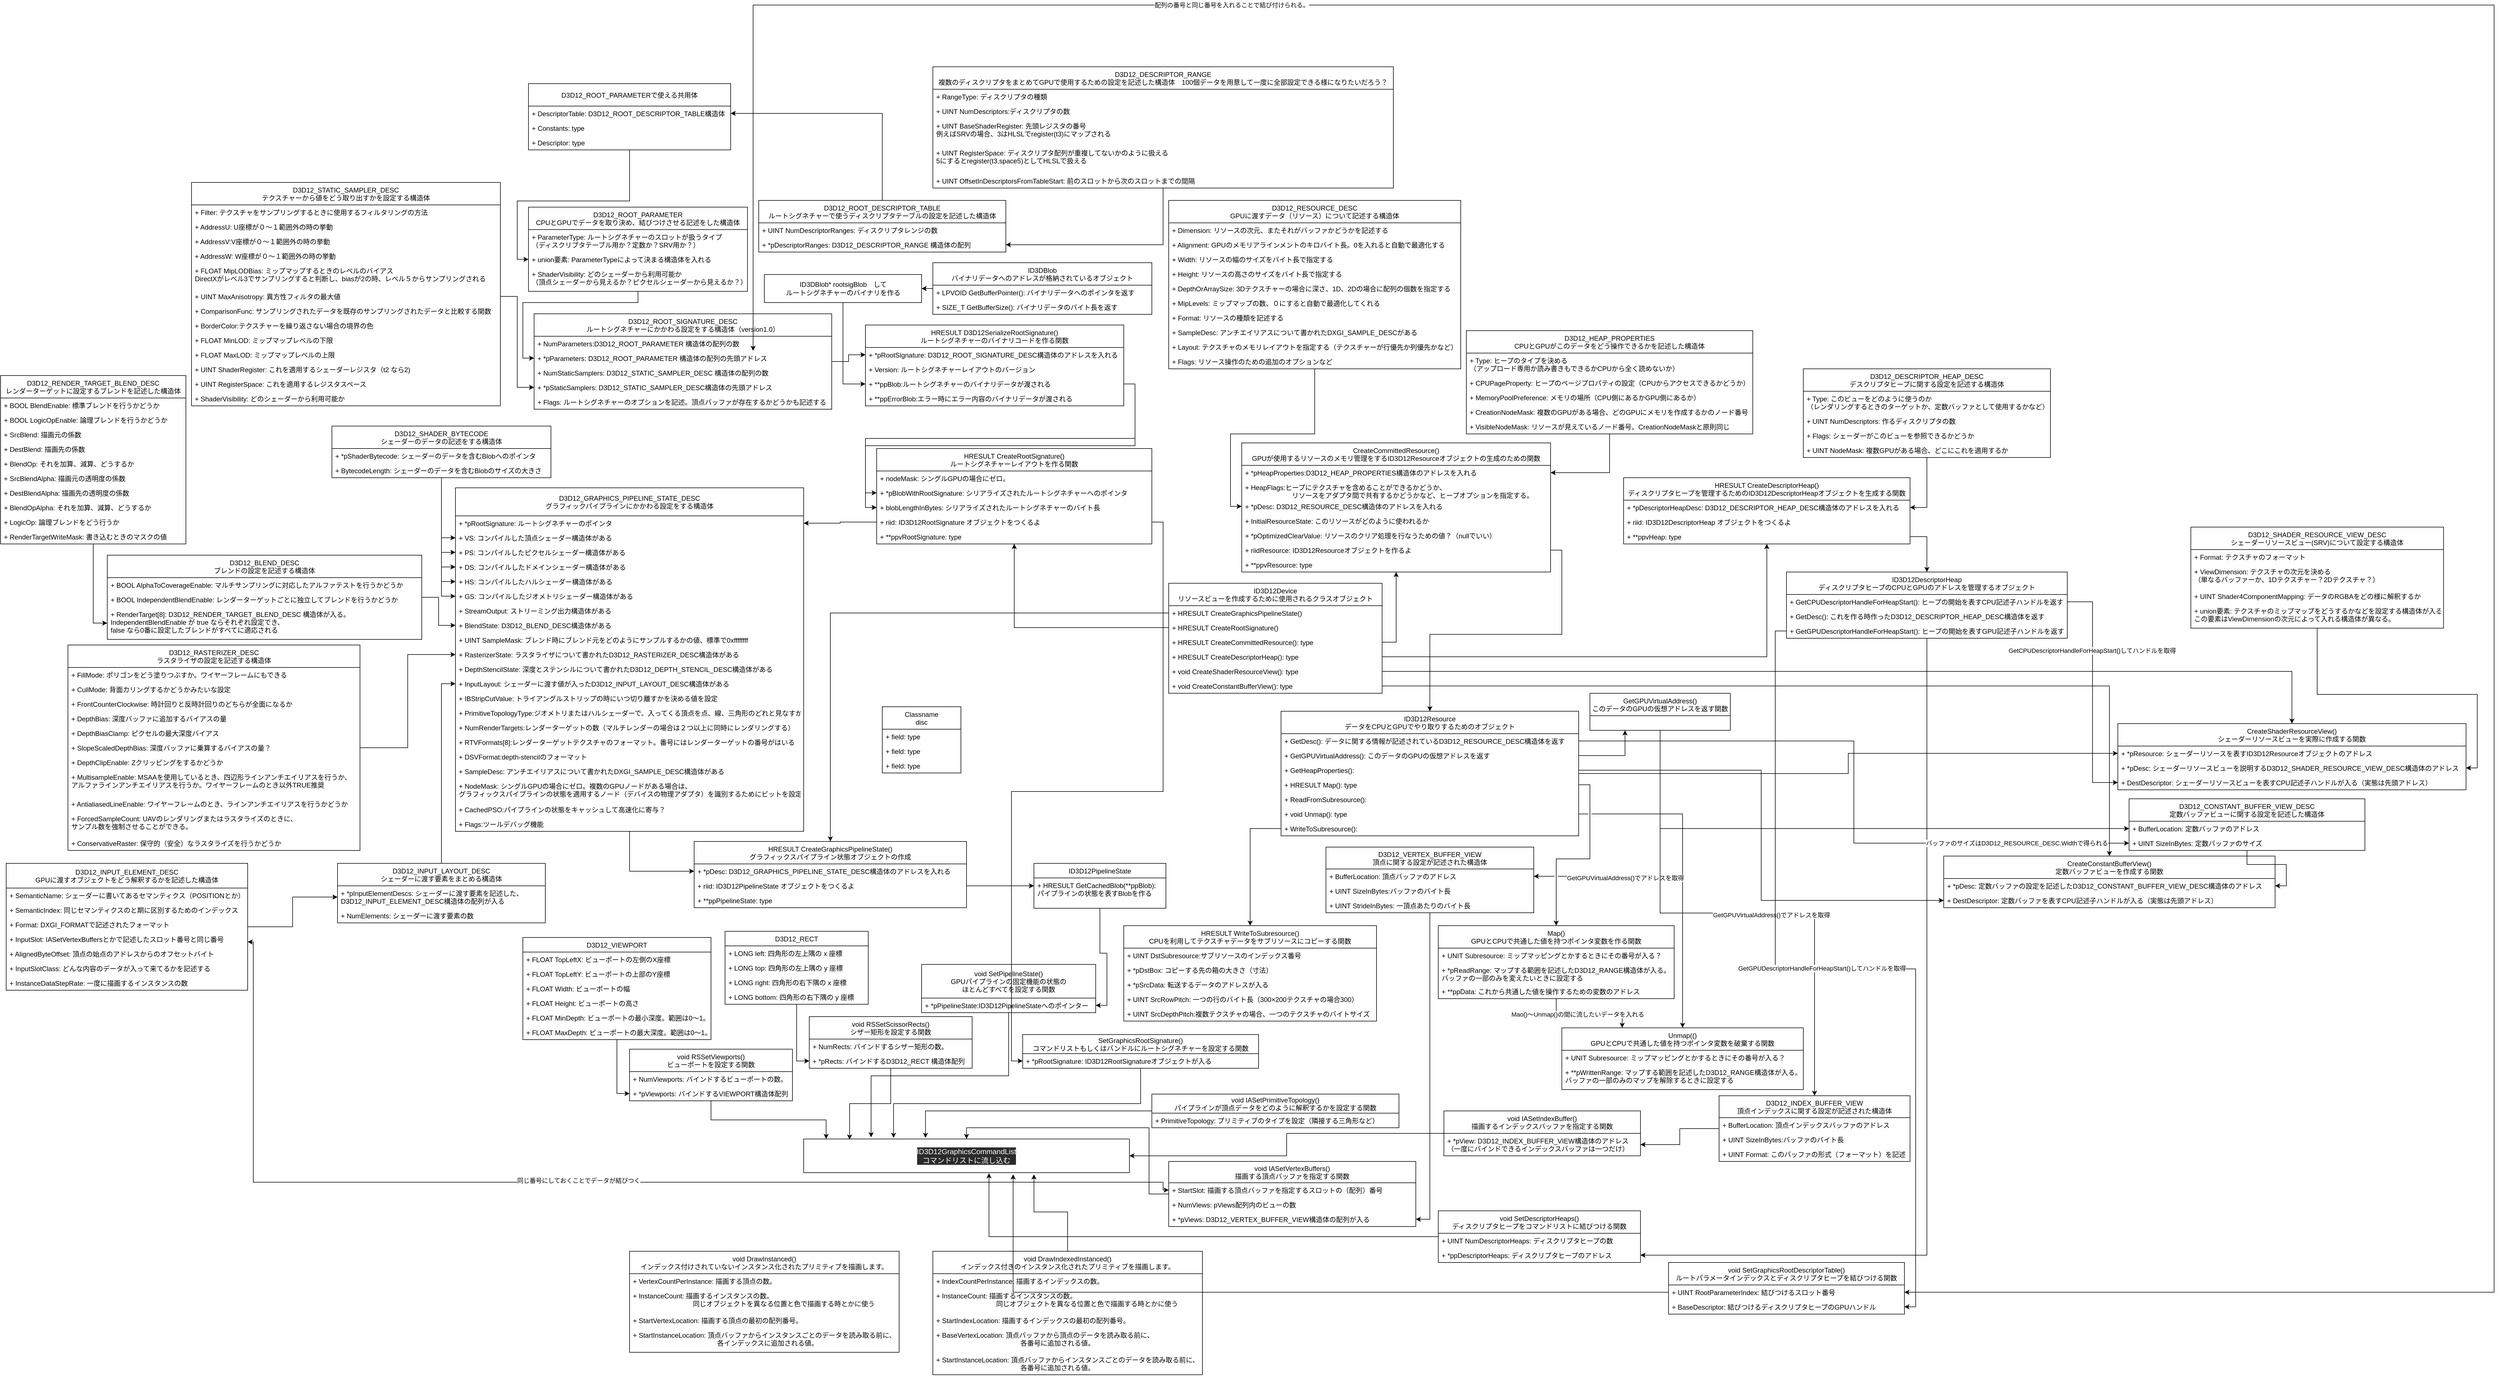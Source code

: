 <mxfile version="14.0.5" type="github" pages="2">
  <diagram id="LrscQj9h3E69tov9utjE" name="Page-1">
    <mxGraphModel dx="3022" dy="1991" grid="1" gridSize="10" guides="1" tooltips="1" connect="1" arrows="1" fold="1" page="1" pageScale="1" pageWidth="1600" pageHeight="1200" math="0" shadow="0">
      <root>
        <mxCell id="0" />
        <mxCell id="1" parent="0" />
        <mxCell id="bkLNbHRLDbfqS2Prwh68-40" style="edgeStyle=orthogonalEdgeStyle;rounded=0;orthogonalLoop=1;jettySize=auto;html=1;" parent="1" source="uGGLOGaCN9-Cet3tq3qy-1" target="bkLNbHRLDbfqS2Prwh68-35" edge="1">
          <mxGeometry relative="1" as="geometry" />
        </mxCell>
        <mxCell id="uGGLOGaCN9-Cet3tq3qy-1" value="ID3D12Resource&#xa;データをCPUとGPUでやり取りするためのオブジェクト" style="swimlane;fontStyle=0;childLayout=stackLayout;horizontal=1;startSize=40;fillColor=none;horizontalStack=0;resizeParent=1;resizeParentMax=0;resizeLast=0;collapsible=1;marginBottom=0;" parent="1" vertex="1">
          <mxGeometry x="1240" y="298" width="530" height="222" as="geometry" />
        </mxCell>
        <mxCell id="uGGLOGaCN9-Cet3tq3qy-2" value="+ GetDesc(): データに関する情報が記述されているD3D12_RESOURCE_DESC構造体を返す " style="text;strokeColor=none;fillColor=none;align=left;verticalAlign=top;spacingLeft=4;spacingRight=4;overflow=hidden;rotatable=0;points=[[0,0.5],[1,0.5]];portConstraint=eastwest;" parent="uGGLOGaCN9-Cet3tq3qy-1" vertex="1">
          <mxGeometry y="40" width="530" height="26" as="geometry" />
        </mxCell>
        <mxCell id="E_Vy0KgG0cyffUlwo2it-31" value="+ GetGPUVirtualAddress(): このデータのGPUの仮想アドレスを返す " style="text;strokeColor=none;fillColor=none;align=left;verticalAlign=top;spacingLeft=4;spacingRight=4;overflow=hidden;rotatable=0;points=[[0,0.5],[1,0.5]];portConstraint=eastwest;" parent="uGGLOGaCN9-Cet3tq3qy-1" vertex="1">
          <mxGeometry y="66" width="530" height="26" as="geometry" />
        </mxCell>
        <mxCell id="E_Vy0KgG0cyffUlwo2it-32" value="+ GetHeapProperties():  " style="text;strokeColor=none;fillColor=none;align=left;verticalAlign=top;spacingLeft=4;spacingRight=4;overflow=hidden;rotatable=0;points=[[0,0.5],[1,0.5]];portConstraint=eastwest;" parent="uGGLOGaCN9-Cet3tq3qy-1" vertex="1">
          <mxGeometry y="92" width="530" height="26" as="geometry" />
        </mxCell>
        <mxCell id="uGGLOGaCN9-Cet3tq3qy-3" value="+ HRESULT Map(): type" style="text;strokeColor=none;fillColor=none;align=left;verticalAlign=top;spacingLeft=4;spacingRight=4;overflow=hidden;rotatable=0;points=[[0,0.5],[1,0.5]];portConstraint=eastwest;" parent="uGGLOGaCN9-Cet3tq3qy-1" vertex="1">
          <mxGeometry y="118" width="530" height="26" as="geometry" />
        </mxCell>
        <mxCell id="E_Vy0KgG0cyffUlwo2it-33" value="+ ReadFromSubresource(): " style="text;strokeColor=none;fillColor=none;align=left;verticalAlign=top;spacingLeft=4;spacingRight=4;overflow=hidden;rotatable=0;points=[[0,0.5],[1,0.5]];portConstraint=eastwest;" parent="uGGLOGaCN9-Cet3tq3qy-1" vertex="1">
          <mxGeometry y="144" width="530" height="26" as="geometry" />
        </mxCell>
        <mxCell id="uGGLOGaCN9-Cet3tq3qy-4" value="+ void Unmap(): type" style="text;strokeColor=none;fillColor=none;align=left;verticalAlign=top;spacingLeft=4;spacingRight=4;overflow=hidden;rotatable=0;points=[[0,0.5],[1,0.5]];portConstraint=eastwest;" parent="uGGLOGaCN9-Cet3tq3qy-1" vertex="1">
          <mxGeometry y="170" width="530" height="26" as="geometry" />
        </mxCell>
        <mxCell id="E_Vy0KgG0cyffUlwo2it-35" value="+ WriteToSubresource(): " style="text;strokeColor=none;fillColor=none;align=left;verticalAlign=top;spacingLeft=4;spacingRight=4;overflow=hidden;rotatable=0;points=[[0,0.5],[1,0.5]];portConstraint=eastwest;" parent="uGGLOGaCN9-Cet3tq3qy-1" vertex="1">
          <mxGeometry y="196" width="530" height="26" as="geometry" />
        </mxCell>
        <mxCell id="HeyLNfM1O47L-fauejLD-6" value="&lt;pre style=&quot;background-color: rgb(43 , 43 , 43) ; font-size: 9.8pt&quot;&gt;&lt;font face=&quot;Helvetica&quot; color=&quot;#FFFFFF&quot;&gt;ID3D12GraphicsCommandList&lt;br&gt;コマンドリストに流し込む&lt;br&gt;&lt;/font&gt;&lt;/pre&gt;" style="rounded=0;whiteSpace=wrap;html=1;" parent="1" vertex="1">
          <mxGeometry x="390" y="1060" width="580" height="60" as="geometry" />
        </mxCell>
        <mxCell id="HeyLNfM1O47L-fauejLD-14" style="edgeStyle=orthogonalEdgeStyle;rounded=0;orthogonalLoop=1;jettySize=auto;html=1;exitX=0.5;exitY=1;exitDx=0;exitDy=0;entryX=0.069;entryY=0;entryDx=0;entryDy=0;entryPerimeter=0;fontSize=10;" parent="1" source="HeyLNfM1O47L-fauejLD-9" target="HeyLNfM1O47L-fauejLD-6" edge="1">
          <mxGeometry relative="1" as="geometry" />
        </mxCell>
        <mxCell id="HeyLNfM1O47L-fauejLD-9" value="void RSSetViewports()&#xa;ビューポートを設定する関数" style="swimlane;fontStyle=0;childLayout=stackLayout;horizontal=1;startSize=40;fillColor=none;horizontalStack=0;resizeParent=1;resizeParentMax=0;resizeLast=0;collapsible=1;marginBottom=0;verticalAlign=middle;spacing=2;" parent="1" vertex="1">
          <mxGeometry x="80" y="900" width="290" height="92" as="geometry" />
        </mxCell>
        <mxCell id="HeyLNfM1O47L-fauejLD-10" value="+ NumViewports: バインドするビューポートの数。" style="text;strokeColor=none;fillColor=none;align=left;verticalAlign=top;spacingLeft=4;spacingRight=4;overflow=hidden;rotatable=0;points=[[0,0.5],[1,0.5]];portConstraint=eastwest;" parent="HeyLNfM1O47L-fauejLD-9" vertex="1">
          <mxGeometry y="40" width="290" height="26" as="geometry" />
        </mxCell>
        <mxCell id="HeyLNfM1O47L-fauejLD-11" value="+ *pViewports: バインドするVIEWPORT構造体配列" style="text;strokeColor=none;fillColor=none;align=left;verticalAlign=top;spacingLeft=4;spacingRight=4;overflow=hidden;rotatable=0;points=[[0,0.5],[1,0.5]];portConstraint=eastwest;" parent="HeyLNfM1O47L-fauejLD-9" vertex="1">
          <mxGeometry y="66" width="290" height="26" as="geometry" />
        </mxCell>
        <mxCell id="1M7FftopG9SxbSlYeH0U-41" style="edgeStyle=orthogonalEdgeStyle;rounded=0;orthogonalLoop=1;jettySize=auto;html=1;entryX=0.141;entryY=0.017;entryDx=0;entryDy=0;entryPerimeter=0;" parent="1" source="HeyLNfM1O47L-fauejLD-15" target="HeyLNfM1O47L-fauejLD-6" edge="1">
          <mxGeometry relative="1" as="geometry" />
        </mxCell>
        <mxCell id="HeyLNfM1O47L-fauejLD-15" value="void RSSetScissorRects()&#xa;シザー矩形を設定する関数" style="swimlane;fontStyle=0;childLayout=stackLayout;horizontal=1;startSize=40;fillColor=none;horizontalStack=0;resizeParent=1;resizeParentMax=0;resizeLast=0;collapsible=1;marginBottom=0;verticalAlign=middle;spacing=2;fontFamily=Helvetica;" parent="1" vertex="1">
          <mxGeometry x="400" y="842" width="290" height="92" as="geometry">
            <mxRectangle x="335" y="890" width="180" height="40" as="alternateBounds" />
          </mxGeometry>
        </mxCell>
        <mxCell id="HeyLNfM1O47L-fauejLD-16" value="+ NumRects: バインドするシザー矩形の数。" style="text;strokeColor=none;fillColor=none;align=left;verticalAlign=top;spacingLeft=4;spacingRight=4;overflow=hidden;rotatable=0;points=[[0,0.5],[1,0.5]];portConstraint=eastwest;" parent="HeyLNfM1O47L-fauejLD-15" vertex="1">
          <mxGeometry y="40" width="290" height="26" as="geometry" />
        </mxCell>
        <mxCell id="HeyLNfM1O47L-fauejLD-17" value="+ *pRects: バインドするD3D12_RECT 構造体配列" style="text;strokeColor=none;fillColor=none;align=left;verticalAlign=top;spacingLeft=4;spacingRight=4;overflow=hidden;rotatable=0;points=[[0,0.5],[1,0.5]];portConstraint=eastwest;fontFamily=Helvetica;" parent="HeyLNfM1O47L-fauejLD-15" vertex="1">
          <mxGeometry y="66" width="290" height="26" as="geometry" />
        </mxCell>
        <mxCell id="HeyLNfM1O47L-fauejLD-27" style="edgeStyle=orthogonalEdgeStyle;rounded=0;orthogonalLoop=1;jettySize=auto;html=1;entryX=0;entryY=0.5;entryDx=0;entryDy=0;fontFamily=Helvetica;fontSize=10;" parent="1" source="HeyLNfM1O47L-fauejLD-18" target="HeyLNfM1O47L-fauejLD-11" edge="1">
          <mxGeometry relative="1" as="geometry" />
        </mxCell>
        <mxCell id="HeyLNfM1O47L-fauejLD-18" value="D3D12_VIEWPORT" style="swimlane;fontStyle=0;childLayout=stackLayout;horizontal=1;startSize=26;fillColor=none;horizontalStack=0;resizeParent=1;resizeParentMax=0;resizeLast=0;collapsible=1;marginBottom=0;" parent="1" vertex="1">
          <mxGeometry x="-110" y="701" width="335" height="182" as="geometry" />
        </mxCell>
        <mxCell id="HeyLNfM1O47L-fauejLD-19" value="+ FLOAT TopLeftX: ビューポートの左側のX座標" style="text;strokeColor=none;fillColor=none;align=left;verticalAlign=top;spacingLeft=4;spacingRight=4;overflow=hidden;rotatable=0;points=[[0,0.5],[1,0.5]];portConstraint=eastwest;" parent="HeyLNfM1O47L-fauejLD-18" vertex="1">
          <mxGeometry y="26" width="335" height="26" as="geometry" />
        </mxCell>
        <mxCell id="HeyLNfM1O47L-fauejLD-20" value="+ FLOAT TopLeftY: ビューポートの上部のY座標" style="text;strokeColor=none;fillColor=none;align=left;verticalAlign=top;spacingLeft=4;spacingRight=4;overflow=hidden;rotatable=0;points=[[0,0.5],[1,0.5]];portConstraint=eastwest;" parent="HeyLNfM1O47L-fauejLD-18" vertex="1">
          <mxGeometry y="52" width="335" height="26" as="geometry" />
        </mxCell>
        <mxCell id="HeyLNfM1O47L-fauejLD-21" value="+ FLOAT Width: ビューポートの幅" style="text;strokeColor=none;fillColor=none;align=left;verticalAlign=top;spacingLeft=4;spacingRight=4;overflow=hidden;rotatable=0;points=[[0,0.5],[1,0.5]];portConstraint=eastwest;" parent="HeyLNfM1O47L-fauejLD-18" vertex="1">
          <mxGeometry y="78" width="335" height="26" as="geometry" />
        </mxCell>
        <mxCell id="HeyLNfM1O47L-fauejLD-22" value="+ FLOAT Height: ビューポートの高さ" style="text;strokeColor=none;fillColor=none;align=left;verticalAlign=top;spacingLeft=4;spacingRight=4;overflow=hidden;rotatable=0;points=[[0,0.5],[1,0.5]];portConstraint=eastwest;" parent="HeyLNfM1O47L-fauejLD-18" vertex="1">
          <mxGeometry y="104" width="335" height="26" as="geometry" />
        </mxCell>
        <mxCell id="HeyLNfM1O47L-fauejLD-23" value="+ FLOAT MinDepth: ビューポートの最小深度。範囲は0〜1。" style="text;strokeColor=none;fillColor=none;align=left;verticalAlign=top;spacingLeft=4;spacingRight=4;overflow=hidden;rotatable=0;points=[[0,0.5],[1,0.5]];portConstraint=eastwest;" parent="HeyLNfM1O47L-fauejLD-18" vertex="1">
          <mxGeometry y="130" width="335" height="26" as="geometry" />
        </mxCell>
        <mxCell id="HeyLNfM1O47L-fauejLD-24" value="+ FLOAT MaxDepth: ビューポートの最大深度。範囲は0〜1。" style="text;strokeColor=none;fillColor=none;align=left;verticalAlign=top;spacingLeft=4;spacingRight=4;overflow=hidden;rotatable=0;points=[[0,0.5],[1,0.5]];portConstraint=eastwest;" parent="HeyLNfM1O47L-fauejLD-18" vertex="1">
          <mxGeometry y="156" width="335" height="26" as="geometry" />
        </mxCell>
        <mxCell id="HeyLNfM1O47L-fauejLD-35" style="edgeStyle=orthogonalEdgeStyle;rounded=0;orthogonalLoop=1;jettySize=auto;html=1;entryX=0;entryY=0.5;entryDx=0;entryDy=0;fontFamily=Helvetica;fontSize=10;" parent="1" source="HeyLNfM1O47L-fauejLD-28" target="HeyLNfM1O47L-fauejLD-17" edge="1">
          <mxGeometry relative="1" as="geometry" />
        </mxCell>
        <mxCell id="HeyLNfM1O47L-fauejLD-28" value="D3D12_RECT" style="swimlane;fontStyle=0;childLayout=stackLayout;horizontal=1;startSize=26;fillColor=none;horizontalStack=0;resizeParent=1;resizeParentMax=0;resizeLast=0;collapsible=1;marginBottom=0;" parent="1" vertex="1">
          <mxGeometry x="250" y="690" width="255" height="130" as="geometry" />
        </mxCell>
        <mxCell id="HeyLNfM1O47L-fauejLD-29" value="+ LONG left: 四角形の左上隅の x 座標" style="text;strokeColor=none;fillColor=none;align=left;verticalAlign=top;spacingLeft=4;spacingRight=4;overflow=hidden;rotatable=0;points=[[0,0.5],[1,0.5]];portConstraint=eastwest;" parent="HeyLNfM1O47L-fauejLD-28" vertex="1">
          <mxGeometry y="26" width="255" height="26" as="geometry" />
        </mxCell>
        <mxCell id="HeyLNfM1O47L-fauejLD-30" value="+ LONG top: 四角形の左上隅の y 座標" style="text;strokeColor=none;fillColor=none;align=left;verticalAlign=top;spacingLeft=4;spacingRight=4;overflow=hidden;rotatable=0;points=[[0,0.5],[1,0.5]];portConstraint=eastwest;" parent="HeyLNfM1O47L-fauejLD-28" vertex="1">
          <mxGeometry y="52" width="255" height="26" as="geometry" />
        </mxCell>
        <mxCell id="HeyLNfM1O47L-fauejLD-31" value="+ LONG right: 四角形の右下隅の x 座標" style="text;strokeColor=none;fillColor=none;align=left;verticalAlign=top;spacingLeft=4;spacingRight=4;overflow=hidden;rotatable=0;points=[[0,0.5],[1,0.5]];portConstraint=eastwest;" parent="HeyLNfM1O47L-fauejLD-28" vertex="1">
          <mxGeometry y="78" width="255" height="26" as="geometry" />
        </mxCell>
        <mxCell id="HeyLNfM1O47L-fauejLD-32" value="+ LONG bottom: 四角形の右下隅の y 座標" style="text;strokeColor=none;fillColor=none;align=left;verticalAlign=top;spacingLeft=4;spacingRight=4;overflow=hidden;rotatable=0;points=[[0,0.5],[1,0.5]];portConstraint=eastwest;" parent="HeyLNfM1O47L-fauejLD-28" vertex="1">
          <mxGeometry y="104" width="255" height="26" as="geometry" />
        </mxCell>
        <mxCell id="HeyLNfM1O47L-fauejLD-40" style="edgeStyle=orthogonalEdgeStyle;rounded=0;orthogonalLoop=1;jettySize=auto;html=1;entryX=0.207;entryY=-0.05;entryDx=0;entryDy=0;entryPerimeter=0;fontFamily=Helvetica;fontSize=10;" parent="1" source="HeyLNfM1O47L-fauejLD-37" target="HeyLNfM1O47L-fauejLD-6" edge="1">
          <mxGeometry relative="1" as="geometry" />
        </mxCell>
        <mxCell id="HeyLNfM1O47L-fauejLD-37" value="void SetPipelineState()&#xa;GPUパイプラインの固定機能の状態の&#xa;ほとんどすべてを設定する関数" style="swimlane;fontStyle=0;childLayout=stackLayout;horizontal=1;startSize=60;fillColor=none;horizontalStack=0;resizeParent=1;resizeParentMax=0;resizeLast=0;collapsible=1;marginBottom=0;verticalAlign=middle;spacing=2;fontFamily=Helvetica;" parent="1" vertex="1">
          <mxGeometry x="600" y="749" width="310" height="86" as="geometry">
            <mxRectangle x="335" y="890" width="180" height="40" as="alternateBounds" />
          </mxGeometry>
        </mxCell>
        <mxCell id="HeyLNfM1O47L-fauejLD-38" value="+ *pPipelineState:ID3D12PipelineStateへのポインター" style="text;strokeColor=none;fillColor=none;align=left;verticalAlign=top;spacingLeft=4;spacingRight=4;overflow=hidden;rotatable=0;points=[[0,0.5],[1,0.5]];portConstraint=eastwest;" parent="HeyLNfM1O47L-fauejLD-37" vertex="1">
          <mxGeometry y="60" width="310" height="26" as="geometry" />
        </mxCell>
        <mxCell id="HeyLNfM1O47L-fauejLD-46" value="ID3D12Device&#xa;リソースビューを作成するために使用されるクラスオブジェクト" style="swimlane;fontStyle=0;childLayout=stackLayout;horizontal=1;startSize=40;fillColor=none;horizontalStack=0;resizeParent=1;resizeParentMax=0;resizeLast=0;collapsible=1;marginBottom=0;" parent="1" vertex="1">
          <mxGeometry x="1040" y="70" width="380" height="196" as="geometry" />
        </mxCell>
        <mxCell id="HeyLNfM1O47L-fauejLD-47" value="+ HRESULT CreateGraphicsPipelineState()" style="text;strokeColor=none;fillColor=none;align=left;verticalAlign=top;spacingLeft=4;spacingRight=4;overflow=hidden;rotatable=0;points=[[0,0.5],[1,0.5]];portConstraint=eastwest;" parent="HeyLNfM1O47L-fauejLD-46" vertex="1">
          <mxGeometry y="40" width="380" height="26" as="geometry" />
        </mxCell>
        <mxCell id="HeyLNfM1O47L-fauejLD-48" value="+ HRESULT CreateRootSignature() " style="text;strokeColor=none;fillColor=none;align=left;verticalAlign=top;spacingLeft=4;spacingRight=4;overflow=hidden;rotatable=0;points=[[0,0.5],[1,0.5]];portConstraint=eastwest;" parent="HeyLNfM1O47L-fauejLD-46" vertex="1">
          <mxGeometry y="66" width="380" height="26" as="geometry" />
        </mxCell>
        <mxCell id="E_Vy0KgG0cyffUlwo2it-65" value="+ HRESULT CreateCommittedResource(): type" style="text;strokeColor=none;fillColor=none;align=left;verticalAlign=top;spacingLeft=4;spacingRight=4;overflow=hidden;rotatable=0;points=[[0,0.5],[1,0.5]];portConstraint=eastwest;" parent="HeyLNfM1O47L-fauejLD-46" vertex="1">
          <mxGeometry y="92" width="380" height="26" as="geometry" />
        </mxCell>
        <mxCell id="bkLNbHRLDbfqS2Prwh68-15" value="+ HRESULT CreateDescriptorHeap(): type" style="text;strokeColor=none;fillColor=none;align=left;verticalAlign=top;spacingLeft=4;spacingRight=4;overflow=hidden;rotatable=0;points=[[0,0.5],[1,0.5]];portConstraint=eastwest;" parent="HeyLNfM1O47L-fauejLD-46" vertex="1">
          <mxGeometry y="118" width="380" height="26" as="geometry" />
        </mxCell>
        <mxCell id="bkLNbHRLDbfqS2Prwh68-33" value="+ void CreateShaderResourceView(): type" style="text;strokeColor=none;fillColor=none;align=left;verticalAlign=top;spacingLeft=4;spacingRight=4;overflow=hidden;rotatable=0;points=[[0,0.5],[1,0.5]];portConstraint=eastwest;" parent="HeyLNfM1O47L-fauejLD-46" vertex="1">
          <mxGeometry y="144" width="380" height="26" as="geometry" />
        </mxCell>
        <mxCell id="rExdROeSV9r-ttYCXDUN-45" value="+ void CreateConstantBufferView(): type" style="text;strokeColor=none;fillColor=none;align=left;verticalAlign=top;spacingLeft=4;spacingRight=4;overflow=hidden;rotatable=0;points=[[0,0.5],[1,0.5]];portConstraint=eastwest;" parent="HeyLNfM1O47L-fauejLD-46" vertex="1">
          <mxGeometry y="170" width="380" height="26" as="geometry" />
        </mxCell>
        <mxCell id="HeyLNfM1O47L-fauejLD-50" value="HRESULT CreateGraphicsPipelineState()&#xa;グラフィックスパイプライン状態オブジェクトの作成" style="swimlane;fontStyle=0;childLayout=stackLayout;horizontal=1;startSize=40;fillColor=none;horizontalStack=0;resizeParent=1;resizeParentMax=0;resizeLast=0;collapsible=1;marginBottom=0;" parent="1" vertex="1">
          <mxGeometry x="195" y="530" width="485" height="118" as="geometry" />
        </mxCell>
        <mxCell id="HeyLNfM1O47L-fauejLD-51" value="+ *pDesc: D3D12_GRAPHICS_PIPELINE_STATE_DESC構造体のアドレスを入れる" style="text;strokeColor=none;fillColor=none;align=left;verticalAlign=top;spacingLeft=4;spacingRight=4;overflow=hidden;rotatable=0;points=[[0,0.5],[1,0.5]];portConstraint=eastwest;" parent="HeyLNfM1O47L-fauejLD-50" vertex="1">
          <mxGeometry y="40" width="485" height="26" as="geometry" />
        </mxCell>
        <mxCell id="HeyLNfM1O47L-fauejLD-52" value="+ riid: ID3D12PipelineState オブジェクトをつくるよ" style="text;strokeColor=none;fillColor=none;align=left;verticalAlign=top;spacingLeft=4;spacingRight=4;overflow=hidden;rotatable=0;points=[[0,0.5],[1,0.5]];portConstraint=eastwest;" parent="HeyLNfM1O47L-fauejLD-50" vertex="1">
          <mxGeometry y="66" width="485" height="26" as="geometry" />
        </mxCell>
        <mxCell id="HeyLNfM1O47L-fauejLD-53" value="+ **ppPipelineState: type" style="text;strokeColor=none;fillColor=none;align=left;verticalAlign=top;spacingLeft=4;spacingRight=4;overflow=hidden;rotatable=0;points=[[0,0.5],[1,0.5]];portConstraint=eastwest;" parent="HeyLNfM1O47L-fauejLD-50" vertex="1">
          <mxGeometry y="92" width="485" height="26" as="geometry" />
        </mxCell>
        <mxCell id="HeyLNfM1O47L-fauejLD-55" style="edgeStyle=orthogonalEdgeStyle;rounded=0;orthogonalLoop=1;jettySize=auto;html=1;fontFamily=Helvetica;fontSize=10;" parent="1" source="HeyLNfM1O47L-fauejLD-47" target="HeyLNfM1O47L-fauejLD-50" edge="1">
          <mxGeometry relative="1" as="geometry" />
        </mxCell>
        <mxCell id="rExdROeSV9r-ttYCXDUN-44" style="edgeStyle=orthogonalEdgeStyle;rounded=0;orthogonalLoop=1;jettySize=auto;html=1;startArrow=none;startFill=0;" parent="1" source="HeyLNfM1O47L-fauejLD-56" target="HeyLNfM1O47L-fauejLD-38" edge="1">
          <mxGeometry relative="1" as="geometry" />
        </mxCell>
        <mxCell id="HeyLNfM1O47L-fauejLD-56" value="ID3D12PipelineState" style="swimlane;fontStyle=0;childLayout=stackLayout;horizontal=1;startSize=26;fillColor=none;horizontalStack=0;resizeParent=1;resizeParentMax=0;resizeLast=0;collapsible=1;marginBottom=0;" parent="1" vertex="1">
          <mxGeometry x="800" y="569" width="235" height="80" as="geometry" />
        </mxCell>
        <mxCell id="HeyLNfM1O47L-fauejLD-57" value="+ HRESULT GetCachedBlob(**ppBlob): &#xa;パイプラインの状態を表すBlobを作る" style="text;strokeColor=none;fillColor=none;align=left;verticalAlign=top;spacingLeft=4;spacingRight=4;overflow=hidden;rotatable=0;points=[[0,0.5],[1,0.5]];portConstraint=eastwest;" parent="HeyLNfM1O47L-fauejLD-56" vertex="1">
          <mxGeometry y="26" width="235" height="54" as="geometry" />
        </mxCell>
        <mxCell id="HeyLNfM1O47L-fauejLD-84" style="edgeStyle=orthogonalEdgeStyle;rounded=0;orthogonalLoop=1;jettySize=auto;html=1;entryX=0;entryY=0.5;entryDx=0;entryDy=0;fontFamily=Helvetica;fontSize=10;" parent="1" source="HeyLNfM1O47L-fauejLD-66" target="HeyLNfM1O47L-fauejLD-51" edge="1">
          <mxGeometry relative="1" as="geometry" />
        </mxCell>
        <mxCell id="HeyLNfM1O47L-fauejLD-66" value="D3D12_GRAPHICS_PIPELINE_STATE_DESC&#xa;グラフィックパイプラインにかかわる設定をする構造体" style="swimlane;fontStyle=0;childLayout=stackLayout;horizontal=1;startSize=50;fillColor=none;horizontalStack=0;resizeParent=1;resizeParentMax=0;resizeLast=0;collapsible=1;marginBottom=0;" parent="1" vertex="1">
          <mxGeometry x="-230" y="-100" width="620" height="612" as="geometry" />
        </mxCell>
        <mxCell id="HeyLNfM1O47L-fauejLD-67" value="+ *pRootSignature: ルートシグネチャーのポインタ" style="text;strokeColor=none;fillColor=none;align=left;verticalAlign=top;spacingLeft=4;spacingRight=4;overflow=hidden;rotatable=0;points=[[0,0.5],[1,0.5]];portConstraint=eastwest;" parent="HeyLNfM1O47L-fauejLD-66" vertex="1">
          <mxGeometry y="50" width="620" height="26" as="geometry" />
        </mxCell>
        <mxCell id="HeyLNfM1O47L-fauejLD-68" value="+ VS: コンパイルした頂点シェーダー構造体がある" style="text;strokeColor=none;fillColor=none;align=left;verticalAlign=top;spacingLeft=4;spacingRight=4;overflow=hidden;rotatable=0;points=[[0,0.5],[1,0.5]];portConstraint=eastwest;" parent="HeyLNfM1O47L-fauejLD-66" vertex="1">
          <mxGeometry y="76" width="620" height="26" as="geometry" />
        </mxCell>
        <mxCell id="HeyLNfM1O47L-fauejLD-70" value="+ PS: コンパイルしたピクセルシェーダー構造体がある" style="text;strokeColor=none;fillColor=none;align=left;verticalAlign=top;spacingLeft=4;spacingRight=4;overflow=hidden;rotatable=0;points=[[0,0.5],[1,0.5]];portConstraint=eastwest;" parent="HeyLNfM1O47L-fauejLD-66" vertex="1">
          <mxGeometry y="102" width="620" height="26" as="geometry" />
        </mxCell>
        <mxCell id="HeyLNfM1O47L-fauejLD-71" value="+ DS: コンパイルしたドメインシェーダー構造体がある" style="text;strokeColor=none;fillColor=none;align=left;verticalAlign=top;spacingLeft=4;spacingRight=4;overflow=hidden;rotatable=0;points=[[0,0.5],[1,0.5]];portConstraint=eastwest;" parent="HeyLNfM1O47L-fauejLD-66" vertex="1">
          <mxGeometry y="128" width="620" height="26" as="geometry" />
        </mxCell>
        <mxCell id="HeyLNfM1O47L-fauejLD-72" value="+ HS: コンパイルしたハルシェーダー構造体がある" style="text;strokeColor=none;fillColor=none;align=left;verticalAlign=top;spacingLeft=4;spacingRight=4;overflow=hidden;rotatable=0;points=[[0,0.5],[1,0.5]];portConstraint=eastwest;" parent="HeyLNfM1O47L-fauejLD-66" vertex="1">
          <mxGeometry y="154" width="620" height="26" as="geometry" />
        </mxCell>
        <mxCell id="HeyLNfM1O47L-fauejLD-73" value="+ GS: コンパイルしたジオメトリシェーダー構造体がある" style="text;strokeColor=none;fillColor=none;align=left;verticalAlign=top;spacingLeft=4;spacingRight=4;overflow=hidden;rotatable=0;points=[[0,0.5],[1,0.5]];portConstraint=eastwest;" parent="HeyLNfM1O47L-fauejLD-66" vertex="1">
          <mxGeometry y="180" width="620" height="26" as="geometry" />
        </mxCell>
        <mxCell id="HeyLNfM1O47L-fauejLD-74" value="+ StreamOutput: ストリーミング出力構造体がある" style="text;strokeColor=none;fillColor=none;align=left;verticalAlign=top;spacingLeft=4;spacingRight=4;overflow=hidden;rotatable=0;points=[[0,0.5],[1,0.5]];portConstraint=eastwest;" parent="HeyLNfM1O47L-fauejLD-66" vertex="1">
          <mxGeometry y="206" width="620" height="26" as="geometry" />
        </mxCell>
        <mxCell id="HeyLNfM1O47L-fauejLD-75" value="+ BlendState: D3D12_BLEND_DESC構造体がある" style="text;strokeColor=none;fillColor=none;align=left;verticalAlign=top;spacingLeft=4;spacingRight=4;overflow=hidden;rotatable=0;points=[[0,0.5],[1,0.5]];portConstraint=eastwest;" parent="HeyLNfM1O47L-fauejLD-66" vertex="1">
          <mxGeometry y="232" width="620" height="26" as="geometry" />
        </mxCell>
        <mxCell id="HeyLNfM1O47L-fauejLD-76" value="+ UINT SampleMask: ブレンド時にブレンド元をどのようにサンプルするかの値、標準で0xffffffff" style="text;strokeColor=none;fillColor=none;align=left;verticalAlign=top;spacingLeft=4;spacingRight=4;overflow=hidden;rotatable=0;points=[[0,0.5],[1,0.5]];portConstraint=eastwest;" parent="HeyLNfM1O47L-fauejLD-66" vertex="1">
          <mxGeometry y="258" width="620" height="26" as="geometry" />
        </mxCell>
        <mxCell id="HeyLNfM1O47L-fauejLD-77" value="+ RasterizerState: ラスタライザについて書かれたD3D12_RASTERIZER_DESC構造体がある" style="text;strokeColor=none;fillColor=none;align=left;verticalAlign=top;spacingLeft=4;spacingRight=4;overflow=hidden;rotatable=0;points=[[0,0.5],[1,0.5]];portConstraint=eastwest;" parent="HeyLNfM1O47L-fauejLD-66" vertex="1">
          <mxGeometry y="284" width="620" height="26" as="geometry" />
        </mxCell>
        <mxCell id="HeyLNfM1O47L-fauejLD-80" value="+ DepthStencilState: 深度とステンシルについて書かれたD3D12_DEPTH_STENCIL_DESC構造体がある" style="text;strokeColor=none;fillColor=none;align=left;verticalAlign=top;spacingLeft=4;spacingRight=4;overflow=hidden;rotatable=0;points=[[0,0.5],[1,0.5]];portConstraint=eastwest;" parent="HeyLNfM1O47L-fauejLD-66" vertex="1">
          <mxGeometry y="310" width="620" height="26" as="geometry" />
        </mxCell>
        <mxCell id="HeyLNfM1O47L-fauejLD-81" value="+ InputLayout: シェーダーに渡す値が入ったD3D12_INPUT_LAYOUT_DESC構造体がある" style="text;strokeColor=none;fillColor=none;align=left;verticalAlign=top;spacingLeft=4;spacingRight=4;overflow=hidden;rotatable=0;points=[[0,0.5],[1,0.5]];portConstraint=eastwest;" parent="HeyLNfM1O47L-fauejLD-66" vertex="1">
          <mxGeometry y="336" width="620" height="26" as="geometry" />
        </mxCell>
        <mxCell id="HeyLNfM1O47L-fauejLD-82" value="+ IBStripCutValue: トライアングルストリップの時にいつ切り離すかを決める値を設定" style="text;strokeColor=none;fillColor=none;align=left;verticalAlign=top;spacingLeft=4;spacingRight=4;overflow=hidden;rotatable=0;points=[[0,0.5],[1,0.5]];portConstraint=eastwest;" parent="HeyLNfM1O47L-fauejLD-66" vertex="1">
          <mxGeometry y="362" width="620" height="26" as="geometry" />
        </mxCell>
        <mxCell id="HeyLNfM1O47L-fauejLD-83" value="+ PrimitiveTopologyType:ジオメトリまたはハルシェーダーで、入ってくる頂点を点、線、三角形のどれと見なすか " style="text;strokeColor=none;fillColor=none;align=left;verticalAlign=top;spacingLeft=4;spacingRight=4;overflow=hidden;rotatable=0;points=[[0,0.5],[1,0.5]];portConstraint=eastwest;" parent="HeyLNfM1O47L-fauejLD-66" vertex="1">
          <mxGeometry y="388" width="620" height="26" as="geometry" />
        </mxCell>
        <mxCell id="HeyLNfM1O47L-fauejLD-85" value="+ NumRenderTargets:レンダーターゲットの数（マルチレンダーの場合は２つ以上に同時にレンダリングする） " style="text;strokeColor=none;fillColor=none;align=left;verticalAlign=top;spacingLeft=4;spacingRight=4;overflow=hidden;rotatable=0;points=[[0,0.5],[1,0.5]];portConstraint=eastwest;" parent="HeyLNfM1O47L-fauejLD-66" vertex="1">
          <mxGeometry y="414" width="620" height="26" as="geometry" />
        </mxCell>
        <mxCell id="HeyLNfM1O47L-fauejLD-86" value="+ RTVFormats[8]:レンダーターゲットテクスチャのフォーマット。番号にはレンダーターゲットの番号がはいる " style="text;strokeColor=none;fillColor=none;align=left;verticalAlign=top;spacingLeft=4;spacingRight=4;overflow=hidden;rotatable=0;points=[[0,0.5],[1,0.5]];portConstraint=eastwest;" parent="HeyLNfM1O47L-fauejLD-66" vertex="1">
          <mxGeometry y="440" width="620" height="26" as="geometry" />
        </mxCell>
        <mxCell id="HeyLNfM1O47L-fauejLD-88" value="+ DSVFormat:depth-stencilのフォーマット " style="text;strokeColor=none;fillColor=none;align=left;verticalAlign=top;spacingLeft=4;spacingRight=4;overflow=hidden;rotatable=0;points=[[0,0.5],[1,0.5]];portConstraint=eastwest;" parent="HeyLNfM1O47L-fauejLD-66" vertex="1">
          <mxGeometry y="466" width="620" height="26" as="geometry" />
        </mxCell>
        <mxCell id="HeyLNfM1O47L-fauejLD-87" value="+ SampleDesc: アンチエイリアスについて書かれたDXGI_SAMPLE_DESC構造体がある " style="text;strokeColor=none;fillColor=none;align=left;verticalAlign=top;spacingLeft=4;spacingRight=4;overflow=hidden;rotatable=0;points=[[0,0.5],[1,0.5]];portConstraint=eastwest;" parent="HeyLNfM1O47L-fauejLD-66" vertex="1">
          <mxGeometry y="492" width="620" height="26" as="geometry" />
        </mxCell>
        <mxCell id="HeyLNfM1O47L-fauejLD-89" value="+ NodeMask: シングルGPUの場合にゼロ。複数のGPUノードがある場合は、&#xa;グラフィックスパイプラインの状態を適用するノード（デバイスの物理アダプタ）を識別するためにビットを設定" style="text;strokeColor=none;fillColor=none;align=left;verticalAlign=top;spacingLeft=4;spacingRight=4;overflow=hidden;rotatable=0;points=[[0,0.5],[1,0.5]];portConstraint=eastwest;" parent="HeyLNfM1O47L-fauejLD-66" vertex="1">
          <mxGeometry y="518" width="620" height="42" as="geometry" />
        </mxCell>
        <mxCell id="HeyLNfM1O47L-fauejLD-90" value="+ CachedPSO:パイプラインの状態をキャッシュして高速化に寄与？" style="text;strokeColor=none;fillColor=none;align=left;verticalAlign=top;spacingLeft=4;spacingRight=4;overflow=hidden;rotatable=0;points=[[0,0.5],[1,0.5]];portConstraint=eastwest;" parent="HeyLNfM1O47L-fauejLD-66" vertex="1">
          <mxGeometry y="560" width="620" height="26" as="geometry" />
        </mxCell>
        <mxCell id="HeyLNfM1O47L-fauejLD-91" value="+ Flags:ツールデバッグ機能" style="text;strokeColor=none;fillColor=none;align=left;verticalAlign=top;spacingLeft=4;spacingRight=4;overflow=hidden;rotatable=0;points=[[0,0.5],[1,0.5]];portConstraint=eastwest;" parent="HeyLNfM1O47L-fauejLD-66" vertex="1">
          <mxGeometry y="586" width="620" height="26" as="geometry" />
        </mxCell>
        <mxCell id="HeyLNfM1O47L-fauejLD-96" style="edgeStyle=orthogonalEdgeStyle;rounded=0;orthogonalLoop=1;jettySize=auto;html=1;entryX=0;entryY=0.5;entryDx=0;entryDy=0;fontFamily=Helvetica;fontSize=10;" parent="1" source="HeyLNfM1O47L-fauejLD-92" target="HeyLNfM1O47L-fauejLD-70" edge="1">
          <mxGeometry relative="1" as="geometry" />
        </mxCell>
        <mxCell id="HeyLNfM1O47L-fauejLD-97" style="edgeStyle=orthogonalEdgeStyle;rounded=0;orthogonalLoop=1;jettySize=auto;html=1;entryX=0;entryY=0.5;entryDx=0;entryDy=0;fontFamily=Helvetica;fontSize=10;" parent="1" source="HeyLNfM1O47L-fauejLD-92" target="HeyLNfM1O47L-fauejLD-68" edge="1">
          <mxGeometry relative="1" as="geometry" />
        </mxCell>
        <mxCell id="HeyLNfM1O47L-fauejLD-98" style="edgeStyle=orthogonalEdgeStyle;rounded=0;orthogonalLoop=1;jettySize=auto;html=1;fontFamily=Helvetica;fontSize=10;" parent="1" source="HeyLNfM1O47L-fauejLD-92" target="HeyLNfM1O47L-fauejLD-71" edge="1">
          <mxGeometry relative="1" as="geometry" />
        </mxCell>
        <mxCell id="HeyLNfM1O47L-fauejLD-99" style="edgeStyle=orthogonalEdgeStyle;rounded=0;orthogonalLoop=1;jettySize=auto;html=1;fontFamily=Helvetica;fontSize=10;" parent="1" source="HeyLNfM1O47L-fauejLD-92" target="HeyLNfM1O47L-fauejLD-72" edge="1">
          <mxGeometry relative="1" as="geometry" />
        </mxCell>
        <mxCell id="HeyLNfM1O47L-fauejLD-100" style="edgeStyle=orthogonalEdgeStyle;rounded=0;orthogonalLoop=1;jettySize=auto;html=1;fontFamily=Helvetica;fontSize=10;" parent="1" source="HeyLNfM1O47L-fauejLD-92" target="HeyLNfM1O47L-fauejLD-73" edge="1">
          <mxGeometry relative="1" as="geometry" />
        </mxCell>
        <mxCell id="HeyLNfM1O47L-fauejLD-92" value="D3D12_SHADER_BYTECODE &#xa;シェーダーのデータの記述をする構造体" style="swimlane;fontStyle=0;childLayout=stackLayout;horizontal=1;startSize=40;fillColor=none;horizontalStack=0;resizeParent=1;resizeParentMax=0;resizeLast=0;collapsible=1;marginBottom=0;" parent="1" vertex="1">
          <mxGeometry x="-450" y="-210" width="390" height="92" as="geometry" />
        </mxCell>
        <mxCell id="HeyLNfM1O47L-fauejLD-93" value="+ *pShaderBytecode: シェーダーのデータを含むBlobへのポインタ" style="text;strokeColor=none;fillColor=none;align=left;verticalAlign=top;spacingLeft=4;spacingRight=4;overflow=hidden;rotatable=0;points=[[0,0.5],[1,0.5]];portConstraint=eastwest;" parent="HeyLNfM1O47L-fauejLD-92" vertex="1">
          <mxGeometry y="40" width="390" height="26" as="geometry" />
        </mxCell>
        <mxCell id="HeyLNfM1O47L-fauejLD-94" value="+ BytecodeLength: シェーダーのデータを含むBlobのサイズの大きさ" style="text;strokeColor=none;fillColor=none;align=left;verticalAlign=top;spacingLeft=4;spacingRight=4;overflow=hidden;rotatable=0;points=[[0,0.5],[1,0.5]];portConstraint=eastwest;" parent="HeyLNfM1O47L-fauejLD-92" vertex="1">
          <mxGeometry y="66" width="390" height="26" as="geometry" />
        </mxCell>
        <mxCell id="HeyLNfM1O47L-fauejLD-117" style="edgeStyle=orthogonalEdgeStyle;rounded=0;orthogonalLoop=1;jettySize=auto;html=1;fontFamily=Helvetica;fontSize=10;" parent="1" source="HeyLNfM1O47L-fauejLD-101" target="HeyLNfM1O47L-fauejLD-75" edge="1">
          <mxGeometry relative="1" as="geometry" />
        </mxCell>
        <mxCell id="HeyLNfM1O47L-fauejLD-101" value="D3D12_BLEND_DESC &#xa;ブレンドの設定を記述する構造体" style="swimlane;fontStyle=0;childLayout=stackLayout;horizontal=1;startSize=40;fillColor=none;horizontalStack=0;resizeParent=1;resizeParentMax=0;resizeLast=0;collapsible=1;marginBottom=0;" parent="1" vertex="1">
          <mxGeometry x="-850" y="20" width="560" height="150" as="geometry" />
        </mxCell>
        <mxCell id="HeyLNfM1O47L-fauejLD-102" value="+ BOOL AlphaToCoverageEnable: マルチサンプリングに対応したアルファテストを行うかどうか" style="text;strokeColor=none;fillColor=none;align=left;verticalAlign=top;spacingLeft=4;spacingRight=4;overflow=hidden;rotatable=0;points=[[0,0.5],[1,0.5]];portConstraint=eastwest;" parent="HeyLNfM1O47L-fauejLD-101" vertex="1">
          <mxGeometry y="40" width="560" height="26" as="geometry" />
        </mxCell>
        <mxCell id="HeyLNfM1O47L-fauejLD-103" value="+ BOOL IndependentBlendEnable: レンダーターゲットごとに独立してブレンドを行うかどうか" style="text;strokeColor=none;fillColor=none;align=left;verticalAlign=top;spacingLeft=4;spacingRight=4;overflow=hidden;rotatable=0;points=[[0,0.5],[1,0.5]];portConstraint=eastwest;" parent="HeyLNfM1O47L-fauejLD-101" vertex="1">
          <mxGeometry y="66" width="560" height="26" as="geometry" />
        </mxCell>
        <mxCell id="HeyLNfM1O47L-fauejLD-104" value="+ RenderTarget[8]: D3D12_RENDER_TARGET_BLEND_DESC 構造体が入る。&#xa;IndependentBlendEnable が true ならそれぞれ設定でき、&#xa;false なら0番に設定したブレンドがすべてに適応される" style="text;strokeColor=none;fillColor=none;align=left;verticalAlign=top;spacingLeft=4;spacingRight=4;overflow=hidden;rotatable=0;points=[[0,0.5],[1,0.5]];portConstraint=eastwest;" parent="HeyLNfM1O47L-fauejLD-101" vertex="1">
          <mxGeometry y="92" width="560" height="58" as="geometry" />
        </mxCell>
        <mxCell id="HeyLNfM1O47L-fauejLD-116" style="edgeStyle=orthogonalEdgeStyle;rounded=0;orthogonalLoop=1;jettySize=auto;html=1;entryX=0;entryY=0.5;entryDx=0;entryDy=0;fontFamily=Helvetica;fontSize=10;" parent="1" source="HeyLNfM1O47L-fauejLD-105" target="HeyLNfM1O47L-fauejLD-104" edge="1">
          <mxGeometry relative="1" as="geometry" />
        </mxCell>
        <mxCell id="HeyLNfM1O47L-fauejLD-105" value="D3D12_RENDER_TARGET_BLEND_DESC &#xa;レンダーターゲットに設定するブレンドを記述した構造体" style="swimlane;fontStyle=0;childLayout=stackLayout;horizontal=1;startSize=40;fillColor=none;horizontalStack=0;resizeParent=1;resizeParentMax=0;resizeLast=0;collapsible=1;marginBottom=0;" parent="1" vertex="1">
          <mxGeometry x="-1040" y="-300" width="330" height="300" as="geometry" />
        </mxCell>
        <mxCell id="HeyLNfM1O47L-fauejLD-106" value="+ BOOL BlendEnable: 標準ブレンドを行うかどうか" style="text;strokeColor=none;fillColor=none;align=left;verticalAlign=top;spacingLeft=4;spacingRight=4;overflow=hidden;rotatable=0;points=[[0,0.5],[1,0.5]];portConstraint=eastwest;" parent="HeyLNfM1O47L-fauejLD-105" vertex="1">
          <mxGeometry y="40" width="330" height="26" as="geometry" />
        </mxCell>
        <mxCell id="HeyLNfM1O47L-fauejLD-107" value="+ BOOL LogicOpEnable: 論理ブレンドを行うかどうか" style="text;strokeColor=none;fillColor=none;align=left;verticalAlign=top;spacingLeft=4;spacingRight=4;overflow=hidden;rotatable=0;points=[[0,0.5],[1,0.5]];portConstraint=eastwest;" parent="HeyLNfM1O47L-fauejLD-105" vertex="1">
          <mxGeometry y="66" width="330" height="26" as="geometry" />
        </mxCell>
        <mxCell id="HeyLNfM1O47L-fauejLD-108" value="+ SrcBlend: 描画元の係数" style="text;strokeColor=none;fillColor=none;align=left;verticalAlign=top;spacingLeft=4;spacingRight=4;overflow=hidden;rotatable=0;points=[[0,0.5],[1,0.5]];portConstraint=eastwest;" parent="HeyLNfM1O47L-fauejLD-105" vertex="1">
          <mxGeometry y="92" width="330" height="26" as="geometry" />
        </mxCell>
        <mxCell id="HeyLNfM1O47L-fauejLD-109" value="+ DestBlend: 描画先の係数" style="text;strokeColor=none;fillColor=none;align=left;verticalAlign=top;spacingLeft=4;spacingRight=4;overflow=hidden;rotatable=0;points=[[0,0.5],[1,0.5]];portConstraint=eastwest;" parent="HeyLNfM1O47L-fauejLD-105" vertex="1">
          <mxGeometry y="118" width="330" height="26" as="geometry" />
        </mxCell>
        <mxCell id="HeyLNfM1O47L-fauejLD-110" value="+ BlendOp: それを加算、減算、どうするか" style="text;strokeColor=none;fillColor=none;align=left;verticalAlign=top;spacingLeft=4;spacingRight=4;overflow=hidden;rotatable=0;points=[[0,0.5],[1,0.5]];portConstraint=eastwest;" parent="HeyLNfM1O47L-fauejLD-105" vertex="1">
          <mxGeometry y="144" width="330" height="26" as="geometry" />
        </mxCell>
        <mxCell id="HeyLNfM1O47L-fauejLD-111" value="+ SrcBlendAlpha: 描画元の透明度の係数" style="text;strokeColor=none;fillColor=none;align=left;verticalAlign=top;spacingLeft=4;spacingRight=4;overflow=hidden;rotatable=0;points=[[0,0.5],[1,0.5]];portConstraint=eastwest;" parent="HeyLNfM1O47L-fauejLD-105" vertex="1">
          <mxGeometry y="170" width="330" height="26" as="geometry" />
        </mxCell>
        <mxCell id="HeyLNfM1O47L-fauejLD-112" value="+ DestBlendAlpha: 描画先の透明度の係数" style="text;strokeColor=none;fillColor=none;align=left;verticalAlign=top;spacingLeft=4;spacingRight=4;overflow=hidden;rotatable=0;points=[[0,0.5],[1,0.5]];portConstraint=eastwest;" parent="HeyLNfM1O47L-fauejLD-105" vertex="1">
          <mxGeometry y="196" width="330" height="26" as="geometry" />
        </mxCell>
        <mxCell id="HeyLNfM1O47L-fauejLD-113" value="+ BlendOpAlpha: それを加算、減算、どうするか" style="text;strokeColor=none;fillColor=none;align=left;verticalAlign=top;spacingLeft=4;spacingRight=4;overflow=hidden;rotatable=0;points=[[0,0.5],[1,0.5]];portConstraint=eastwest;" parent="HeyLNfM1O47L-fauejLD-105" vertex="1">
          <mxGeometry y="222" width="330" height="26" as="geometry" />
        </mxCell>
        <mxCell id="HeyLNfM1O47L-fauejLD-114" value="+ LogicOp: 論理ブレンドをどう行うか" style="text;strokeColor=none;fillColor=none;align=left;verticalAlign=top;spacingLeft=4;spacingRight=4;overflow=hidden;rotatable=0;points=[[0,0.5],[1,0.5]];portConstraint=eastwest;" parent="HeyLNfM1O47L-fauejLD-105" vertex="1">
          <mxGeometry y="248" width="330" height="26" as="geometry" />
        </mxCell>
        <mxCell id="HeyLNfM1O47L-fauejLD-115" value="+ RenderTargetWriteMask: 書き込むときのマスクの値" style="text;strokeColor=none;fillColor=none;align=left;verticalAlign=top;spacingLeft=4;spacingRight=4;overflow=hidden;rotatable=0;points=[[0,0.5],[1,0.5]];portConstraint=eastwest;" parent="HeyLNfM1O47L-fauejLD-105" vertex="1">
          <mxGeometry y="274" width="330" height="26" as="geometry" />
        </mxCell>
        <mxCell id="HeyLNfM1O47L-fauejLD-130" style="edgeStyle=orthogonalEdgeStyle;rounded=0;orthogonalLoop=1;jettySize=auto;html=1;fontFamily=Helvetica;fontSize=10;" parent="1" source="HeyLNfM1O47L-fauejLD-118" target="HeyLNfM1O47L-fauejLD-77" edge="1">
          <mxGeometry relative="1" as="geometry" />
        </mxCell>
        <mxCell id="HeyLNfM1O47L-fauejLD-118" value="D3D12_RASTERIZER_DESC&#xa;ラスタライザの設定を記述する構造体" style="swimlane;fontStyle=0;childLayout=stackLayout;horizontal=1;startSize=40;fillColor=none;horizontalStack=0;resizeParent=1;resizeParentMax=0;resizeLast=0;collapsible=1;marginBottom=0;" parent="1" vertex="1">
          <mxGeometry x="-920" y="180" width="520" height="366" as="geometry" />
        </mxCell>
        <mxCell id="HeyLNfM1O47L-fauejLD-119" value="+ FillMode: ポリゴンをどう塗りつぶすか。ワイヤーフレームにもできる" style="text;strokeColor=none;fillColor=none;align=left;verticalAlign=top;spacingLeft=4;spacingRight=4;overflow=hidden;rotatable=0;points=[[0,0.5],[1,0.5]];portConstraint=eastwest;" parent="HeyLNfM1O47L-fauejLD-118" vertex="1">
          <mxGeometry y="40" width="520" height="26" as="geometry" />
        </mxCell>
        <mxCell id="HeyLNfM1O47L-fauejLD-120" value="+ CullMode: 背面カリングするかどうかみたいな設定" style="text;strokeColor=none;fillColor=none;align=left;verticalAlign=top;spacingLeft=4;spacingRight=4;overflow=hidden;rotatable=0;points=[[0,0.5],[1,0.5]];portConstraint=eastwest;" parent="HeyLNfM1O47L-fauejLD-118" vertex="1">
          <mxGeometry y="66" width="520" height="26" as="geometry" />
        </mxCell>
        <mxCell id="HeyLNfM1O47L-fauejLD-121" value="+ FrontCounterClockwise: 時計回りと反時計回りのどちらが全面になるか" style="text;strokeColor=none;fillColor=none;align=left;verticalAlign=top;spacingLeft=4;spacingRight=4;overflow=hidden;rotatable=0;points=[[0,0.5],[1,0.5]];portConstraint=eastwest;" parent="HeyLNfM1O47L-fauejLD-118" vertex="1">
          <mxGeometry y="92" width="520" height="26" as="geometry" />
        </mxCell>
        <mxCell id="HeyLNfM1O47L-fauejLD-122" value="+ DepthBias: 深度バッファに追加するバイアスの量" style="text;strokeColor=none;fillColor=none;align=left;verticalAlign=top;spacingLeft=4;spacingRight=4;overflow=hidden;rotatable=0;points=[[0,0.5],[1,0.5]];portConstraint=eastwest;" parent="HeyLNfM1O47L-fauejLD-118" vertex="1">
          <mxGeometry y="118" width="520" height="26" as="geometry" />
        </mxCell>
        <mxCell id="HeyLNfM1O47L-fauejLD-123" value="+ DepthBiasClamp: ピクセルの最大深度バイアス" style="text;strokeColor=none;fillColor=none;align=left;verticalAlign=top;spacingLeft=4;spacingRight=4;overflow=hidden;rotatable=0;points=[[0,0.5],[1,0.5]];portConstraint=eastwest;" parent="HeyLNfM1O47L-fauejLD-118" vertex="1">
          <mxGeometry y="144" width="520" height="26" as="geometry" />
        </mxCell>
        <mxCell id="HeyLNfM1O47L-fauejLD-124" value="+ SlopeScaledDepthBias: 深度バッファに乗算するバイアスの量？" style="text;strokeColor=none;fillColor=none;align=left;verticalAlign=top;spacingLeft=4;spacingRight=4;overflow=hidden;rotatable=0;points=[[0,0.5],[1,0.5]];portConstraint=eastwest;" parent="HeyLNfM1O47L-fauejLD-118" vertex="1">
          <mxGeometry y="170" width="520" height="26" as="geometry" />
        </mxCell>
        <mxCell id="HeyLNfM1O47L-fauejLD-125" value="+ DepthClipEnable: Zクリッピングをするかどうか" style="text;strokeColor=none;fillColor=none;align=left;verticalAlign=top;spacingLeft=4;spacingRight=4;overflow=hidden;rotatable=0;points=[[0,0.5],[1,0.5]];portConstraint=eastwest;" parent="HeyLNfM1O47L-fauejLD-118" vertex="1">
          <mxGeometry y="196" width="520" height="26" as="geometry" />
        </mxCell>
        <mxCell id="HeyLNfM1O47L-fauejLD-126" value="+ MultisampleEnable: MSAAを使用しているとき、四辺形ラインアンチエイリアスを行うか、&#xa;アルファラインアンチエイリアスを行うか。ワイヤーフレームのとき以外TRUE推奨" style="text;strokeColor=none;fillColor=none;align=left;verticalAlign=top;spacingLeft=4;spacingRight=4;overflow=hidden;rotatable=0;points=[[0,0.5],[1,0.5]];portConstraint=eastwest;" parent="HeyLNfM1O47L-fauejLD-118" vertex="1">
          <mxGeometry y="222" width="520" height="48" as="geometry" />
        </mxCell>
        <mxCell id="HeyLNfM1O47L-fauejLD-127" value="+ AntialiasedLineEnable: ワイヤーフレームのとき、ラインアンチエイリアスを行うかどうか" style="text;strokeColor=none;fillColor=none;align=left;verticalAlign=top;spacingLeft=4;spacingRight=4;overflow=hidden;rotatable=0;points=[[0,0.5],[1,0.5]];portConstraint=eastwest;" parent="HeyLNfM1O47L-fauejLD-118" vertex="1">
          <mxGeometry y="270" width="520" height="26" as="geometry" />
        </mxCell>
        <mxCell id="HeyLNfM1O47L-fauejLD-128" value="+ ForcedSampleCount: UAVのレンダリングまたはラスタライズのときに、&#xa;サンプル数を強制させることができる。" style="text;strokeColor=none;fillColor=none;align=left;verticalAlign=top;spacingLeft=4;spacingRight=4;overflow=hidden;rotatable=0;points=[[0,0.5],[1,0.5]];portConstraint=eastwest;" parent="HeyLNfM1O47L-fauejLD-118" vertex="1">
          <mxGeometry y="296" width="520" height="44" as="geometry" />
        </mxCell>
        <mxCell id="HeyLNfM1O47L-fauejLD-129" value="+ ConservativeRaster: 保守的（安全）なラスタライズを行うかどうか" style="text;strokeColor=none;fillColor=none;align=left;verticalAlign=top;spacingLeft=4;spacingRight=4;overflow=hidden;rotatable=0;points=[[0,0.5],[1,0.5]];portConstraint=eastwest;" parent="HeyLNfM1O47L-fauejLD-118" vertex="1">
          <mxGeometry y="340" width="520" height="26" as="geometry" />
        </mxCell>
        <mxCell id="1M7FftopG9SxbSlYeH0U-20" style="edgeStyle=orthogonalEdgeStyle;rounded=0;orthogonalLoop=1;jettySize=auto;html=1;" parent="1" source="HeyLNfM1O47L-fauejLD-131" target="1M7FftopG9SxbSlYeH0U-2" edge="1">
          <mxGeometry relative="1" as="geometry" />
        </mxCell>
        <mxCell id="HeyLNfM1O47L-fauejLD-131" value="D3D12_ROOT_SIGNATURE_DESC&#xa;ルートシグネチャーにかかわる設定をする構造体（version1.0）" style="swimlane;fontStyle=0;childLayout=stackLayout;horizontal=1;startSize=40;fillColor=none;horizontalStack=0;resizeParent=1;resizeParentMax=0;resizeLast=0;collapsible=1;marginBottom=0;" parent="1" vertex="1">
          <mxGeometry x="-90" y="-410" width="530" height="170" as="geometry" />
        </mxCell>
        <mxCell id="HeyLNfM1O47L-fauejLD-132" value="+ NumParameters:D3D12_ROOT_PARAMETER 構造体の配列の数" style="text;strokeColor=none;fillColor=none;align=left;verticalAlign=top;spacingLeft=4;spacingRight=4;overflow=hidden;rotatable=0;points=[[0,0.5],[1,0.5]];portConstraint=eastwest;" parent="HeyLNfM1O47L-fauejLD-131" vertex="1">
          <mxGeometry y="40" width="530" height="26" as="geometry" />
        </mxCell>
        <mxCell id="HeyLNfM1O47L-fauejLD-133" value="+ *pParameters: D3D12_ROOT_PARAMETER 構造体の配列の先頭アドレス" style="text;strokeColor=none;fillColor=none;align=left;verticalAlign=top;spacingLeft=4;spacingRight=4;overflow=hidden;rotatable=0;points=[[0,0.5],[1,0.5]];portConstraint=eastwest;" parent="HeyLNfM1O47L-fauejLD-131" vertex="1">
          <mxGeometry y="66" width="530" height="26" as="geometry" />
        </mxCell>
        <mxCell id="HeyLNfM1O47L-fauejLD-134" value="+ NumStaticSamplers: D3D12_STATIC_SAMPLER_DESC 構造体の配列の数" style="text;strokeColor=none;fillColor=none;align=left;verticalAlign=top;spacingLeft=4;spacingRight=4;overflow=hidden;rotatable=0;points=[[0,0.5],[1,0.5]];portConstraint=eastwest;" parent="HeyLNfM1O47L-fauejLD-131" vertex="1">
          <mxGeometry y="92" width="530" height="26" as="geometry" />
        </mxCell>
        <mxCell id="HeyLNfM1O47L-fauejLD-135" value="+ *pStaticSamplers: D3D12_STATIC_SAMPLER_DESC構造体の先頭アドレス " style="text;strokeColor=none;fillColor=none;align=left;verticalAlign=top;spacingLeft=4;spacingRight=4;overflow=hidden;rotatable=0;points=[[0,0.5],[1,0.5]];portConstraint=eastwest;" parent="HeyLNfM1O47L-fauejLD-131" vertex="1">
          <mxGeometry y="118" width="530" height="26" as="geometry" />
        </mxCell>
        <mxCell id="HeyLNfM1O47L-fauejLD-136" value="+ Flags: ルートシグネチャーのオプションを記述。頂点バッファが存在するかどうかも記述する" style="text;strokeColor=none;fillColor=none;align=left;verticalAlign=top;spacingLeft=4;spacingRight=4;overflow=hidden;rotatable=0;points=[[0,0.5],[1,0.5]];portConstraint=eastwest;" parent="HeyLNfM1O47L-fauejLD-131" vertex="1">
          <mxGeometry y="144" width="530" height="26" as="geometry" />
        </mxCell>
        <mxCell id="1M7FftopG9SxbSlYeH0U-1" value="HRESULT D3D12SerializeRootSignature()&#xa;ルートシグネチャーのバイナリコードを作る関数" style="swimlane;fontStyle=0;childLayout=stackLayout;horizontal=1;startSize=40;fillColor=none;horizontalStack=0;resizeParent=1;resizeParentMax=0;resizeLast=0;collapsible=1;marginBottom=0;" parent="1" vertex="1">
          <mxGeometry x="500" y="-390" width="460" height="144" as="geometry" />
        </mxCell>
        <mxCell id="1M7FftopG9SxbSlYeH0U-2" value="+ *pRootSignature: D3D12_ROOT_SIGNATURE_DESC構造体のアドレスを入れる" style="text;strokeColor=none;fillColor=none;align=left;verticalAlign=top;spacingLeft=4;spacingRight=4;overflow=hidden;rotatable=0;points=[[0,0.5],[1,0.5]];portConstraint=eastwest;" parent="1M7FftopG9SxbSlYeH0U-1" vertex="1">
          <mxGeometry y="40" width="460" height="26" as="geometry" />
        </mxCell>
        <mxCell id="1M7FftopG9SxbSlYeH0U-3" value="+ Version: ルートシグネチャーレイアウトのバージョン" style="text;strokeColor=none;fillColor=none;align=left;verticalAlign=top;spacingLeft=4;spacingRight=4;overflow=hidden;rotatable=0;points=[[0,0.5],[1,0.5]];portConstraint=eastwest;" parent="1M7FftopG9SxbSlYeH0U-1" vertex="1">
          <mxGeometry y="66" width="460" height="26" as="geometry" />
        </mxCell>
        <mxCell id="1M7FftopG9SxbSlYeH0U-4" value="+ **ppBlob:ルートシグネチャーのバイナリデータが渡される" style="text;strokeColor=none;fillColor=none;align=left;verticalAlign=top;spacingLeft=4;spacingRight=4;overflow=hidden;rotatable=0;points=[[0,0.5],[1,0.5]];portConstraint=eastwest;" parent="1M7FftopG9SxbSlYeH0U-1" vertex="1">
          <mxGeometry y="92" width="460" height="26" as="geometry" />
        </mxCell>
        <mxCell id="1M7FftopG9SxbSlYeH0U-5" value="+ **ppErrorBlob:エラー時にエラー内容のバイナリデータが渡される" style="text;strokeColor=none;fillColor=none;align=left;verticalAlign=top;spacingLeft=4;spacingRight=4;overflow=hidden;rotatable=0;points=[[0,0.5],[1,0.5]];portConstraint=eastwest;" parent="1M7FftopG9SxbSlYeH0U-1" vertex="1">
          <mxGeometry y="118" width="460" height="26" as="geometry" />
        </mxCell>
        <mxCell id="1M7FftopG9SxbSlYeH0U-19" style="edgeStyle=orthogonalEdgeStyle;rounded=0;orthogonalLoop=1;jettySize=auto;html=1;" parent="1" source="1M7FftopG9SxbSlYeH0U-6" target="1M7FftopG9SxbSlYeH0U-11" edge="1">
          <mxGeometry relative="1" as="geometry" />
        </mxCell>
        <mxCell id="1M7FftopG9SxbSlYeH0U-6" value="ID3DBlob &#xa;バイナリデータへのアドレスが格納されているオブジェクト" style="swimlane;fontStyle=0;childLayout=stackLayout;horizontal=1;startSize=40;fillColor=none;horizontalStack=0;resizeParent=1;resizeParentMax=0;resizeLast=0;collapsible=1;marginBottom=0;" parent="1" vertex="1">
          <mxGeometry x="620" y="-501" width="390" height="92" as="geometry" />
        </mxCell>
        <mxCell id="1M7FftopG9SxbSlYeH0U-7" value="+ LPVOID GetBufferPointer(): バイナリデータへのポインタを返す" style="text;strokeColor=none;fillColor=none;align=left;verticalAlign=top;spacingLeft=4;spacingRight=4;overflow=hidden;rotatable=0;points=[[0,0.5],[1,0.5]];portConstraint=eastwest;" parent="1M7FftopG9SxbSlYeH0U-6" vertex="1">
          <mxGeometry y="40" width="390" height="26" as="geometry" />
        </mxCell>
        <mxCell id="1M7FftopG9SxbSlYeH0U-8" value="+ SIZE_T GetBufferSize(): バイナリデータのバイト長を返す" style="text;strokeColor=none;fillColor=none;align=left;verticalAlign=top;spacingLeft=4;spacingRight=4;overflow=hidden;rotatable=0;points=[[0,0.5],[1,0.5]];portConstraint=eastwest;" parent="1M7FftopG9SxbSlYeH0U-6" vertex="1">
          <mxGeometry y="66" width="390" height="26" as="geometry" />
        </mxCell>
        <mxCell id="1M7FftopG9SxbSlYeH0U-17" style="edgeStyle=orthogonalEdgeStyle;rounded=0;orthogonalLoop=1;jettySize=auto;html=1;" parent="1" source="1M7FftopG9SxbSlYeH0U-11" target="1M7FftopG9SxbSlYeH0U-4" edge="1">
          <mxGeometry relative="1" as="geometry" />
        </mxCell>
        <mxCell id="1M7FftopG9SxbSlYeH0U-11" value="&lt;div&gt;ID3DBlob* rootsigBlob　して&lt;/div&gt;&lt;div&gt;ルートシグネチャーのバイナリを作る&lt;br&gt;&lt;/div&gt;" style="html=1;" parent="1" vertex="1">
          <mxGeometry x="320" y="-480" width="280" height="50" as="geometry" />
        </mxCell>
        <mxCell id="1M7FftopG9SxbSlYeH0U-21" value="HRESULT CreateRootSignature()&#xa;ルートシグネチャーレイアウトを作る関数" style="swimlane;fontStyle=0;childLayout=stackLayout;horizontal=1;startSize=40;fillColor=none;horizontalStack=0;resizeParent=1;resizeParentMax=0;resizeLast=0;collapsible=1;marginBottom=0;" parent="1" vertex="1">
          <mxGeometry x="520" y="-170" width="490" height="170" as="geometry" />
        </mxCell>
        <mxCell id="1M7FftopG9SxbSlYeH0U-22" value="+ nodeMask: シングルGPUの場合にゼロ。" style="text;strokeColor=none;fillColor=none;align=left;verticalAlign=top;spacingLeft=4;spacingRight=4;overflow=hidden;rotatable=0;points=[[0,0.5],[1,0.5]];portConstraint=eastwest;" parent="1M7FftopG9SxbSlYeH0U-21" vertex="1">
          <mxGeometry y="40" width="490" height="26" as="geometry" />
        </mxCell>
        <mxCell id="1M7FftopG9SxbSlYeH0U-23" value="+ *pBlobWithRootSignature: シリアライズされたルートシグネチャーへのポインタ" style="text;strokeColor=none;fillColor=none;align=left;verticalAlign=top;spacingLeft=4;spacingRight=4;overflow=hidden;rotatable=0;points=[[0,0.5],[1,0.5]];portConstraint=eastwest;" parent="1M7FftopG9SxbSlYeH0U-21" vertex="1">
          <mxGeometry y="66" width="490" height="26" as="geometry" />
        </mxCell>
        <mxCell id="1M7FftopG9SxbSlYeH0U-24" value="+ blobLengthInBytes: シリアライズされたルートシグネチャーのバイト長" style="text;strokeColor=none;fillColor=none;align=left;verticalAlign=top;spacingLeft=4;spacingRight=4;overflow=hidden;rotatable=0;points=[[0,0.5],[1,0.5]];portConstraint=eastwest;" parent="1M7FftopG9SxbSlYeH0U-21" vertex="1">
          <mxGeometry y="92" width="490" height="26" as="geometry" />
        </mxCell>
        <mxCell id="1M7FftopG9SxbSlYeH0U-26" value="+ riid: ID3D12RootSignature オブジェクトをつくるよ" style="text;strokeColor=none;fillColor=none;align=left;verticalAlign=top;spacingLeft=4;spacingRight=4;overflow=hidden;rotatable=0;points=[[0,0.5],[1,0.5]];portConstraint=eastwest;" parent="1M7FftopG9SxbSlYeH0U-21" vertex="1">
          <mxGeometry y="118" width="490" height="26" as="geometry" />
        </mxCell>
        <mxCell id="1M7FftopG9SxbSlYeH0U-27" value="+ **ppvRootSignature: type" style="text;strokeColor=none;fillColor=none;align=left;verticalAlign=top;spacingLeft=4;spacingRight=4;overflow=hidden;rotatable=0;points=[[0,0.5],[1,0.5]];portConstraint=eastwest;" parent="1M7FftopG9SxbSlYeH0U-21" vertex="1">
          <mxGeometry y="144" width="490" height="26" as="geometry" />
        </mxCell>
        <mxCell id="1M7FftopG9SxbSlYeH0U-25" style="edgeStyle=orthogonalEdgeStyle;rounded=0;orthogonalLoop=1;jettySize=auto;html=1;" parent="1" source="HeyLNfM1O47L-fauejLD-48" target="1M7FftopG9SxbSlYeH0U-21" edge="1">
          <mxGeometry relative="1" as="geometry" />
        </mxCell>
        <mxCell id="1M7FftopG9SxbSlYeH0U-32" style="edgeStyle=orthogonalEdgeStyle;rounded=0;orthogonalLoop=1;jettySize=auto;html=1;" parent="1" source="1M7FftopG9SxbSlYeH0U-4" target="1M7FftopG9SxbSlYeH0U-23" edge="1">
          <mxGeometry relative="1" as="geometry" />
        </mxCell>
        <mxCell id="1M7FftopG9SxbSlYeH0U-33" style="edgeStyle=orthogonalEdgeStyle;rounded=0;orthogonalLoop=1;jettySize=auto;html=1;" parent="1" source="1M7FftopG9SxbSlYeH0U-4" target="1M7FftopG9SxbSlYeH0U-24" edge="1">
          <mxGeometry relative="1" as="geometry" />
        </mxCell>
        <mxCell id="1M7FftopG9SxbSlYeH0U-34" style="edgeStyle=orthogonalEdgeStyle;rounded=0;orthogonalLoop=1;jettySize=auto;html=1;" parent="1" source="1M7FftopG9SxbSlYeH0U-26" target="HeyLNfM1O47L-fauejLD-67" edge="1">
          <mxGeometry relative="1" as="geometry" />
        </mxCell>
        <mxCell id="1M7FftopG9SxbSlYeH0U-40" style="edgeStyle=orthogonalEdgeStyle;rounded=0;orthogonalLoop=1;jettySize=auto;html=1;jumpStyle=gap;backgroundOutline=0;" parent="1" source="1M7FftopG9SxbSlYeH0U-35" target="HeyLNfM1O47L-fauejLD-81" edge="1">
          <mxGeometry relative="1" as="geometry" />
        </mxCell>
        <mxCell id="1M7FftopG9SxbSlYeH0U-35" value="D3D12_INPUT_LAYOUT_DESC&#xa;シェーダーに渡す要素をまとめる構造体" style="swimlane;fontStyle=0;childLayout=stackLayout;horizontal=1;startSize=40;fillColor=none;horizontalStack=0;resizeParent=1;resizeParentMax=0;resizeLast=0;collapsible=1;marginBottom=0;treeFolding=0;" parent="1" vertex="1">
          <mxGeometry x="-440" y="569" width="370" height="106" as="geometry" />
        </mxCell>
        <mxCell id="1M7FftopG9SxbSlYeH0U-36" value="+ *pInputElementDescs: シェーダーに渡す要素を記述した、&#xa;D3D12_INPUT_ELEMENT_DESC構造体の配列が入る" style="text;strokeColor=none;fillColor=none;align=left;verticalAlign=top;spacingLeft=4;spacingRight=4;overflow=hidden;rotatable=0;points=[[0,0.5],[1,0.5]];portConstraint=eastwest;" parent="1M7FftopG9SxbSlYeH0U-35" vertex="1">
          <mxGeometry y="40" width="370" height="40" as="geometry" />
        </mxCell>
        <mxCell id="1M7FftopG9SxbSlYeH0U-37" value="+ NumElements: シェーダーに渡す要素の数" style="text;strokeColor=none;fillColor=none;align=left;verticalAlign=top;spacingLeft=4;spacingRight=4;overflow=hidden;rotatable=0;points=[[0,0.5],[1,0.5]];portConstraint=eastwest;" parent="1M7FftopG9SxbSlYeH0U-35" vertex="1">
          <mxGeometry y="80" width="370" height="26" as="geometry" />
        </mxCell>
        <mxCell id="1M7FftopG9SxbSlYeH0U-50" style="edgeStyle=orthogonalEdgeStyle;rounded=0;orthogonalLoop=1;jettySize=auto;html=1;" parent="1" source="1M7FftopG9SxbSlYeH0U-42" target="1M7FftopG9SxbSlYeH0U-36" edge="1">
          <mxGeometry relative="1" as="geometry" />
        </mxCell>
        <mxCell id="1M7FftopG9SxbSlYeH0U-42" value="D3D12_INPUT_ELEMENT_DESC&#xa;GPUに渡すオブジェクトをどう解釈するかを記述した構造体" style="swimlane;fontStyle=0;childLayout=stackLayout;horizontal=1;startSize=44;fillColor=none;horizontalStack=0;resizeParent=1;resizeParentMax=0;resizeLast=0;collapsible=1;marginBottom=0;" parent="1" vertex="1">
          <mxGeometry x="-1030" y="569" width="430" height="226" as="geometry" />
        </mxCell>
        <mxCell id="1M7FftopG9SxbSlYeH0U-43" value="+ SemanticName: シェーダーに書いてあるセマンティクス（POSITIONとか）" style="text;strokeColor=none;fillColor=none;align=left;verticalAlign=top;spacingLeft=4;spacingRight=4;overflow=hidden;rotatable=0;points=[[0,0.5],[1,0.5]];portConstraint=eastwest;" parent="1M7FftopG9SxbSlYeH0U-42" vertex="1">
          <mxGeometry y="44" width="430" height="26" as="geometry" />
        </mxCell>
        <mxCell id="1M7FftopG9SxbSlYeH0U-44" value="+ SemanticIndex: 同じセマンティクスのと期に区別するためのインデックス" style="text;strokeColor=none;fillColor=none;align=left;verticalAlign=top;spacingLeft=4;spacingRight=4;overflow=hidden;rotatable=0;points=[[0,0.5],[1,0.5]];portConstraint=eastwest;" parent="1M7FftopG9SxbSlYeH0U-42" vertex="1">
          <mxGeometry y="70" width="430" height="26" as="geometry" />
        </mxCell>
        <mxCell id="1M7FftopG9SxbSlYeH0U-45" value="+ Format: DXGI_FORMATで記述されたフォーマット" style="text;strokeColor=none;fillColor=none;align=left;verticalAlign=top;spacingLeft=4;spacingRight=4;overflow=hidden;rotatable=0;points=[[0,0.5],[1,0.5]];portConstraint=eastwest;" parent="1M7FftopG9SxbSlYeH0U-42" vertex="1">
          <mxGeometry y="96" width="430" height="26" as="geometry" />
        </mxCell>
        <mxCell id="1M7FftopG9SxbSlYeH0U-46" value="+ InputSlot: IASetVertexBuffersとかで記述したスロット番号と同じ番号" style="text;strokeColor=none;fillColor=none;align=left;verticalAlign=top;spacingLeft=4;spacingRight=4;overflow=hidden;rotatable=0;points=[[0,0.5],[1,0.5]];portConstraint=eastwest;" parent="1M7FftopG9SxbSlYeH0U-42" vertex="1">
          <mxGeometry y="122" width="430" height="26" as="geometry" />
        </mxCell>
        <mxCell id="1M7FftopG9SxbSlYeH0U-47" value="+ AlignedByteOffset: 頂点の始点のアドレスからのオフセットバイト" style="text;strokeColor=none;fillColor=none;align=left;verticalAlign=top;spacingLeft=4;spacingRight=4;overflow=hidden;rotatable=0;points=[[0,0.5],[1,0.5]];portConstraint=eastwest;" parent="1M7FftopG9SxbSlYeH0U-42" vertex="1">
          <mxGeometry y="148" width="430" height="26" as="geometry" />
        </mxCell>
        <mxCell id="1M7FftopG9SxbSlYeH0U-48" value="+ InputSlotClass: どんな内容のデータが入って来てるかを記述する" style="text;strokeColor=none;fillColor=none;align=left;verticalAlign=top;spacingLeft=4;spacingRight=4;overflow=hidden;rotatable=0;points=[[0,0.5],[1,0.5]];portConstraint=eastwest;" parent="1M7FftopG9SxbSlYeH0U-42" vertex="1">
          <mxGeometry y="174" width="430" height="26" as="geometry" />
        </mxCell>
        <mxCell id="1M7FftopG9SxbSlYeH0U-49" value="+ InstanceDataStepRate: 一度に描画するインスタンスの数" style="text;strokeColor=none;fillColor=none;align=left;verticalAlign=top;spacingLeft=4;spacingRight=4;overflow=hidden;rotatable=0;points=[[0,0.5],[1,0.5]];portConstraint=eastwest;" parent="1M7FftopG9SxbSlYeH0U-42" vertex="1">
          <mxGeometry y="200" width="430" height="26" as="geometry" />
        </mxCell>
        <mxCell id="E_Vy0KgG0cyffUlwo2it-6" style="edgeStyle=orthogonalEdgeStyle;rounded=0;orthogonalLoop=1;jettySize=auto;html=1;entryX=0.276;entryY=-0.033;entryDx=0;entryDy=0;entryPerimeter=0;" parent="1" source="E_Vy0KgG0cyffUlwo2it-1" target="HeyLNfM1O47L-fauejLD-6" edge="1">
          <mxGeometry relative="1" as="geometry" />
        </mxCell>
        <mxCell id="E_Vy0KgG0cyffUlwo2it-1" value="SetGraphicsRootSignature()&#xa;コマンドリストもしくはバンドルにルートシグネチャーを設定する関数" style="swimlane;fontStyle=0;childLayout=stackLayout;horizontal=1;startSize=34;fillColor=none;horizontalStack=0;resizeParent=1;resizeParentMax=0;resizeLast=0;collapsible=1;marginBottom=0;" parent="1" vertex="1">
          <mxGeometry x="780" y="874" width="420" height="60" as="geometry" />
        </mxCell>
        <mxCell id="E_Vy0KgG0cyffUlwo2it-2" value="+ *pRootSignature: ID3D12RootSignatureオブジェクトが入る" style="text;strokeColor=none;fillColor=none;align=left;verticalAlign=top;spacingLeft=4;spacingRight=4;overflow=hidden;rotatable=0;points=[[0,0.5],[1,0.5]];portConstraint=eastwest;" parent="E_Vy0KgG0cyffUlwo2it-1" vertex="1">
          <mxGeometry y="34" width="420" height="26" as="geometry" />
        </mxCell>
        <mxCell id="E_Vy0KgG0cyffUlwo2it-5" style="edgeStyle=orthogonalEdgeStyle;rounded=0;orthogonalLoop=1;jettySize=auto;html=1;jumpStyle=none;" parent="1" source="1M7FftopG9SxbSlYeH0U-26" target="E_Vy0KgG0cyffUlwo2it-2" edge="1">
          <mxGeometry relative="1" as="geometry" />
        </mxCell>
        <mxCell id="E_Vy0KgG0cyffUlwo2it-14" style="edgeStyle=orthogonalEdgeStyle;rounded=0;orthogonalLoop=1;jettySize=auto;html=1;entryX=0.374;entryY=-0.033;entryDx=0;entryDy=0;entryPerimeter=0;jumpStyle=gap;" parent="1" source="E_Vy0KgG0cyffUlwo2it-7" target="HeyLNfM1O47L-fauejLD-6" edge="1">
          <mxGeometry relative="1" as="geometry" />
        </mxCell>
        <mxCell id="E_Vy0KgG0cyffUlwo2it-7" value="void IASetPrimitiveTopology()&#xa;パイプラインが頂点データをどのように解釈するかを設定する関数" style="swimlane;fontStyle=0;childLayout=stackLayout;horizontal=1;startSize=34;fillColor=none;horizontalStack=0;resizeParent=1;resizeParentMax=0;resizeLast=0;collapsible=1;marginBottom=0;" parent="1" vertex="1">
          <mxGeometry x="1010" y="980" width="440" height="60" as="geometry" />
        </mxCell>
        <mxCell id="E_Vy0KgG0cyffUlwo2it-8" value="+ PrimitiveTopology: プリミティブのタイプを設定（隣接する三角形など）" style="text;strokeColor=none;fillColor=none;align=left;verticalAlign=top;spacingLeft=4;spacingRight=4;overflow=hidden;rotatable=0;points=[[0,0.5],[1,0.5]];portConstraint=eastwest;" parent="E_Vy0KgG0cyffUlwo2it-7" vertex="1">
          <mxGeometry y="34" width="440" height="26" as="geometry" />
        </mxCell>
        <mxCell id="Lth_bIhGYZAqtF38hZrK-5" style="edgeStyle=orthogonalEdgeStyle;rounded=0;orthogonalLoop=1;jettySize=auto;html=1;entryX=0.5;entryY=0;entryDx=0;entryDy=0;" parent="1" source="E_Vy0KgG0cyffUlwo2it-15" target="HeyLNfM1O47L-fauejLD-6" edge="1">
          <mxGeometry relative="1" as="geometry" />
        </mxCell>
        <mxCell id="E_Vy0KgG0cyffUlwo2it-15" value="void IASetVertexBuffers()&#xa;描画する頂点バッファを指定する関数" style="swimlane;fontStyle=0;childLayout=stackLayout;horizontal=1;startSize=38;horizontalStack=0;resizeParent=1;resizeParentMax=0;resizeLast=0;collapsible=1;marginBottom=0;fillColor=none;" parent="1" vertex="1">
          <mxGeometry x="1040" y="1100" width="440" height="116" as="geometry" />
        </mxCell>
        <mxCell id="E_Vy0KgG0cyffUlwo2it-16" value="+ StartSlot: 描画する頂点バッファを指定するスロットの（配列）番号" style="text;strokeColor=none;fillColor=none;align=left;verticalAlign=top;spacingLeft=4;spacingRight=4;overflow=hidden;rotatable=0;points=[[0,0.5],[1,0.5]];portConstraint=eastwest;" parent="E_Vy0KgG0cyffUlwo2it-15" vertex="1">
          <mxGeometry y="38" width="440" height="26" as="geometry" />
        </mxCell>
        <mxCell id="E_Vy0KgG0cyffUlwo2it-17" value="+ NumViews: pViews配列内のビューの数" style="text;strokeColor=none;fillColor=none;align=left;verticalAlign=top;spacingLeft=4;spacingRight=4;overflow=hidden;rotatable=0;points=[[0,0.5],[1,0.5]];portConstraint=eastwest;" parent="E_Vy0KgG0cyffUlwo2it-15" vertex="1">
          <mxGeometry y="64" width="440" height="26" as="geometry" />
        </mxCell>
        <mxCell id="E_Vy0KgG0cyffUlwo2it-18" value="+ *pViews: D3D12_VERTEX_BUFFER_VIEW構造体の配列が入る" style="text;strokeColor=none;fillColor=none;align=left;verticalAlign=top;spacingLeft=4;spacingRight=4;overflow=hidden;rotatable=0;points=[[0,0.5],[1,0.5]];portConstraint=eastwest;" parent="E_Vy0KgG0cyffUlwo2it-15" vertex="1">
          <mxGeometry y="90" width="440" height="26" as="geometry" />
        </mxCell>
        <mxCell id="E_Vy0KgG0cyffUlwo2it-26" style="edgeStyle=orthogonalEdgeStyle;rounded=0;jumpStyle=gap;orthogonalLoop=1;jettySize=auto;html=1;" parent="1" source="E_Vy0KgG0cyffUlwo2it-22" target="E_Vy0KgG0cyffUlwo2it-18" edge="1">
          <mxGeometry relative="1" as="geometry" />
        </mxCell>
        <mxCell id="E_Vy0KgG0cyffUlwo2it-22" value="D3D12_VERTEX_BUFFER_VIEW&#xa;頂点に関する設定が記述された構造体" style="swimlane;fontStyle=0;childLayout=stackLayout;horizontal=1;startSize=39;fillColor=none;horizontalStack=0;resizeParent=1;resizeParentMax=0;resizeLast=0;collapsible=1;marginBottom=0;" parent="1" vertex="1">
          <mxGeometry x="1320" y="540" width="370" height="117" as="geometry" />
        </mxCell>
        <mxCell id="E_Vy0KgG0cyffUlwo2it-23" value="+ BufferLocation: 頂点バッファのアドレス" style="text;strokeColor=none;fillColor=none;align=left;verticalAlign=top;spacingLeft=4;spacingRight=4;overflow=hidden;rotatable=0;points=[[0,0.5],[1,0.5]];portConstraint=eastwest;" parent="E_Vy0KgG0cyffUlwo2it-22" vertex="1">
          <mxGeometry y="39" width="370" height="26" as="geometry" />
        </mxCell>
        <mxCell id="E_Vy0KgG0cyffUlwo2it-24" value="+ UINT SizeInBytes:バッファのバイト長" style="text;strokeColor=none;fillColor=none;align=left;verticalAlign=top;spacingLeft=4;spacingRight=4;overflow=hidden;rotatable=0;points=[[0,0.5],[1,0.5]];portConstraint=eastwest;" parent="E_Vy0KgG0cyffUlwo2it-22" vertex="1">
          <mxGeometry y="65" width="370" height="26" as="geometry" />
        </mxCell>
        <mxCell id="E_Vy0KgG0cyffUlwo2it-25" value="+ UINT StrideInBytes: 一頂点あたりのバイト長" style="text;strokeColor=none;fillColor=none;align=left;verticalAlign=top;spacingLeft=4;spacingRight=4;overflow=hidden;rotatable=0;points=[[0,0.5],[1,0.5]];portConstraint=eastwest;" parent="E_Vy0KgG0cyffUlwo2it-22" vertex="1">
          <mxGeometry y="91" width="370" height="26" as="geometry" />
        </mxCell>
        <mxCell id="E_Vy0KgG0cyffUlwo2it-27" value="CreateConstantBufferView()&#xa;定数バッファビューを作成する関数" style="swimlane;fontStyle=0;childLayout=stackLayout;horizontal=1;startSize=40;fillColor=none;horizontalStack=0;resizeParent=1;resizeParentMax=0;resizeLast=0;collapsible=1;marginBottom=0;" parent="1" vertex="1">
          <mxGeometry x="2420" y="556" width="590" height="92" as="geometry" />
        </mxCell>
        <mxCell id="E_Vy0KgG0cyffUlwo2it-28" value="+ *pDesc: 定数バッファの設定を記述したD3D12_CONSTANT_BUFFER_VIEW_DESC構造体のアドレス" style="text;strokeColor=none;fillColor=none;align=left;verticalAlign=top;spacingLeft=4;spacingRight=4;overflow=hidden;rotatable=0;points=[[0,0.5],[1,0.5]];portConstraint=eastwest;" parent="E_Vy0KgG0cyffUlwo2it-27" vertex="1">
          <mxGeometry y="40" width="590" height="26" as="geometry" />
        </mxCell>
        <mxCell id="E_Vy0KgG0cyffUlwo2it-29" value="+ DestDescriptor: 定数バッファを表すCPU記述子ハンドルが入る（実態は先頭アドレス）" style="text;strokeColor=none;fillColor=none;align=left;verticalAlign=top;spacingLeft=4;spacingRight=4;overflow=hidden;rotatable=0;points=[[0,0.5],[1,0.5]];portConstraint=eastwest;" parent="E_Vy0KgG0cyffUlwo2it-27" vertex="1">
          <mxGeometry y="66" width="590" height="26" as="geometry" />
        </mxCell>
        <mxCell id="rExdROeSV9r-ttYCXDUN-38" style="edgeStyle=orthogonalEdgeStyle;rounded=0;orthogonalLoop=1;jettySize=auto;html=1;entryX=0.25;entryY=0;entryDx=0;entryDy=0;" parent="1" source="E_Vy0KgG0cyffUlwo2it-36" target="E_Vy0KgG0cyffUlwo2it-41" edge="1">
          <mxGeometry relative="1" as="geometry" />
        </mxCell>
        <mxCell id="rExdROeSV9r-ttYCXDUN-39" value="Mao()～Unmap()の間に流したいデータを入れる" style="edgeLabel;html=1;align=center;verticalAlign=middle;resizable=0;points=[];" parent="rExdROeSV9r-ttYCXDUN-38" vertex="1" connectable="0">
          <mxGeometry x="-0.251" y="-2" relative="1" as="geometry">
            <mxPoint as="offset" />
          </mxGeometry>
        </mxCell>
        <mxCell id="E_Vy0KgG0cyffUlwo2it-36" value="Map()&#xa;GPUとCPUで共通した値を持つポインタ変数を作る関数" style="swimlane;fontStyle=0;childLayout=stackLayout;horizontal=1;startSize=40;fillColor=none;horizontalStack=0;resizeParent=1;resizeParentMax=0;resizeLast=0;collapsible=1;marginBottom=0;" parent="1" vertex="1">
          <mxGeometry x="1520" y="680" width="420" height="130" as="geometry" />
        </mxCell>
        <mxCell id="E_Vy0KgG0cyffUlwo2it-37" value="+ UNIT Subresource: ミップマッピングとかするときにその番号が入る？" style="text;strokeColor=none;fillColor=none;align=left;verticalAlign=top;spacingLeft=4;spacingRight=4;overflow=hidden;rotatable=0;points=[[0,0.5],[1,0.5]];portConstraint=eastwest;" parent="E_Vy0KgG0cyffUlwo2it-36" vertex="1">
          <mxGeometry y="40" width="420" height="26" as="geometry" />
        </mxCell>
        <mxCell id="E_Vy0KgG0cyffUlwo2it-38" value="+ *pReadRange: マップする範囲を記述したD3D12_RANGE構造体が入る。&#xa;バッファの一部のみを変えたいときに設定する" style="text;strokeColor=none;fillColor=none;align=left;verticalAlign=top;spacingLeft=4;spacingRight=4;overflow=hidden;rotatable=0;points=[[0,0.5],[1,0.5]];portConstraint=eastwest;" parent="E_Vy0KgG0cyffUlwo2it-36" vertex="1">
          <mxGeometry y="66" width="420" height="38" as="geometry" />
        </mxCell>
        <mxCell id="E_Vy0KgG0cyffUlwo2it-39" value="+ **ppData: これから共通した値を操作するための変数のアドレス" style="text;strokeColor=none;fillColor=none;align=left;verticalAlign=top;spacingLeft=4;spacingRight=4;overflow=hidden;rotatable=0;points=[[0,0.5],[1,0.5]];portConstraint=eastwest;" parent="E_Vy0KgG0cyffUlwo2it-36" vertex="1">
          <mxGeometry y="104" width="420" height="26" as="geometry" />
        </mxCell>
        <mxCell id="E_Vy0KgG0cyffUlwo2it-40" style="edgeStyle=orthogonalEdgeStyle;rounded=0;jumpStyle=gap;orthogonalLoop=1;jettySize=auto;html=1;" parent="1" source="uGGLOGaCN9-Cet3tq3qy-3" target="E_Vy0KgG0cyffUlwo2it-36" edge="1">
          <mxGeometry relative="1" as="geometry" />
        </mxCell>
        <mxCell id="E_Vy0KgG0cyffUlwo2it-41" value="Unmap(()&#xa;GPUとCPUで共通した値を持つポインタ変数を破棄する関数" style="swimlane;fontStyle=0;childLayout=stackLayout;horizontal=1;startSize=40;fillColor=none;horizontalStack=0;resizeParent=1;resizeParentMax=0;resizeLast=0;collapsible=1;marginBottom=0;" parent="1" vertex="1">
          <mxGeometry x="1740" y="862" width="430" height="110" as="geometry" />
        </mxCell>
        <mxCell id="E_Vy0KgG0cyffUlwo2it-42" value="+ UNIT Subresource: ミップマッピングとかするときにその番号が入る？" style="text;strokeColor=none;fillColor=none;align=left;verticalAlign=top;spacingLeft=4;spacingRight=4;overflow=hidden;rotatable=0;points=[[0,0.5],[1,0.5]];portConstraint=eastwest;" parent="E_Vy0KgG0cyffUlwo2it-41" vertex="1">
          <mxGeometry y="40" width="430" height="26" as="geometry" />
        </mxCell>
        <mxCell id="E_Vy0KgG0cyffUlwo2it-43" value="+ **pWrittenRange: マップする範囲を記述したD3D12_RANGE構造体が入る。&#xa;バッファの一部のみのマップを解除するときに設定する" style="text;strokeColor=none;fillColor=none;align=left;verticalAlign=top;spacingLeft=4;spacingRight=4;overflow=hidden;rotatable=0;points=[[0,0.5],[1,0.5]];portConstraint=eastwest;" parent="E_Vy0KgG0cyffUlwo2it-41" vertex="1">
          <mxGeometry y="66" width="430" height="44" as="geometry" />
        </mxCell>
        <mxCell id="E_Vy0KgG0cyffUlwo2it-46" style="edgeStyle=orthogonalEdgeStyle;rounded=0;jumpStyle=gap;orthogonalLoop=1;jettySize=auto;html=1;entryX=0.5;entryY=0;entryDx=0;entryDy=0;" parent="1" source="uGGLOGaCN9-Cet3tq3qy-4" target="E_Vy0KgG0cyffUlwo2it-41" edge="1">
          <mxGeometry relative="1" as="geometry" />
        </mxCell>
        <mxCell id="E_Vy0KgG0cyffUlwo2it-52" value="" style="edgeStyle=orthogonalEdgeStyle;rounded=0;jumpStyle=gap;orthogonalLoop=1;jettySize=auto;html=1;" parent="1" source="E_Vy0KgG0cyffUlwo2it-47" target="E_Vy0KgG0cyffUlwo2it-23" edge="1">
          <mxGeometry relative="1" as="geometry" />
        </mxCell>
        <mxCell id="E_Vy0KgG0cyffUlwo2it-53" value="&lt;div&gt;GetGPUVirtualAddress()でアドレスを取得&lt;/div&gt;" style="edgeLabel;html=1;align=center;verticalAlign=middle;resizable=0;points=[];labelPosition=center;verticalLabelPosition=middle;" parent="E_Vy0KgG0cyffUlwo2it-52" vertex="1" connectable="0">
          <mxGeometry x="0.33" y="3" relative="1" as="geometry">
            <mxPoint as="offset" />
          </mxGeometry>
        </mxCell>
        <mxCell id="Lth_bIhGYZAqtF38hZrK-17" style="edgeStyle=orthogonalEdgeStyle;rounded=0;orthogonalLoop=1;jettySize=auto;html=1;startArrow=none;startFill=0;" parent="1" source="E_Vy0KgG0cyffUlwo2it-47" target="Lth_bIhGYZAqtF38hZrK-13" edge="1">
          <mxGeometry relative="1" as="geometry" />
        </mxCell>
        <mxCell id="Lth_bIhGYZAqtF38hZrK-18" value="&lt;div&gt;GetGPUVirtualAddress()でアドレスを取得&lt;/div&gt;" style="edgeLabel;html=1;align=center;verticalAlign=middle;resizable=0;points=[];" parent="Lth_bIhGYZAqtF38hZrK-17" vertex="1" connectable="0">
          <mxGeometry x="0.128" y="-2" relative="1" as="geometry">
            <mxPoint x="1" y="1" as="offset" />
          </mxGeometry>
        </mxCell>
        <mxCell id="rExdROeSV9r-ttYCXDUN-60" style="edgeStyle=orthogonalEdgeStyle;rounded=0;orthogonalLoop=1;jettySize=auto;html=1;startArrow=none;startFill=0;" parent="1" source="E_Vy0KgG0cyffUlwo2it-47" target="rExdROeSV9r-ttYCXDUN-52" edge="1">
          <mxGeometry relative="1" as="geometry" />
        </mxCell>
        <mxCell id="E_Vy0KgG0cyffUlwo2it-47" value="GetGPUVirtualAddress()&#xa;このデータのGPUの仮想アドレスを返す関数" style="swimlane;fontStyle=0;childLayout=stackLayout;horizontal=1;startSize=40;fillColor=none;horizontalStack=0;resizeParent=1;resizeParentMax=0;resizeLast=0;collapsible=1;marginBottom=0;" parent="1" vertex="1">
          <mxGeometry x="1790" y="266" width="250" height="66" as="geometry" />
        </mxCell>
        <mxCell id="o0eyLhhUvLqZFOwODuf7-3" style="edgeStyle=orthogonalEdgeStyle;rounded=0;orthogonalLoop=1;jettySize=auto;html=1;" parent="1" source="E_Vy0KgG0cyffUlwo2it-54" target="E_Vy0KgG0cyffUlwo2it-75" edge="1">
          <mxGeometry relative="1" as="geometry" />
        </mxCell>
        <mxCell id="E_Vy0KgG0cyffUlwo2it-54" value="D3D12_RESOURCE_DESC&#xa;GPUに渡すデータ（リソース）について記述する構造体" style="swimlane;fontStyle=0;childLayout=stackLayout;horizontal=1;startSize=40;fillColor=none;horizontalStack=0;resizeParent=1;resizeParentMax=0;resizeLast=0;collapsible=1;marginBottom=0;" parent="1" vertex="1">
          <mxGeometry x="1040" y="-612" width="520" height="300" as="geometry">
            <mxRectangle x="980" y="-475" width="330" height="40" as="alternateBounds" />
          </mxGeometry>
        </mxCell>
        <mxCell id="E_Vy0KgG0cyffUlwo2it-55" value="+ Dimension: リソースの次元、またそれがバッファかどうかを記述する" style="text;strokeColor=none;fillColor=none;align=left;verticalAlign=top;spacingLeft=4;spacingRight=4;overflow=hidden;rotatable=0;points=[[0,0.5],[1,0.5]];portConstraint=eastwest;" parent="E_Vy0KgG0cyffUlwo2it-54" vertex="1">
          <mxGeometry y="40" width="520" height="26" as="geometry" />
        </mxCell>
        <mxCell id="E_Vy0KgG0cyffUlwo2it-56" value="+ Alignment: GPUのメモリアラインメントのキロバイト長。0を入れると自動で最適化する" style="text;strokeColor=none;fillColor=none;align=left;verticalAlign=top;spacingLeft=4;spacingRight=4;overflow=hidden;rotatable=0;points=[[0,0.5],[1,0.5]];portConstraint=eastwest;" parent="E_Vy0KgG0cyffUlwo2it-54" vertex="1">
          <mxGeometry y="66" width="520" height="26" as="geometry" />
        </mxCell>
        <mxCell id="E_Vy0KgG0cyffUlwo2it-57" value="+ Width: リソースの幅のサイズをバイト長で指定する" style="text;strokeColor=none;fillColor=none;align=left;verticalAlign=top;spacingLeft=4;spacingRight=4;overflow=hidden;rotatable=0;points=[[0,0.5],[1,0.5]];portConstraint=eastwest;" parent="E_Vy0KgG0cyffUlwo2it-54" vertex="1">
          <mxGeometry y="92" width="520" height="26" as="geometry" />
        </mxCell>
        <mxCell id="E_Vy0KgG0cyffUlwo2it-58" value="+ Height: リソースの高さのサイズをバイト長で指定する" style="text;strokeColor=none;fillColor=none;align=left;verticalAlign=top;spacingLeft=4;spacingRight=4;overflow=hidden;rotatable=0;points=[[0,0.5],[1,0.5]];portConstraint=eastwest;" parent="E_Vy0KgG0cyffUlwo2it-54" vertex="1">
          <mxGeometry y="118" width="520" height="26" as="geometry" />
        </mxCell>
        <mxCell id="E_Vy0KgG0cyffUlwo2it-59" value="+ DepthOrArraySize: 3Dテクスチャーの場合に深さ、1D、2Dの場合に配列の個数を指定する" style="text;strokeColor=none;fillColor=none;align=left;verticalAlign=top;spacingLeft=4;spacingRight=4;overflow=hidden;rotatable=0;points=[[0,0.5],[1,0.5]];portConstraint=eastwest;" parent="E_Vy0KgG0cyffUlwo2it-54" vertex="1">
          <mxGeometry y="144" width="520" height="26" as="geometry" />
        </mxCell>
        <mxCell id="E_Vy0KgG0cyffUlwo2it-60" value="+ MipLevels: ミップマップの数、０にすると自動で最適化してくれる" style="text;strokeColor=none;fillColor=none;align=left;verticalAlign=top;spacingLeft=4;spacingRight=4;overflow=hidden;rotatable=0;points=[[0,0.5],[1,0.5]];portConstraint=eastwest;" parent="E_Vy0KgG0cyffUlwo2it-54" vertex="1">
          <mxGeometry y="170" width="520" height="26" as="geometry" />
        </mxCell>
        <mxCell id="E_Vy0KgG0cyffUlwo2it-61" value="+ Format: リソースの種類を記述する" style="text;strokeColor=none;fillColor=none;align=left;verticalAlign=top;spacingLeft=4;spacingRight=4;overflow=hidden;rotatable=0;points=[[0,0.5],[1,0.5]];portConstraint=eastwest;" parent="E_Vy0KgG0cyffUlwo2it-54" vertex="1">
          <mxGeometry y="196" width="520" height="26" as="geometry" />
        </mxCell>
        <mxCell id="E_Vy0KgG0cyffUlwo2it-62" value="+ SampleDesc: アンチエイリアスについて書かれたDXGI_SAMPLE_DESCがある" style="text;strokeColor=none;fillColor=none;align=left;verticalAlign=top;spacingLeft=4;spacingRight=4;overflow=hidden;rotatable=0;points=[[0,0.5],[1,0.5]];portConstraint=eastwest;" parent="E_Vy0KgG0cyffUlwo2it-54" vertex="1">
          <mxGeometry y="222" width="520" height="26" as="geometry" />
        </mxCell>
        <mxCell id="E_Vy0KgG0cyffUlwo2it-63" value="+ Layout: テクスチャのメモリレイアウトを指定する（テクスチャーが行優先か列優先かなど）" style="text;strokeColor=none;fillColor=none;align=left;verticalAlign=top;spacingLeft=4;spacingRight=4;overflow=hidden;rotatable=0;points=[[0,0.5],[1,0.5]];portConstraint=eastwest;" parent="E_Vy0KgG0cyffUlwo2it-54" vertex="1">
          <mxGeometry y="248" width="520" height="26" as="geometry" />
        </mxCell>
        <mxCell id="E_Vy0KgG0cyffUlwo2it-64" value="+ Flags: リソース操作のための追加のオプションなど" style="text;strokeColor=none;fillColor=none;align=left;verticalAlign=top;spacingLeft=4;spacingRight=4;overflow=hidden;rotatable=0;points=[[0,0.5],[1,0.5]];portConstraint=eastwest;" parent="E_Vy0KgG0cyffUlwo2it-54" vertex="1">
          <mxGeometry y="274" width="520" height="26" as="geometry" />
        </mxCell>
        <mxCell id="E_Vy0KgG0cyffUlwo2it-72" value="CreateCommittedResource()&#xa;GPUが使用するリソースのメモリ管理をするID3D12Resourceオブジェクトの生成のための関数" style="swimlane;fontStyle=0;childLayout=stackLayout;horizontal=1;startSize=40;fillColor=none;horizontalStack=0;resizeParent=1;resizeParentMax=0;resizeLast=0;collapsible=1;marginBottom=0;" parent="1" vertex="1">
          <mxGeometry x="1170" y="-180" width="550" height="230" as="geometry" />
        </mxCell>
        <mxCell id="E_Vy0KgG0cyffUlwo2it-73" value="+ *pHeapProperties:D3D12_HEAP_PROPERTIES構造体のアドレスを入れる" style="text;strokeColor=none;fillColor=none;align=left;verticalAlign=top;spacingLeft=4;spacingRight=4;overflow=hidden;rotatable=0;points=[[0,0.5],[1,0.5]];portConstraint=eastwest;" parent="E_Vy0KgG0cyffUlwo2it-72" vertex="1">
          <mxGeometry y="40" width="550" height="26" as="geometry" />
        </mxCell>
        <mxCell id="E_Vy0KgG0cyffUlwo2it-74" value="+ HeapFlags:ヒープにテクスチャを含めることができるかどうか、&#xa;                         リソースをアダプタ間で共有するかどうかなど、ヒープオプションを指定する。 " style="text;strokeColor=none;fillColor=none;align=left;verticalAlign=top;spacingLeft=4;spacingRight=4;overflow=hidden;rotatable=0;points=[[0,0.5],[1,0.5]];portConstraint=eastwest;" parent="E_Vy0KgG0cyffUlwo2it-72" vertex="1">
          <mxGeometry y="66" width="550" height="34" as="geometry" />
        </mxCell>
        <mxCell id="E_Vy0KgG0cyffUlwo2it-75" value="+ *pDesc: D3D12_RESOURCE_DESC構造体のアドレスを入れる " style="text;strokeColor=none;fillColor=none;align=left;verticalAlign=top;spacingLeft=4;spacingRight=4;overflow=hidden;rotatable=0;points=[[0,0.5],[1,0.5]];portConstraint=eastwest;" parent="E_Vy0KgG0cyffUlwo2it-72" vertex="1">
          <mxGeometry y="100" width="550" height="26" as="geometry" />
        </mxCell>
        <mxCell id="E_Vy0KgG0cyffUlwo2it-76" value="+ InitialResourceState: このリソースがどのように使われるか" style="text;strokeColor=none;fillColor=none;align=left;verticalAlign=top;spacingLeft=4;spacingRight=4;overflow=hidden;rotatable=0;points=[[0,0.5],[1,0.5]];portConstraint=eastwest;" parent="E_Vy0KgG0cyffUlwo2it-72" vertex="1">
          <mxGeometry y="126" width="550" height="26" as="geometry" />
        </mxCell>
        <mxCell id="E_Vy0KgG0cyffUlwo2it-77" value="+ *pOptimizedClearValue: リソースのクリア処理を行なうための値？（nullでいい）" style="text;strokeColor=none;fillColor=none;align=left;verticalAlign=top;spacingLeft=4;spacingRight=4;overflow=hidden;rotatable=0;points=[[0,0.5],[1,0.5]];portConstraint=eastwest;" parent="E_Vy0KgG0cyffUlwo2it-72" vertex="1">
          <mxGeometry y="152" width="550" height="26" as="geometry" />
        </mxCell>
        <mxCell id="E_Vy0KgG0cyffUlwo2it-78" value="+ riidResource: ID3D12Resourceオブジェクトを作るよ" style="text;strokeColor=none;fillColor=none;align=left;verticalAlign=top;spacingLeft=4;spacingRight=4;overflow=hidden;rotatable=0;points=[[0,0.5],[1,0.5]];portConstraint=eastwest;" parent="E_Vy0KgG0cyffUlwo2it-72" vertex="1">
          <mxGeometry y="178" width="550" height="26" as="geometry" />
        </mxCell>
        <mxCell id="E_Vy0KgG0cyffUlwo2it-79" value="+ **ppvResource: type" style="text;strokeColor=none;fillColor=none;align=left;verticalAlign=top;spacingLeft=4;spacingRight=4;overflow=hidden;rotatable=0;points=[[0,0.5],[1,0.5]];portConstraint=eastwest;" parent="E_Vy0KgG0cyffUlwo2it-72" vertex="1">
          <mxGeometry y="204" width="550" height="26" as="geometry" />
        </mxCell>
        <mxCell id="o0eyLhhUvLqZFOwODuf7-1" style="edgeStyle=orthogonalEdgeStyle;rounded=0;orthogonalLoop=1;jettySize=auto;html=1;" parent="1" source="E_Vy0KgG0cyffUlwo2it-65" target="E_Vy0KgG0cyffUlwo2it-72" edge="1">
          <mxGeometry relative="1" as="geometry" />
        </mxCell>
        <mxCell id="o0eyLhhUvLqZFOwODuf7-4" style="edgeStyle=orthogonalEdgeStyle;rounded=0;orthogonalLoop=1;jettySize=auto;html=1;" parent="1" source="E_Vy0KgG0cyffUlwo2it-78" target="uGGLOGaCN9-Cet3tq3qy-1" edge="1">
          <mxGeometry relative="1" as="geometry" />
        </mxCell>
        <mxCell id="o0eyLhhUvLqZFOwODuf7-11" style="edgeStyle=orthogonalEdgeStyle;rounded=0;orthogonalLoop=1;jettySize=auto;html=1;" parent="1" source="o0eyLhhUvLqZFOwODuf7-5" target="E_Vy0KgG0cyffUlwo2it-73" edge="1">
          <mxGeometry relative="1" as="geometry" />
        </mxCell>
        <mxCell id="o0eyLhhUvLqZFOwODuf7-5" value="D3D12_HEAP_PROPERTIES&#xa;CPUとGPUがこのデータをどう操作できるかを記述した構造体" style="swimlane;fontStyle=0;childLayout=stackLayout;horizontal=1;startSize=40;fillColor=none;horizontalStack=0;resizeParent=1;resizeParentMax=0;resizeLast=0;collapsible=1;marginBottom=0;" parent="1" vertex="1">
          <mxGeometry x="1570" y="-380" width="510" height="184" as="geometry" />
        </mxCell>
        <mxCell id="o0eyLhhUvLqZFOwODuf7-6" value="+ Type: ヒープのタイプを決める&#xa;（アップロード専用か読み書きもできるかCPUから全く読めないか）" style="text;strokeColor=none;fillColor=none;align=left;verticalAlign=top;spacingLeft=4;spacingRight=4;overflow=hidden;rotatable=0;points=[[0,0.5],[1,0.5]];portConstraint=eastwest;" parent="o0eyLhhUvLqZFOwODuf7-5" vertex="1">
          <mxGeometry y="40" width="510" height="40" as="geometry" />
        </mxCell>
        <mxCell id="o0eyLhhUvLqZFOwODuf7-7" value="+ CPUPageProperty: ヒープのページプロパティの設定（CPUからアクセスできるかどうか）" style="text;strokeColor=none;fillColor=none;align=left;verticalAlign=top;spacingLeft=4;spacingRight=4;overflow=hidden;rotatable=0;points=[[0,0.5],[1,0.5]];portConstraint=eastwest;" parent="o0eyLhhUvLqZFOwODuf7-5" vertex="1">
          <mxGeometry y="80" width="510" height="26" as="geometry" />
        </mxCell>
        <mxCell id="o0eyLhhUvLqZFOwODuf7-8" value="+ MemoryPoolPreference: メモリの場所（CPU側にあるかGPU側にあるか）" style="text;strokeColor=none;fillColor=none;align=left;verticalAlign=top;spacingLeft=4;spacingRight=4;overflow=hidden;rotatable=0;points=[[0,0.5],[1,0.5]];portConstraint=eastwest;" parent="o0eyLhhUvLqZFOwODuf7-5" vertex="1">
          <mxGeometry y="106" width="510" height="26" as="geometry" />
        </mxCell>
        <mxCell id="o0eyLhhUvLqZFOwODuf7-9" value="+ CreationNodeMask: 複数のGPUがある場合、どのGPUにメモリを作成するかのノード番号" style="text;strokeColor=none;fillColor=none;align=left;verticalAlign=top;spacingLeft=4;spacingRight=4;overflow=hidden;rotatable=0;points=[[0,0.5],[1,0.5]];portConstraint=eastwest;" parent="o0eyLhhUvLqZFOwODuf7-5" vertex="1">
          <mxGeometry y="132" width="510" height="26" as="geometry" />
        </mxCell>
        <mxCell id="o0eyLhhUvLqZFOwODuf7-10" value="+ VisibleNodeMask: リソースが見えているノード番号。CreationNodeMaskと原則同じ" style="text;strokeColor=none;fillColor=none;align=left;verticalAlign=top;spacingLeft=4;spacingRight=4;overflow=hidden;rotatable=0;points=[[0,0.5],[1,0.5]];portConstraint=eastwest;" parent="o0eyLhhUvLqZFOwODuf7-5" vertex="1">
          <mxGeometry y="158" width="510" height="26" as="geometry" />
        </mxCell>
        <mxCell id="Lth_bIhGYZAqtF38hZrK-4" style="edgeStyle=orthogonalEdgeStyle;rounded=0;orthogonalLoop=1;jettySize=auto;html=1;startArrow=classic;startFill=1;entryX=0;entryY=0.5;entryDx=0;entryDy=0;" parent="1" source="1M7FftopG9SxbSlYeH0U-46" target="E_Vy0KgG0cyffUlwo2it-16" edge="1">
          <mxGeometry relative="1" as="geometry">
            <Array as="points">
              <mxPoint x="-590" y="709" />
              <mxPoint x="-590" y="1137" />
              <mxPoint x="1030" y="1137" />
            </Array>
          </mxGeometry>
        </mxCell>
        <mxCell id="Lth_bIhGYZAqtF38hZrK-7" value="同じ番号にしておくことでデータが結びつく" style="edgeLabel;html=1;align=center;verticalAlign=middle;resizable=0;points=[];" parent="Lth_bIhGYZAqtF38hZrK-4" vertex="1" connectable="0">
          <mxGeometry x="-0.023" y="3" relative="1" as="geometry">
            <mxPoint as="offset" />
          </mxGeometry>
        </mxCell>
        <mxCell id="Lth_bIhGYZAqtF38hZrK-8" value="void DrawInstanced()&#xa;インデックス付けされていないインスタンス化されたプリミティブを描画します。" style="swimlane;fontStyle=0;childLayout=stackLayout;horizontal=1;startSize=40;fillColor=none;horizontalStack=0;resizeParent=1;resizeParentMax=0;resizeLast=0;collapsible=1;marginBottom=0;" parent="1" vertex="1">
          <mxGeometry x="80" y="1260" width="480" height="180" as="geometry" />
        </mxCell>
        <mxCell id="Lth_bIhGYZAqtF38hZrK-9" value="+ VertexCountPerInstance: 描画する頂点の数。" style="text;strokeColor=none;fillColor=none;align=left;verticalAlign=top;spacingLeft=4;spacingRight=4;overflow=hidden;rotatable=0;points=[[0,0.5],[1,0.5]];portConstraint=eastwest;" parent="Lth_bIhGYZAqtF38hZrK-8" vertex="1">
          <mxGeometry y="40" width="480" height="26" as="geometry" />
        </mxCell>
        <mxCell id="Lth_bIhGYZAqtF38hZrK-10" value="+ InstanceCount: 描画するインスタンスの数。&#xa;                                同じオブジェクトを異なる位置と色で描画する時とかに使う" style="text;strokeColor=none;fillColor=none;align=left;verticalAlign=top;spacingLeft=4;spacingRight=4;overflow=hidden;rotatable=0;points=[[0,0.5],[1,0.5]];portConstraint=eastwest;" parent="Lth_bIhGYZAqtF38hZrK-8" vertex="1">
          <mxGeometry y="66" width="480" height="44" as="geometry" />
        </mxCell>
        <mxCell id="Lth_bIhGYZAqtF38hZrK-11" value="+ StartVertexLocation: 描画する頂点の最初の配列番号。" style="text;strokeColor=none;fillColor=none;align=left;verticalAlign=top;spacingLeft=4;spacingRight=4;overflow=hidden;rotatable=0;points=[[0,0.5],[1,0.5]];portConstraint=eastwest;" parent="Lth_bIhGYZAqtF38hZrK-8" vertex="1">
          <mxGeometry y="110" width="480" height="26" as="geometry" />
        </mxCell>
        <mxCell id="Lth_bIhGYZAqtF38hZrK-12" value="+ StartInstanceLocation: 頂点バッファからインスタンスごとのデータを読み取る前に、&#xa;                                             各インデックスに追加される値。" style="text;strokeColor=none;fillColor=none;align=left;verticalAlign=top;spacingLeft=4;spacingRight=4;overflow=hidden;rotatable=0;points=[[0,0.5],[1,0.5]];portConstraint=eastwest;" parent="Lth_bIhGYZAqtF38hZrK-8" vertex="1">
          <mxGeometry y="136" width="480" height="44" as="geometry" />
        </mxCell>
        <mxCell id="Lth_bIhGYZAqtF38hZrK-25" style="edgeStyle=orthogonalEdgeStyle;rounded=0;orthogonalLoop=1;jettySize=auto;html=1;startArrow=none;startFill=0;" parent="1" source="Lth_bIhGYZAqtF38hZrK-13" target="Lth_bIhGYZAqtF38hZrK-20" edge="1">
          <mxGeometry relative="1" as="geometry" />
        </mxCell>
        <mxCell id="Lth_bIhGYZAqtF38hZrK-13" value="D3D12_INDEX_BUFFER_VIEW&#xa;頂点インデックスに関する設定が記述された構造体" style="swimlane;fontStyle=0;childLayout=stackLayout;horizontal=1;startSize=39;fillColor=none;horizontalStack=0;resizeParent=1;resizeParentMax=0;resizeLast=0;collapsible=1;marginBottom=0;" parent="1" vertex="1">
          <mxGeometry x="2020" y="983" width="340" height="117" as="geometry" />
        </mxCell>
        <mxCell id="Lth_bIhGYZAqtF38hZrK-14" value="+ BufferLocation: 頂点インデックスバッファのアドレス" style="text;strokeColor=none;fillColor=none;align=left;verticalAlign=top;spacingLeft=4;spacingRight=4;overflow=hidden;rotatable=0;points=[[0,0.5],[1,0.5]];portConstraint=eastwest;" parent="Lth_bIhGYZAqtF38hZrK-13" vertex="1">
          <mxGeometry y="39" width="340" height="26" as="geometry" />
        </mxCell>
        <mxCell id="Lth_bIhGYZAqtF38hZrK-15" value="+ UINT SizeInBytes:バッファのバイト長" style="text;strokeColor=none;fillColor=none;align=left;verticalAlign=top;spacingLeft=4;spacingRight=4;overflow=hidden;rotatable=0;points=[[0,0.5],[1,0.5]];portConstraint=eastwest;" parent="Lth_bIhGYZAqtF38hZrK-13" vertex="1">
          <mxGeometry y="65" width="340" height="26" as="geometry" />
        </mxCell>
        <mxCell id="Lth_bIhGYZAqtF38hZrK-16" value="+ UINT Format: このバッファの形式（フォーマット）を記述" style="text;strokeColor=none;fillColor=none;align=left;verticalAlign=top;spacingLeft=4;spacingRight=4;overflow=hidden;rotatable=0;points=[[0,0.5],[1,0.5]];portConstraint=eastwest;" parent="Lth_bIhGYZAqtF38hZrK-13" vertex="1">
          <mxGeometry y="91" width="340" height="26" as="geometry" />
        </mxCell>
        <mxCell id="Lth_bIhGYZAqtF38hZrK-24" style="edgeStyle=orthogonalEdgeStyle;rounded=0;orthogonalLoop=1;jettySize=auto;html=1;startArrow=none;startFill=0;" parent="1" source="Lth_bIhGYZAqtF38hZrK-19" target="HeyLNfM1O47L-fauejLD-6" edge="1">
          <mxGeometry relative="1" as="geometry" />
        </mxCell>
        <mxCell id="Lth_bIhGYZAqtF38hZrK-19" value="void IASetIndexBuffer()&#xa;描画するインデックスバッファを指定する関数" style="swimlane;fontStyle=0;childLayout=stackLayout;horizontal=1;startSize=40;fillColor=none;horizontalStack=0;resizeParent=1;resizeParentMax=0;resizeLast=0;collapsible=1;marginBottom=0;" parent="1" vertex="1">
          <mxGeometry x="1530" y="1010" width="350" height="80" as="geometry" />
        </mxCell>
        <mxCell id="Lth_bIhGYZAqtF38hZrK-20" value="+ *pView: D3D12_INDEX_BUFFER_VIEW構造体のアドレス&#xa;（一度にバインドできるインデックスバッファは一つだけ）" style="text;strokeColor=none;fillColor=none;align=left;verticalAlign=top;spacingLeft=4;spacingRight=4;overflow=hidden;rotatable=0;points=[[0,0.5],[1,0.5]];portConstraint=eastwest;" parent="Lth_bIhGYZAqtF38hZrK-19" vertex="1">
          <mxGeometry y="40" width="350" height="40" as="geometry" />
        </mxCell>
        <mxCell id="rExdROeSV9r-ttYCXDUN-61" style="edgeStyle=orthogonalEdgeStyle;rounded=0;orthogonalLoop=1;jettySize=auto;html=1;entryX=0.707;entryY=1.05;entryDx=0;entryDy=0;entryPerimeter=0;startArrow=none;startFill=0;" parent="1" source="Lth_bIhGYZAqtF38hZrK-26" target="HeyLNfM1O47L-fauejLD-6" edge="1">
          <mxGeometry relative="1" as="geometry" />
        </mxCell>
        <mxCell id="Lth_bIhGYZAqtF38hZrK-26" value="void DrawIndexedInstanced()&#xa;インデックス付きのインスタンス化されたプリミティブを描画します。" style="swimlane;fontStyle=0;childLayout=stackLayout;horizontal=1;startSize=40;fillColor=none;horizontalStack=0;resizeParent=1;resizeParentMax=0;resizeLast=0;collapsible=1;marginBottom=0;" parent="1" vertex="1">
          <mxGeometry x="620" y="1260" width="480" height="220" as="geometry" />
        </mxCell>
        <mxCell id="Lth_bIhGYZAqtF38hZrK-27" value="+ IndexCountPerInstance: 描画するインデックスの数。" style="text;strokeColor=none;fillColor=none;align=left;verticalAlign=top;spacingLeft=4;spacingRight=4;overflow=hidden;rotatable=0;points=[[0,0.5],[1,0.5]];portConstraint=eastwest;" parent="Lth_bIhGYZAqtF38hZrK-26" vertex="1">
          <mxGeometry y="40" width="480" height="26" as="geometry" />
        </mxCell>
        <mxCell id="Lth_bIhGYZAqtF38hZrK-28" value="+ InstanceCount: 描画するインスタンスの数。&#xa;                                同じオブジェクトを異なる位置と色で描画する時とかに使う" style="text;strokeColor=none;fillColor=none;align=left;verticalAlign=top;spacingLeft=4;spacingRight=4;overflow=hidden;rotatable=0;points=[[0,0.5],[1,0.5]];portConstraint=eastwest;" parent="Lth_bIhGYZAqtF38hZrK-26" vertex="1">
          <mxGeometry y="66" width="480" height="44" as="geometry" />
        </mxCell>
        <mxCell id="Lth_bIhGYZAqtF38hZrK-29" value="+ StartIndexLocation: 描画するインデックスの最初の配列番号。" style="text;strokeColor=none;fillColor=none;align=left;verticalAlign=top;spacingLeft=4;spacingRight=4;overflow=hidden;rotatable=0;points=[[0,0.5],[1,0.5]];portConstraint=eastwest;" parent="Lth_bIhGYZAqtF38hZrK-26" vertex="1">
          <mxGeometry y="110" width="480" height="26" as="geometry" />
        </mxCell>
        <mxCell id="Lth_bIhGYZAqtF38hZrK-30" value="+ BaseVertexLocation: 頂点バッファから頂点のデータを読み取る前に、&#xa;                                             各番号に追加される値。" style="text;strokeColor=none;fillColor=none;align=left;verticalAlign=top;spacingLeft=4;spacingRight=4;overflow=hidden;rotatable=0;points=[[0,0.5],[1,0.5]];portConstraint=eastwest;" parent="Lth_bIhGYZAqtF38hZrK-26" vertex="1">
          <mxGeometry y="136" width="480" height="44" as="geometry" />
        </mxCell>
        <mxCell id="Lth_bIhGYZAqtF38hZrK-31" value="+ StartInstanceLocation: 頂点バッファからインスタンスごとのデータを読み取る前に、&#xa;                                             各番号に追加される値。" style="text;strokeColor=none;fillColor=none;align=left;verticalAlign=top;spacingLeft=4;spacingRight=4;overflow=hidden;rotatable=0;points=[[0,0.5],[1,0.5]];portConstraint=eastwest;" parent="Lth_bIhGYZAqtF38hZrK-26" vertex="1">
          <mxGeometry y="180" width="480" height="40" as="geometry" />
        </mxCell>
        <mxCell id="bkLNbHRLDbfqS2Prwh68-2" value="HRESULT WriteToSubresource()&#xa;CPUを利用してテクスチャデータをサブリソースにコピーする関数" style="swimlane;fontStyle=0;childLayout=stackLayout;horizontal=1;startSize=40;fillColor=none;horizontalStack=0;resizeParent=1;resizeParentMax=0;resizeLast=0;collapsible=1;marginBottom=0;" parent="1" vertex="1">
          <mxGeometry x="960" y="680" width="450" height="170" as="geometry" />
        </mxCell>
        <mxCell id="bkLNbHRLDbfqS2Prwh68-3" value="+ UINT DstSubresource:サブリソースのインデックス番号" style="text;strokeColor=none;fillColor=none;align=left;verticalAlign=top;spacingLeft=4;spacingRight=4;overflow=hidden;rotatable=0;points=[[0,0.5],[1,0.5]];portConstraint=eastwest;" parent="bkLNbHRLDbfqS2Prwh68-2" vertex="1">
          <mxGeometry y="40" width="450" height="26" as="geometry" />
        </mxCell>
        <mxCell id="bkLNbHRLDbfqS2Prwh68-4" value="+ *pDstBox: コピーする先の箱の大きさ（寸法）" style="text;strokeColor=none;fillColor=none;align=left;verticalAlign=top;spacingLeft=4;spacingRight=4;overflow=hidden;rotatable=0;points=[[0,0.5],[1,0.5]];portConstraint=eastwest;" parent="bkLNbHRLDbfqS2Prwh68-2" vertex="1">
          <mxGeometry y="66" width="450" height="26" as="geometry" />
        </mxCell>
        <mxCell id="bkLNbHRLDbfqS2Prwh68-5" value="+ *pSrcData: 転送するデータのアドレスが入る" style="text;strokeColor=none;fillColor=none;align=left;verticalAlign=top;spacingLeft=4;spacingRight=4;overflow=hidden;rotatable=0;points=[[0,0.5],[1,0.5]];portConstraint=eastwest;" parent="bkLNbHRLDbfqS2Prwh68-2" vertex="1">
          <mxGeometry y="92" width="450" height="26" as="geometry" />
        </mxCell>
        <mxCell id="bkLNbHRLDbfqS2Prwh68-6" value="+ UINT SrcRowPitch: 一つの行のバイト長（300×200テクスチャの場合300）" style="text;strokeColor=none;fillColor=none;align=left;verticalAlign=top;spacingLeft=4;spacingRight=4;overflow=hidden;rotatable=0;points=[[0,0.5],[1,0.5]];portConstraint=eastwest;" parent="bkLNbHRLDbfqS2Prwh68-2" vertex="1">
          <mxGeometry y="118" width="450" height="26" as="geometry" />
        </mxCell>
        <mxCell id="bkLNbHRLDbfqS2Prwh68-7" value="+ UINT SrcDepthPitch:複数テクスチャの場合、一つのテクスチャのバイトサイズ " style="text;strokeColor=none;fillColor=none;align=left;verticalAlign=top;spacingLeft=4;spacingRight=4;overflow=hidden;rotatable=0;points=[[0,0.5],[1,0.5]];portConstraint=eastwest;" parent="bkLNbHRLDbfqS2Prwh68-2" vertex="1">
          <mxGeometry y="144" width="450" height="26" as="geometry" />
        </mxCell>
        <mxCell id="bkLNbHRLDbfqS2Prwh68-9" style="edgeStyle=orthogonalEdgeStyle;rounded=0;orthogonalLoop=1;jettySize=auto;html=1;" parent="1" source="E_Vy0KgG0cyffUlwo2it-35" target="bkLNbHRLDbfqS2Prwh68-2" edge="1">
          <mxGeometry relative="1" as="geometry" />
        </mxCell>
        <mxCell id="bkLNbHRLDbfqS2Prwh68-21" style="edgeStyle=orthogonalEdgeStyle;rounded=0;orthogonalLoop=1;jettySize=auto;html=1;" parent="1" source="bkLNbHRLDbfqS2Prwh68-10" target="bkLNbHRLDbfqS2Prwh68-17" edge="1">
          <mxGeometry relative="1" as="geometry" />
        </mxCell>
        <mxCell id="bkLNbHRLDbfqS2Prwh68-10" value="D3D12_DESCRIPTOR_HEAP_DESC &#xa;デスクリプタヒープに関する設定を記述する構造体" style="swimlane;fontStyle=0;childLayout=stackLayout;horizontal=1;startSize=40;fillColor=none;horizontalStack=0;resizeParent=1;resizeParentMax=0;resizeLast=0;collapsible=1;marginBottom=0;" parent="1" vertex="1">
          <mxGeometry x="2170" y="-312" width="440" height="158" as="geometry" />
        </mxCell>
        <mxCell id="bkLNbHRLDbfqS2Prwh68-11" value="+ Type: このビューをどのように使うのか&#xa;（レンダリングするときのターゲットか、定数バッファとして使用するかなど）" style="text;strokeColor=none;fillColor=none;align=left;verticalAlign=top;spacingLeft=4;spacingRight=4;overflow=hidden;rotatable=0;points=[[0,0.5],[1,0.5]];portConstraint=eastwest;" parent="bkLNbHRLDbfqS2Prwh68-10" vertex="1">
          <mxGeometry y="40" width="440" height="40" as="geometry" />
        </mxCell>
        <mxCell id="bkLNbHRLDbfqS2Prwh68-12" value="+ UINT NumDescriptors: 作るディスクリプタの数" style="text;strokeColor=none;fillColor=none;align=left;verticalAlign=top;spacingLeft=4;spacingRight=4;overflow=hidden;rotatable=0;points=[[0,0.5],[1,0.5]];portConstraint=eastwest;" parent="bkLNbHRLDbfqS2Prwh68-10" vertex="1">
          <mxGeometry y="80" width="440" height="26" as="geometry" />
        </mxCell>
        <mxCell id="bkLNbHRLDbfqS2Prwh68-13" value="+ Flags: シェーダーがこのビューを参照できるかどうか" style="text;strokeColor=none;fillColor=none;align=left;verticalAlign=top;spacingLeft=4;spacingRight=4;overflow=hidden;rotatable=0;points=[[0,0.5],[1,0.5]];portConstraint=eastwest;" parent="bkLNbHRLDbfqS2Prwh68-10" vertex="1">
          <mxGeometry y="106" width="440" height="26" as="geometry" />
        </mxCell>
        <mxCell id="bkLNbHRLDbfqS2Prwh68-14" value="+ UINT NodeMask: 複数GPUがある場合、どこにこれを適用するか" style="text;strokeColor=none;fillColor=none;align=left;verticalAlign=top;spacingLeft=4;spacingRight=4;overflow=hidden;rotatable=0;points=[[0,0.5],[1,0.5]];portConstraint=eastwest;" parent="bkLNbHRLDbfqS2Prwh68-10" vertex="1">
          <mxGeometry y="132" width="440" height="26" as="geometry" />
        </mxCell>
        <mxCell id="bkLNbHRLDbfqS2Prwh68-16" value="HRESULT CreateDescriptorHeap()&#xa;ディスクリプタヒープを管理するためのID3D12DescriptorHeapオブジェクトを生成する関数" style="swimlane;fontStyle=0;childLayout=stackLayout;horizontal=1;startSize=40;fillColor=none;horizontalStack=0;resizeParent=1;resizeParentMax=0;resizeLast=0;collapsible=1;marginBottom=0;" parent="1" vertex="1">
          <mxGeometry x="1850" y="-118" width="510" height="118" as="geometry" />
        </mxCell>
        <mxCell id="bkLNbHRLDbfqS2Prwh68-17" value="+ *pDescriptorHeapDesc: D3D12_DESCRIPTOR_HEAP_DESC構造体のアドレスを入れる" style="text;strokeColor=none;fillColor=none;align=left;verticalAlign=top;spacingLeft=4;spacingRight=4;overflow=hidden;rotatable=0;points=[[0,0.5],[1,0.5]];portConstraint=eastwest;" parent="bkLNbHRLDbfqS2Prwh68-16" vertex="1">
          <mxGeometry y="40" width="510" height="26" as="geometry" />
        </mxCell>
        <mxCell id="bkLNbHRLDbfqS2Prwh68-18" value="+ riid: ID3D12DescriptorHeap オブジェクトをつくるよ" style="text;strokeColor=none;fillColor=none;align=left;verticalAlign=top;spacingLeft=4;spacingRight=4;overflow=hidden;rotatable=0;points=[[0,0.5],[1,0.5]];portConstraint=eastwest;" parent="bkLNbHRLDbfqS2Prwh68-16" vertex="1">
          <mxGeometry y="66" width="510" height="26" as="geometry" />
        </mxCell>
        <mxCell id="bkLNbHRLDbfqS2Prwh68-19" value="+ **ppvHeap: type" style="text;strokeColor=none;fillColor=none;align=left;verticalAlign=top;spacingLeft=4;spacingRight=4;overflow=hidden;rotatable=0;points=[[0,0.5],[1,0.5]];portConstraint=eastwest;" parent="bkLNbHRLDbfqS2Prwh68-16" vertex="1">
          <mxGeometry y="92" width="510" height="26" as="geometry" />
        </mxCell>
        <mxCell id="bkLNbHRLDbfqS2Prwh68-20" style="edgeStyle=orthogonalEdgeStyle;rounded=0;orthogonalLoop=1;jettySize=auto;html=1;" parent="1" source="bkLNbHRLDbfqS2Prwh68-15" target="bkLNbHRLDbfqS2Prwh68-16" edge="1">
          <mxGeometry relative="1" as="geometry" />
        </mxCell>
        <mxCell id="rExdROeSV9r-ttYCXDUN-29" style="edgeStyle=orthogonalEdgeStyle;rounded=0;orthogonalLoop=1;jettySize=auto;html=1;" parent="1" source="bkLNbHRLDbfqS2Prwh68-22" target="rExdROeSV9r-ttYCXDUN-24" edge="1">
          <mxGeometry relative="1" as="geometry" />
        </mxCell>
        <mxCell id="bkLNbHRLDbfqS2Prwh68-22" value="ID3D12DescriptorHeap&#xa;ディスクリプタヒープのCPUとGPUのアドレスを管理するオブジェクト" style="swimlane;fontStyle=0;childLayout=stackLayout;horizontal=1;startSize=40;fillColor=none;horizontalStack=0;resizeParent=1;resizeParentMax=0;resizeLast=0;collapsible=1;marginBottom=0;" parent="1" vertex="1">
          <mxGeometry x="2140" y="50" width="500" height="118" as="geometry" />
        </mxCell>
        <mxCell id="bkLNbHRLDbfqS2Prwh68-23" value="+ GetCPUDescriptorHandleForHeapStart(): ヒープの開始を表すCPU記述子ハンドルを返す" style="text;strokeColor=none;fillColor=none;align=left;verticalAlign=top;spacingLeft=4;spacingRight=4;overflow=hidden;rotatable=0;points=[[0,0.5],[1,0.5]];portConstraint=eastwest;" parent="bkLNbHRLDbfqS2Prwh68-22" vertex="1">
          <mxGeometry y="40" width="500" height="26" as="geometry" />
        </mxCell>
        <mxCell id="bkLNbHRLDbfqS2Prwh68-24" value="+ GetDesc(): これを作る時作ったD3D12_DESCRIPTOR_HEAP_DESC構造体を返す" style="text;strokeColor=none;fillColor=none;align=left;verticalAlign=top;spacingLeft=4;spacingRight=4;overflow=hidden;rotatable=0;points=[[0,0.5],[1,0.5]];portConstraint=eastwest;" parent="bkLNbHRLDbfqS2Prwh68-22" vertex="1">
          <mxGeometry y="66" width="500" height="26" as="geometry" />
        </mxCell>
        <mxCell id="bkLNbHRLDbfqS2Prwh68-25" value="+ GetGPUDescriptorHandleForHeapStart(): ヒープの開始を表すGPU記述子ハンドルを返す" style="text;strokeColor=none;fillColor=none;align=left;verticalAlign=top;spacingLeft=4;spacingRight=4;overflow=hidden;rotatable=0;points=[[0,0.5],[1,0.5]];portConstraint=eastwest;" parent="bkLNbHRLDbfqS2Prwh68-22" vertex="1">
          <mxGeometry y="92" width="500" height="26" as="geometry" />
        </mxCell>
        <mxCell id="bkLNbHRLDbfqS2Prwh68-43" style="edgeStyle=orthogonalEdgeStyle;rounded=0;orthogonalLoop=1;jettySize=auto;html=1;" parent="1" source="bkLNbHRLDbfqS2Prwh68-26" target="bkLNbHRLDbfqS2Prwh68-36" edge="1">
          <mxGeometry relative="1" as="geometry" />
        </mxCell>
        <mxCell id="bkLNbHRLDbfqS2Prwh68-26" value="D3D12_SHADER_RESOURCE_VIEW_DESC &#xa;シェーダーリソースビュー(SRV)について設定する構造体" style="swimlane;fontStyle=0;childLayout=stackLayout;horizontal=1;startSize=40;fillColor=none;horizontalStack=0;resizeParent=1;resizeParentMax=0;resizeLast=0;collapsible=1;marginBottom=0;" parent="1" vertex="1">
          <mxGeometry x="2860" y="-30" width="450" height="180" as="geometry" />
        </mxCell>
        <mxCell id="bkLNbHRLDbfqS2Prwh68-27" value="+ Format: テクスチャのフォーマット" style="text;strokeColor=none;fillColor=none;align=left;verticalAlign=top;spacingLeft=4;spacingRight=4;overflow=hidden;rotatable=0;points=[[0,0.5],[1,0.5]];portConstraint=eastwest;" parent="bkLNbHRLDbfqS2Prwh68-26" vertex="1">
          <mxGeometry y="40" width="450" height="26" as="geometry" />
        </mxCell>
        <mxCell id="bkLNbHRLDbfqS2Prwh68-28" value="+ ViewDimension: テクスチャの次元を決める&#xa;（単なるバッファーか、1Dテクスチャー？2Dテクスチャ？）" style="text;strokeColor=none;fillColor=none;align=left;verticalAlign=top;spacingLeft=4;spacingRight=4;overflow=hidden;rotatable=0;points=[[0,0.5],[1,0.5]];portConstraint=eastwest;" parent="bkLNbHRLDbfqS2Prwh68-26" vertex="1">
          <mxGeometry y="66" width="450" height="44" as="geometry" />
        </mxCell>
        <mxCell id="bkLNbHRLDbfqS2Prwh68-29" value="+ UINT Shader4ComponentMapping: データのRGBAをどの様に解釈するか" style="text;strokeColor=none;fillColor=none;align=left;verticalAlign=top;spacingLeft=4;spacingRight=4;overflow=hidden;rotatable=0;points=[[0,0.5],[1,0.5]];portConstraint=eastwest;" parent="bkLNbHRLDbfqS2Prwh68-26" vertex="1">
          <mxGeometry y="110" width="450" height="26" as="geometry" />
        </mxCell>
        <mxCell id="bkLNbHRLDbfqS2Prwh68-32" value="+ union要素: テクスチャのミップマップをどうするかなどを設定する構造体が入る。&#xa;この要素はViewDimensionの次元によって入れる構造体が異なる。&#xa;" style="text;strokeColor=none;fillColor=none;align=left;verticalAlign=top;spacingLeft=4;spacingRight=4;overflow=hidden;rotatable=0;points=[[0,0.5],[1,0.5]];portConstraint=eastwest;" parent="bkLNbHRLDbfqS2Prwh68-26" vertex="1">
          <mxGeometry y="136" width="450" height="44" as="geometry" />
        </mxCell>
        <mxCell id="bkLNbHRLDbfqS2Prwh68-31" style="edgeStyle=orthogonalEdgeStyle;rounded=0;orthogonalLoop=1;jettySize=auto;html=1;" parent="1" source="bkLNbHRLDbfqS2Prwh68-19" target="bkLNbHRLDbfqS2Prwh68-22" edge="1">
          <mxGeometry relative="1" as="geometry" />
        </mxCell>
        <mxCell id="bkLNbHRLDbfqS2Prwh68-34" value="CreateShaderResourceView()&#xa;シェーダーリソースビューを実際に作成する関数" style="swimlane;fontStyle=0;childLayout=stackLayout;horizontal=1;startSize=40;fillColor=none;horizontalStack=0;resizeParent=1;resizeParentMax=0;resizeLast=0;collapsible=1;marginBottom=0;" parent="1" vertex="1">
          <mxGeometry x="2730" y="320" width="620" height="118" as="geometry" />
        </mxCell>
        <mxCell id="bkLNbHRLDbfqS2Prwh68-35" value="+ *pResource: シェーダーリソースを表すID3D12Resourceオブジェクトのアドレス" style="text;strokeColor=none;fillColor=none;align=left;verticalAlign=top;spacingLeft=4;spacingRight=4;overflow=hidden;rotatable=0;points=[[0,0.5],[1,0.5]];portConstraint=eastwest;" parent="bkLNbHRLDbfqS2Prwh68-34" vertex="1">
          <mxGeometry y="40" width="620" height="26" as="geometry" />
        </mxCell>
        <mxCell id="bkLNbHRLDbfqS2Prwh68-36" value="+ *pDesc: シェーダーリソースビューを説明するD3D12_SHADER_RESOURCE_VIEW_DESC構造体のアドレス" style="text;strokeColor=none;fillColor=none;align=left;verticalAlign=top;spacingLeft=4;spacingRight=4;overflow=hidden;rotatable=0;points=[[0,0.5],[1,0.5]];portConstraint=eastwest;" parent="bkLNbHRLDbfqS2Prwh68-34" vertex="1">
          <mxGeometry y="66" width="620" height="26" as="geometry" />
        </mxCell>
        <mxCell id="bkLNbHRLDbfqS2Prwh68-37" value="+ DestDescriptor: シェーダーリソースビューを表すCPU記述子ハンドルが入る（実態は先頭アドレス）" style="text;strokeColor=none;fillColor=none;align=left;verticalAlign=top;spacingLeft=4;spacingRight=4;overflow=hidden;rotatable=0;points=[[0,0.5],[1,0.5]];portConstraint=eastwest;" parent="bkLNbHRLDbfqS2Prwh68-34" vertex="1">
          <mxGeometry y="92" width="620" height="26" as="geometry" />
        </mxCell>
        <mxCell id="bkLNbHRLDbfqS2Prwh68-38" style="edgeStyle=orthogonalEdgeStyle;rounded=0;orthogonalLoop=1;jettySize=auto;html=1;" parent="1" source="bkLNbHRLDbfqS2Prwh68-33" target="bkLNbHRLDbfqS2Prwh68-34" edge="1">
          <mxGeometry relative="1" as="geometry" />
        </mxCell>
        <mxCell id="bkLNbHRLDbfqS2Prwh68-49" style="edgeStyle=orthogonalEdgeStyle;rounded=0;orthogonalLoop=1;jettySize=auto;html=1;" parent="1" source="bkLNbHRLDbfqS2Prwh68-45" target="HeyLNfM1O47L-fauejLD-133" edge="1">
          <mxGeometry relative="1" as="geometry">
            <Array as="points">
              <mxPoint x="95" y="-430" />
              <mxPoint x="-110" y="-430" />
              <mxPoint x="-110" y="-331" />
            </Array>
          </mxGeometry>
        </mxCell>
        <mxCell id="bkLNbHRLDbfqS2Prwh68-45" value="D3D12_ROOT_PARAMETER &#xa;CPUとGPUでデータを取り決め、結びつけさせる記述をした構造体" style="swimlane;fontStyle=0;childLayout=stackLayout;horizontal=1;startSize=40;fillColor=none;horizontalStack=0;resizeParent=1;resizeParentMax=0;resizeLast=0;collapsible=1;marginBottom=0;" parent="1" vertex="1">
          <mxGeometry x="-100" y="-600" width="390" height="150" as="geometry" />
        </mxCell>
        <mxCell id="bkLNbHRLDbfqS2Prwh68-46" value="+ ParameterType: ルートシグネチャーのスロットが扱うタイプ&#xa;（ディスクリプタテーブル用か？定数か？SRV用か？）" style="text;strokeColor=none;fillColor=none;align=left;verticalAlign=top;spacingLeft=4;spacingRight=4;overflow=hidden;rotatable=0;points=[[0,0.5],[1,0.5]];portConstraint=eastwest;" parent="bkLNbHRLDbfqS2Prwh68-45" vertex="1">
          <mxGeometry y="40" width="390" height="40" as="geometry" />
        </mxCell>
        <mxCell id="bkLNbHRLDbfqS2Prwh68-47" value="+ union要素: ParameterTypeによって決まる構造体を入れる" style="text;strokeColor=none;fillColor=none;align=left;verticalAlign=top;spacingLeft=4;spacingRight=4;overflow=hidden;rotatable=0;points=[[0,0.5],[1,0.5]];portConstraint=eastwest;" parent="bkLNbHRLDbfqS2Prwh68-45" vertex="1">
          <mxGeometry y="80" width="390" height="26" as="geometry" />
        </mxCell>
        <mxCell id="bkLNbHRLDbfqS2Prwh68-48" value="+ ShaderVisibility: どのシェーダーから利用可能か&#xa;（頂点シェーダーから見えるか？ピクセルシェーダーから見えるか？）&#xa;" style="text;strokeColor=none;fillColor=none;align=left;verticalAlign=top;spacingLeft=4;spacingRight=4;overflow=hidden;rotatable=0;points=[[0,0.5],[1,0.5]];portConstraint=eastwest;" parent="bkLNbHRLDbfqS2Prwh68-45" vertex="1">
          <mxGeometry y="106" width="390" height="44" as="geometry" />
        </mxCell>
        <mxCell id="bkLNbHRLDbfqS2Prwh68-59" style="edgeStyle=orthogonalEdgeStyle;rounded=0;orthogonalLoop=1;jettySize=auto;html=1;" parent="1" source="bkLNbHRLDbfqS2Prwh68-50" target="bkLNbHRLDbfqS2Prwh68-47" edge="1">
          <mxGeometry relative="1" as="geometry" />
        </mxCell>
        <mxCell id="bkLNbHRLDbfqS2Prwh68-50" value="D3D12_ROOT_PARAMETERで使える共用体" style="swimlane;fontStyle=0;childLayout=stackLayout;horizontal=1;startSize=40;fillColor=none;horizontalStack=0;resizeParent=1;resizeParentMax=0;resizeLast=0;collapsible=1;marginBottom=0;" parent="1" vertex="1">
          <mxGeometry x="-100" y="-820" width="360" height="118" as="geometry" />
        </mxCell>
        <mxCell id="bkLNbHRLDbfqS2Prwh68-51" value="+ DescriptorTable: D3D12_ROOT_DESCRIPTOR_TABLE構造体" style="text;strokeColor=none;fillColor=none;align=left;verticalAlign=top;spacingLeft=4;spacingRight=4;overflow=hidden;rotatable=0;points=[[0,0.5],[1,0.5]];portConstraint=eastwest;" parent="bkLNbHRLDbfqS2Prwh68-50" vertex="1">
          <mxGeometry y="40" width="360" height="26" as="geometry" />
        </mxCell>
        <mxCell id="bkLNbHRLDbfqS2Prwh68-52" value="+ Constants: type" style="text;strokeColor=none;fillColor=none;align=left;verticalAlign=top;spacingLeft=4;spacingRight=4;overflow=hidden;rotatable=0;points=[[0,0.5],[1,0.5]];portConstraint=eastwest;" parent="bkLNbHRLDbfqS2Prwh68-50" vertex="1">
          <mxGeometry y="66" width="360" height="26" as="geometry" />
        </mxCell>
        <mxCell id="bkLNbHRLDbfqS2Prwh68-53" value="+ Descriptor: type" style="text;strokeColor=none;fillColor=none;align=left;verticalAlign=top;spacingLeft=4;spacingRight=4;overflow=hidden;rotatable=0;points=[[0,0.5],[1,0.5]];portConstraint=eastwest;" parent="bkLNbHRLDbfqS2Prwh68-50" vertex="1">
          <mxGeometry y="92" width="360" height="26" as="geometry" />
        </mxCell>
        <mxCell id="bkLNbHRLDbfqS2Prwh68-58" style="edgeStyle=orthogonalEdgeStyle;rounded=0;orthogonalLoop=1;jettySize=auto;html=1;" parent="1" source="bkLNbHRLDbfqS2Prwh68-54" target="bkLNbHRLDbfqS2Prwh68-51" edge="1">
          <mxGeometry relative="1" as="geometry" />
        </mxCell>
        <mxCell id="bkLNbHRLDbfqS2Prwh68-54" value="D3D12_ROOT_DESCRIPTOR_TABLE&#xa;ルートシグネチャーで使うディスクリプタテーブルの設定を記述した構造体" style="swimlane;fontStyle=0;childLayout=stackLayout;horizontal=1;startSize=40;fillColor=none;horizontalStack=0;resizeParent=1;resizeParentMax=0;resizeLast=0;collapsible=1;marginBottom=0;" parent="1" vertex="1">
          <mxGeometry x="310" y="-612" width="440" height="92" as="geometry" />
        </mxCell>
        <mxCell id="bkLNbHRLDbfqS2Prwh68-55" value="+ UINT NumDescriptorRanges: ディスクリプタレンジの数" style="text;strokeColor=none;fillColor=none;align=left;verticalAlign=top;spacingLeft=4;spacingRight=4;overflow=hidden;rotatable=0;points=[[0,0.5],[1,0.5]];portConstraint=eastwest;" parent="bkLNbHRLDbfqS2Prwh68-54" vertex="1">
          <mxGeometry y="40" width="440" height="26" as="geometry" />
        </mxCell>
        <mxCell id="bkLNbHRLDbfqS2Prwh68-56" value="+ *pDescriptorRanges: D3D12_DESCRIPTOR_RANGE 構造体の配列" style="text;strokeColor=none;fillColor=none;align=left;verticalAlign=top;spacingLeft=4;spacingRight=4;overflow=hidden;rotatable=0;points=[[0,0.5],[1,0.5]];portConstraint=eastwest;" parent="bkLNbHRLDbfqS2Prwh68-54" vertex="1">
          <mxGeometry y="66" width="440" height="26" as="geometry" />
        </mxCell>
        <mxCell id="rExdROeSV9r-ttYCXDUN-2" style="edgeStyle=orthogonalEdgeStyle;rounded=0;orthogonalLoop=1;jettySize=auto;html=1;" parent="1" source="bkLNbHRLDbfqS2Prwh68-60" target="bkLNbHRLDbfqS2Prwh68-56" edge="1">
          <mxGeometry relative="1" as="geometry" />
        </mxCell>
        <mxCell id="bkLNbHRLDbfqS2Prwh68-60" value="D3D12_DESCRIPTOR_RANGE&#xa;複数のディスクリプタをまとめてGPUで使用するための設定を記述した構造体　100個データを用意して一度に全部設定できる様になりたいだろう？" style="swimlane;fontStyle=0;childLayout=stackLayout;horizontal=1;startSize=40;fillColor=none;horizontalStack=0;resizeParent=1;resizeParentMax=0;resizeLast=0;collapsible=1;marginBottom=0;" parent="1" vertex="1">
          <mxGeometry x="620" y="-850" width="820" height="216" as="geometry" />
        </mxCell>
        <mxCell id="bkLNbHRLDbfqS2Prwh68-61" value="+ RangeType: ディスクリプタの種類" style="text;strokeColor=none;fillColor=none;align=left;verticalAlign=top;spacingLeft=4;spacingRight=4;overflow=hidden;rotatable=0;points=[[0,0.5],[1,0.5]];portConstraint=eastwest;" parent="bkLNbHRLDbfqS2Prwh68-60" vertex="1">
          <mxGeometry y="40" width="820" height="26" as="geometry" />
        </mxCell>
        <mxCell id="bkLNbHRLDbfqS2Prwh68-63" value="+ UINT NumDescriptors:ディスクリプタの数" style="text;strokeColor=none;fillColor=none;align=left;verticalAlign=top;spacingLeft=4;spacingRight=4;overflow=hidden;rotatable=0;points=[[0,0.5],[1,0.5]];portConstraint=eastwest;" parent="bkLNbHRLDbfqS2Prwh68-60" vertex="1">
          <mxGeometry y="66" width="820" height="26" as="geometry" />
        </mxCell>
        <mxCell id="bkLNbHRLDbfqS2Prwh68-64" value="+ UINT BaseShaderRegister: 先頭レジスタの番号&#xa;例えばSRVの場合、3はHLSLでregister(t3)にマップされる" style="text;strokeColor=none;fillColor=none;align=left;verticalAlign=top;spacingLeft=4;spacingRight=4;overflow=hidden;rotatable=0;points=[[0,0.5],[1,0.5]];portConstraint=eastwest;" parent="bkLNbHRLDbfqS2Prwh68-60" vertex="1">
          <mxGeometry y="92" width="820" height="48" as="geometry" />
        </mxCell>
        <mxCell id="bkLNbHRLDbfqS2Prwh68-65" value="+ UINT RegisterSpace: ディスクリプタ配列が重複してないかのように扱える&#xa;5にするとregister(t3,space5)としてHLSLで扱える" style="text;strokeColor=none;fillColor=none;align=left;verticalAlign=top;spacingLeft=4;spacingRight=4;overflow=hidden;rotatable=0;points=[[0,0.5],[1,0.5]];portConstraint=eastwest;" parent="bkLNbHRLDbfqS2Prwh68-60" vertex="1">
          <mxGeometry y="140" width="820" height="50" as="geometry" />
        </mxCell>
        <mxCell id="bkLNbHRLDbfqS2Prwh68-66" value="+ UINT OffsetInDescriptorsFromTableStart: 前のスロットから次のスロットまでの間隔" style="text;strokeColor=none;fillColor=none;align=left;verticalAlign=top;spacingLeft=4;spacingRight=4;overflow=hidden;rotatable=0;points=[[0,0.5],[1,0.5]];portConstraint=eastwest;" parent="bkLNbHRLDbfqS2Prwh68-60" vertex="1">
          <mxGeometry y="190" width="820" height="26" as="geometry" />
        </mxCell>
        <mxCell id="rExdROeSV9r-ttYCXDUN-3" value="D3D12_STATIC_SAMPLER_DESC &#xa;テクスチャーから値をどう取り出すかを設定する構造体" style="swimlane;fontStyle=0;childLayout=stackLayout;horizontal=1;startSize=40;fillColor=none;horizontalStack=0;resizeParent=1;resizeParentMax=0;resizeLast=0;collapsible=1;marginBottom=0;" parent="1" vertex="1">
          <mxGeometry x="-700" y="-644" width="550" height="398" as="geometry" />
        </mxCell>
        <mxCell id="rExdROeSV9r-ttYCXDUN-4" value="+ Filter: テクスチャをサンプリングするときに使用するフィルタリングの方法" style="text;strokeColor=none;fillColor=none;align=left;verticalAlign=top;spacingLeft=4;spacingRight=4;overflow=hidden;rotatable=0;points=[[0,0.5],[1,0.5]];portConstraint=eastwest;" parent="rExdROeSV9r-ttYCXDUN-3" vertex="1">
          <mxGeometry y="40" width="550" height="26" as="geometry" />
        </mxCell>
        <mxCell id="rExdROeSV9r-ttYCXDUN-5" value="+ AddressU: U座標が０～１範囲外の時の挙動" style="text;strokeColor=none;fillColor=none;align=left;verticalAlign=top;spacingLeft=4;spacingRight=4;overflow=hidden;rotatable=0;points=[[0,0.5],[1,0.5]];portConstraint=eastwest;" parent="rExdROeSV9r-ttYCXDUN-3" vertex="1">
          <mxGeometry y="66" width="550" height="26" as="geometry" />
        </mxCell>
        <mxCell id="rExdROeSV9r-ttYCXDUN-6" value="+ AddressV:V座標が０～１範囲外の時の挙動" style="text;strokeColor=none;fillColor=none;align=left;verticalAlign=top;spacingLeft=4;spacingRight=4;overflow=hidden;rotatable=0;points=[[0,0.5],[1,0.5]];portConstraint=eastwest;" parent="rExdROeSV9r-ttYCXDUN-3" vertex="1">
          <mxGeometry y="92" width="550" height="26" as="geometry" />
        </mxCell>
        <mxCell id="rExdROeSV9r-ttYCXDUN-7" value="+ AddressW: W座標が０～１範囲外の時の挙動" style="text;strokeColor=none;fillColor=none;align=left;verticalAlign=top;spacingLeft=4;spacingRight=4;overflow=hidden;rotatable=0;points=[[0,0.5],[1,0.5]];portConstraint=eastwest;" parent="rExdROeSV9r-ttYCXDUN-3" vertex="1">
          <mxGeometry y="118" width="550" height="26" as="geometry" />
        </mxCell>
        <mxCell id="rExdROeSV9r-ttYCXDUN-8" value="+ FLOAT MipLODBias: ミップマップするときのレベルのバイアス&#xa;DirectXがレベル3でサンプリングすると判断し、biasが2の時、レベル５からサンプリングされる&#xa;" style="text;strokeColor=none;fillColor=none;align=left;verticalAlign=top;spacingLeft=4;spacingRight=4;overflow=hidden;rotatable=0;points=[[0,0.5],[1,0.5]];portConstraint=eastwest;" parent="rExdROeSV9r-ttYCXDUN-3" vertex="1">
          <mxGeometry y="144" width="550" height="46" as="geometry" />
        </mxCell>
        <mxCell id="rExdROeSV9r-ttYCXDUN-9" value="+ UINT MaxAnisotropy: 異方性フィルタの最大値" style="text;strokeColor=none;fillColor=none;align=left;verticalAlign=top;spacingLeft=4;spacingRight=4;overflow=hidden;rotatable=0;points=[[0,0.5],[1,0.5]];portConstraint=eastwest;" parent="rExdROeSV9r-ttYCXDUN-3" vertex="1">
          <mxGeometry y="190" width="550" height="26" as="geometry" />
        </mxCell>
        <mxCell id="rExdROeSV9r-ttYCXDUN-10" value="+ ComparisonFunc: サンプリングされたデータを既存のサンプリングされたデータと比較する関数" style="text;strokeColor=none;fillColor=none;align=left;verticalAlign=top;spacingLeft=4;spacingRight=4;overflow=hidden;rotatable=0;points=[[0,0.5],[1,0.5]];portConstraint=eastwest;" parent="rExdROeSV9r-ttYCXDUN-3" vertex="1">
          <mxGeometry y="216" width="550" height="26" as="geometry" />
        </mxCell>
        <mxCell id="rExdROeSV9r-ttYCXDUN-11" value="+ BorderColor:テクスチャーを繰り返さない場合の境界の色" style="text;strokeColor=none;fillColor=none;align=left;verticalAlign=top;spacingLeft=4;spacingRight=4;overflow=hidden;rotatable=0;points=[[0,0.5],[1,0.5]];portConstraint=eastwest;" parent="rExdROeSV9r-ttYCXDUN-3" vertex="1">
          <mxGeometry y="242" width="550" height="26" as="geometry" />
        </mxCell>
        <mxCell id="rExdROeSV9r-ttYCXDUN-12" value="+ FLOAT MinLOD: ミップマップレベルの下限" style="text;strokeColor=none;fillColor=none;align=left;verticalAlign=top;spacingLeft=4;spacingRight=4;overflow=hidden;rotatable=0;points=[[0,0.5],[1,0.5]];portConstraint=eastwest;" parent="rExdROeSV9r-ttYCXDUN-3" vertex="1">
          <mxGeometry y="268" width="550" height="26" as="geometry" />
        </mxCell>
        <mxCell id="rExdROeSV9r-ttYCXDUN-13" value="+ FLOAT MaxLOD: ミップマップレベルの上限" style="text;strokeColor=none;fillColor=none;align=left;verticalAlign=top;spacingLeft=4;spacingRight=4;overflow=hidden;rotatable=0;points=[[0,0.5],[1,0.5]];portConstraint=eastwest;" parent="rExdROeSV9r-ttYCXDUN-3" vertex="1">
          <mxGeometry y="294" width="550" height="26" as="geometry" />
        </mxCell>
        <mxCell id="rExdROeSV9r-ttYCXDUN-14" value="+ UINT ShaderRegister: これを適用するシェーダーレジスタ（t2 なら2)&#xa;" style="text;strokeColor=none;fillColor=none;align=left;verticalAlign=top;spacingLeft=4;spacingRight=4;overflow=hidden;rotatable=0;points=[[0,0.5],[1,0.5]];portConstraint=eastwest;" parent="rExdROeSV9r-ttYCXDUN-3" vertex="1">
          <mxGeometry y="320" width="550" height="26" as="geometry" />
        </mxCell>
        <mxCell id="rExdROeSV9r-ttYCXDUN-15" value="+ UINT RegisterSpace: これを適用するレジスタスペース" style="text;strokeColor=none;fillColor=none;align=left;verticalAlign=top;spacingLeft=4;spacingRight=4;overflow=hidden;rotatable=0;points=[[0,0.5],[1,0.5]];portConstraint=eastwest;" parent="rExdROeSV9r-ttYCXDUN-3" vertex="1">
          <mxGeometry y="346" width="550" height="26" as="geometry" />
        </mxCell>
        <mxCell id="rExdROeSV9r-ttYCXDUN-16" value="+ ShaderVisibility: どのシェーダーから利用可能か" style="text;strokeColor=none;fillColor=none;align=left;verticalAlign=top;spacingLeft=4;spacingRight=4;overflow=hidden;rotatable=0;points=[[0,0.5],[1,0.5]];portConstraint=eastwest;" parent="rExdROeSV9r-ttYCXDUN-3" vertex="1">
          <mxGeometry y="372" width="550" height="26" as="geometry" />
        </mxCell>
        <mxCell id="rExdROeSV9r-ttYCXDUN-19" style="edgeStyle=orthogonalEdgeStyle;rounded=0;orthogonalLoop=1;jettySize=auto;html=1;" parent="1" source="rExdROeSV9r-ttYCXDUN-9" target="HeyLNfM1O47L-fauejLD-135" edge="1">
          <mxGeometry relative="1" as="geometry" />
        </mxCell>
        <mxCell id="rExdROeSV9r-ttYCXDUN-20" style="edgeStyle=orthogonalEdgeStyle;rounded=0;orthogonalLoop=1;jettySize=auto;html=1;" parent="1" source="bkLNbHRLDbfqS2Prwh68-23" target="bkLNbHRLDbfqS2Prwh68-37" edge="1">
          <mxGeometry relative="1" as="geometry" />
        </mxCell>
        <mxCell id="rExdROeSV9r-ttYCXDUN-21" value="GetCPUDescriptorHandleForHeapStart()してハンドルを取得" style="edgeLabel;html=1;align=center;verticalAlign=middle;resizable=0;points=[];" parent="rExdROeSV9r-ttYCXDUN-20" vertex="1" connectable="0">
          <mxGeometry x="0.213" y="-1" relative="1" as="geometry">
            <mxPoint y="-118" as="offset" />
          </mxGeometry>
        </mxCell>
        <mxCell id="rExdROeSV9r-ttYCXDUN-26" style="edgeStyle=orthogonalEdgeStyle;rounded=0;orthogonalLoop=1;jettySize=auto;html=1;entryX=0.569;entryY=1.017;entryDx=0;entryDy=0;entryPerimeter=0;" parent="1" source="rExdROeSV9r-ttYCXDUN-22" target="HeyLNfM1O47L-fauejLD-6" edge="1">
          <mxGeometry relative="1" as="geometry" />
        </mxCell>
        <mxCell id="rExdROeSV9r-ttYCXDUN-22" value="void SetDescriptorHeaps()&#xa;ディスクリプタヒープをコマンドリストに結びつける関数" style="swimlane;fontStyle=0;childLayout=stackLayout;horizontal=1;startSize=40;fillColor=none;horizontalStack=0;resizeParent=1;resizeParentMax=0;resizeLast=0;collapsible=1;marginBottom=0;" parent="1" vertex="1">
          <mxGeometry x="1520" y="1188" width="360" height="92" as="geometry" />
        </mxCell>
        <mxCell id="rExdROeSV9r-ttYCXDUN-23" value="+ UINT NumDescriptorHeaps: ディスクリプタヒープの数" style="text;strokeColor=none;fillColor=none;align=left;verticalAlign=top;spacingLeft=4;spacingRight=4;overflow=hidden;rotatable=0;points=[[0,0.5],[1,0.5]];portConstraint=eastwest;" parent="rExdROeSV9r-ttYCXDUN-22" vertex="1">
          <mxGeometry y="40" width="360" height="26" as="geometry" />
        </mxCell>
        <mxCell id="rExdROeSV9r-ttYCXDUN-24" value="+ *ppDescriptorHeaps: ディスクリプタヒープのアドレス" style="text;strokeColor=none;fillColor=none;align=left;verticalAlign=top;spacingLeft=4;spacingRight=4;overflow=hidden;rotatable=0;points=[[0,0.5],[1,0.5]];portConstraint=eastwest;" parent="rExdROeSV9r-ttYCXDUN-22" vertex="1">
          <mxGeometry y="66" width="360" height="26" as="geometry" />
        </mxCell>
        <mxCell id="rExdROeSV9r-ttYCXDUN-30" value="void SetGraphicsRootDescriptorTable()&#xa;ルートパラメータインデックスとディスクリプタヒープを結びつける関数" style="swimlane;fontStyle=0;childLayout=stackLayout;horizontal=1;startSize=40;fillColor=none;horizontalStack=0;resizeParent=1;resizeParentMax=0;resizeLast=0;collapsible=1;marginBottom=0;" parent="1" vertex="1">
          <mxGeometry x="1930" y="1280" width="420" height="92" as="geometry" />
        </mxCell>
        <mxCell id="rExdROeSV9r-ttYCXDUN-31" value="+ UINT RootParameterIndex: 結びつけるスロット番号" style="text;strokeColor=none;fillColor=none;align=left;verticalAlign=top;spacingLeft=4;spacingRight=4;overflow=hidden;rotatable=0;points=[[0,0.5],[1,0.5]];portConstraint=eastwest;" parent="rExdROeSV9r-ttYCXDUN-30" vertex="1">
          <mxGeometry y="40" width="420" height="26" as="geometry" />
        </mxCell>
        <mxCell id="rExdROeSV9r-ttYCXDUN-32" value="+ BaseDescriptor: 結びつけるディスクリプタヒープのGPUハンドル" style="text;strokeColor=none;fillColor=none;align=left;verticalAlign=top;spacingLeft=4;spacingRight=4;overflow=hidden;rotatable=0;points=[[0,0.5],[1,0.5]];portConstraint=eastwest;" parent="rExdROeSV9r-ttYCXDUN-30" vertex="1">
          <mxGeometry y="66" width="420" height="26" as="geometry" />
        </mxCell>
        <mxCell id="rExdROeSV9r-ttYCXDUN-34" style="edgeStyle=orthogonalEdgeStyle;rounded=0;orthogonalLoop=1;jettySize=auto;html=1;entryX=0.643;entryY=1.05;entryDx=0;entryDy=0;entryPerimeter=0;" parent="1" source="rExdROeSV9r-ttYCXDUN-31" target="HeyLNfM1O47L-fauejLD-6" edge="1">
          <mxGeometry relative="1" as="geometry" />
        </mxCell>
        <mxCell id="rExdROeSV9r-ttYCXDUN-35" style="edgeStyle=orthogonalEdgeStyle;rounded=0;orthogonalLoop=1;jettySize=auto;html=1;" parent="1" source="bkLNbHRLDbfqS2Prwh68-25" target="rExdROeSV9r-ttYCXDUN-32" edge="1">
          <mxGeometry relative="1" as="geometry" />
        </mxCell>
        <mxCell id="rExdROeSV9r-ttYCXDUN-36" value="GetGPUDescriptorHandleForHeapStart()してハンドルを取得" style="edgeLabel;html=1;align=center;verticalAlign=middle;resizable=0;points=[];" parent="rExdROeSV9r-ttYCXDUN-35" vertex="1" connectable="0">
          <mxGeometry x="-0.057" y="1" relative="1" as="geometry">
            <mxPoint as="offset" />
          </mxGeometry>
        </mxCell>
        <mxCell id="rExdROeSV9r-ttYCXDUN-40" style="edgeStyle=orthogonalEdgeStyle;rounded=0;orthogonalLoop=1;jettySize=auto;html=1;startArrow=classic;startFill=1;" parent="1" source="HeyLNfM1O47L-fauejLD-133" target="rExdROeSV9r-ttYCXDUN-31" edge="1">
          <mxGeometry relative="1" as="geometry">
            <Array as="points">
              <mxPoint x="300" y="-960" />
              <mxPoint x="3400" y="-960" />
              <mxPoint x="3400" y="1333" />
            </Array>
            <mxPoint x="840" y="-990" as="sourcePoint" />
          </mxGeometry>
        </mxCell>
        <mxCell id="rExdROeSV9r-ttYCXDUN-41" value="配列の番号と同じ番号を入れることで結び付けられる。" style="edgeLabel;html=1;align=center;verticalAlign=middle;resizable=0;points=[];" parent="rExdROeSV9r-ttYCXDUN-40" vertex="1" connectable="0">
          <mxGeometry x="-0.795" y="-4" relative="1" as="geometry">
            <mxPoint x="744" y="-4" as="offset" />
          </mxGeometry>
        </mxCell>
        <mxCell id="rExdROeSV9r-ttYCXDUN-42" style="edgeStyle=orthogonalEdgeStyle;rounded=0;orthogonalLoop=1;jettySize=auto;html=1;startArrow=none;startFill=0;" parent="1" source="HeyLNfM1O47L-fauejLD-52" target="HeyLNfM1O47L-fauejLD-56" edge="1">
          <mxGeometry relative="1" as="geometry" />
        </mxCell>
        <mxCell id="rExdROeSV9r-ttYCXDUN-46" value="Classname&#xa;disc" style="swimlane;fontStyle=0;childLayout=stackLayout;horizontal=1;startSize=40;fillColor=none;horizontalStack=0;resizeParent=1;resizeParentMax=0;resizeLast=0;collapsible=1;marginBottom=0;" parent="1" vertex="1">
          <mxGeometry x="530" y="290" width="140" height="118" as="geometry" />
        </mxCell>
        <mxCell id="rExdROeSV9r-ttYCXDUN-47" value="+ field: type" style="text;strokeColor=none;fillColor=none;align=left;verticalAlign=top;spacingLeft=4;spacingRight=4;overflow=hidden;rotatable=0;points=[[0,0.5],[1,0.5]];portConstraint=eastwest;" parent="rExdROeSV9r-ttYCXDUN-46" vertex="1">
          <mxGeometry y="40" width="140" height="26" as="geometry" />
        </mxCell>
        <mxCell id="rExdROeSV9r-ttYCXDUN-48" value="+ field: type" style="text;strokeColor=none;fillColor=none;align=left;verticalAlign=top;spacingLeft=4;spacingRight=4;overflow=hidden;rotatable=0;points=[[0,0.5],[1,0.5]];portConstraint=eastwest;" parent="rExdROeSV9r-ttYCXDUN-46" vertex="1">
          <mxGeometry y="66" width="140" height="26" as="geometry" />
        </mxCell>
        <mxCell id="rExdROeSV9r-ttYCXDUN-49" value="+ field: type" style="text;strokeColor=none;fillColor=none;align=left;verticalAlign=top;spacingLeft=4;spacingRight=4;overflow=hidden;rotatable=0;points=[[0,0.5],[1,0.5]];portConstraint=eastwest;" parent="rExdROeSV9r-ttYCXDUN-46" vertex="1">
          <mxGeometry y="92" width="140" height="26" as="geometry" />
        </mxCell>
        <mxCell id="rExdROeSV9r-ttYCXDUN-50" style="edgeStyle=orthogonalEdgeStyle;rounded=0;orthogonalLoop=1;jettySize=auto;html=1;startArrow=none;startFill=0;" parent="1" source="rExdROeSV9r-ttYCXDUN-45" target="E_Vy0KgG0cyffUlwo2it-27" edge="1">
          <mxGeometry relative="1" as="geometry" />
        </mxCell>
        <mxCell id="rExdROeSV9r-ttYCXDUN-59" style="edgeStyle=orthogonalEdgeStyle;rounded=0;orthogonalLoop=1;jettySize=auto;html=1;startArrow=none;startFill=0;" parent="1" source="rExdROeSV9r-ttYCXDUN-51" target="E_Vy0KgG0cyffUlwo2it-28" edge="1">
          <mxGeometry relative="1" as="geometry" />
        </mxCell>
        <mxCell id="rExdROeSV9r-ttYCXDUN-51" value="D3D12_CONSTANT_BUFFER_VIEW_DESC&#xa;定数バッファビューに関する設定を記述した構造体" style="swimlane;fontStyle=0;childLayout=stackLayout;horizontal=1;startSize=40;fillColor=none;horizontalStack=0;resizeParent=1;resizeParentMax=0;resizeLast=0;collapsible=1;marginBottom=0;" parent="1" vertex="1">
          <mxGeometry x="2750" y="454" width="420" height="92" as="geometry" />
        </mxCell>
        <mxCell id="rExdROeSV9r-ttYCXDUN-52" value="+ BufferLocation: 定数バッファのアドレス" style="text;strokeColor=none;fillColor=none;align=left;verticalAlign=top;spacingLeft=4;spacingRight=4;overflow=hidden;rotatable=0;points=[[0,0.5],[1,0.5]];portConstraint=eastwest;" parent="rExdROeSV9r-ttYCXDUN-51" vertex="1">
          <mxGeometry y="40" width="420" height="26" as="geometry" />
        </mxCell>
        <mxCell id="rExdROeSV9r-ttYCXDUN-53" value="+ UINT SizeInBytes: 定数バッファのサイズ" style="text;strokeColor=none;fillColor=none;align=left;verticalAlign=top;spacingLeft=4;spacingRight=4;overflow=hidden;rotatable=0;points=[[0,0.5],[1,0.5]];portConstraint=eastwest;" parent="rExdROeSV9r-ttYCXDUN-51" vertex="1">
          <mxGeometry y="66" width="420" height="26" as="geometry" />
        </mxCell>
        <mxCell id="rExdROeSV9r-ttYCXDUN-55" style="edgeStyle=orthogonalEdgeStyle;rounded=0;orthogonalLoop=1;jettySize=auto;html=1;entryX=0.25;entryY=1;entryDx=0;entryDy=0;startArrow=none;startFill=0;" parent="1" source="E_Vy0KgG0cyffUlwo2it-31" target="E_Vy0KgG0cyffUlwo2it-47" edge="1">
          <mxGeometry relative="1" as="geometry" />
        </mxCell>
        <mxCell id="rExdROeSV9r-ttYCXDUN-56" style="edgeStyle=orthogonalEdgeStyle;rounded=0;orthogonalLoop=1;jettySize=auto;html=1;startArrow=none;startFill=0;" parent="1" source="E_Vy0KgG0cyffUlwo2it-32" target="E_Vy0KgG0cyffUlwo2it-29" edge="1">
          <mxGeometry relative="1" as="geometry" />
        </mxCell>
        <mxCell id="rExdROeSV9r-ttYCXDUN-58" style="edgeStyle=orthogonalEdgeStyle;rounded=0;orthogonalLoop=1;jettySize=auto;html=1;startArrow=none;startFill=0;" parent="1" source="uGGLOGaCN9-Cet3tq3qy-2" target="rExdROeSV9r-ttYCXDUN-53" edge="1">
          <mxGeometry relative="1" as="geometry" />
        </mxCell>
        <mxCell id="rExdROeSV9r-ttYCXDUN-62" value="バッファのサイズはD3D12_RESOURCE_DESC.Widthで得られる" style="edgeLabel;html=1;align=center;verticalAlign=middle;resizable=0;points=[];" parent="rExdROeSV9r-ttYCXDUN-58" vertex="1" connectable="0">
          <mxGeometry x="0.676" y="-1" relative="1" as="geometry">
            <mxPoint x="-12" y="-1" as="offset" />
          </mxGeometry>
        </mxCell>
      </root>
    </mxGraphModel>
  </diagram>
  <diagram id="su-f_qKiPAsYSgsjOJFM" name="ページ2">
    <mxGraphModel dx="3022" dy="791" grid="1" gridSize="10" guides="1" tooltips="1" connect="1" arrows="1" fold="1" page="1" pageScale="1" pageWidth="1600" pageHeight="1200" math="0" shadow="0">
      <root>
        <mxCell id="6fUqUJHIa8pGk5_F6Sbg-0" />
        <mxCell id="6fUqUJHIa8pGk5_F6Sbg-1" parent="6fUqUJHIa8pGk5_F6Sbg-0" />
        <mxCell id="6fUqUJHIa8pGk5_F6Sbg-2" value="D3D12CreateDevice()&#xa;DirectX12デバイス（ID3D12Device）を作成する関数" style="swimlane;fontStyle=0;childLayout=stackLayout;horizontal=1;startSize=40;fillColor=none;horizontalStack=0;resizeParent=1;resizeParentMax=0;resizeLast=0;collapsible=1;marginBottom=0;" parent="6fUqUJHIa8pGk5_F6Sbg-1" vertex="1">
          <mxGeometry x="420" y="310" width="340" height="172" as="geometry" />
        </mxCell>
        <mxCell id="6fUqUJHIa8pGk5_F6Sbg-3" value="+ *pAdapter: デバイスを作るビデオアダプタへのポインタ&#xa;nullでデフォルト値が入る&#xa;" style="text;strokeColor=none;fillColor=none;align=left;verticalAlign=top;spacingLeft=4;spacingRight=4;overflow=hidden;rotatable=0;points=[[0,0.5],[1,0.5]];portConstraint=eastwest;" parent="6fUqUJHIa8pGk5_F6Sbg-2" vertex="1">
          <mxGeometry y="40" width="340" height="40" as="geometry" />
        </mxCell>
        <mxCell id="6fUqUJHIa8pGk5_F6Sbg-4" value="+ MinimumFeatureLevel: デバイスの最小機能レベル&#xa;D3D_FEATURE_LEVELで指定&#xa;" style="text;strokeColor=none;fillColor=none;align=left;verticalAlign=top;spacingLeft=4;spacingRight=4;overflow=hidden;rotatable=0;points=[[0,0.5],[1,0.5]];portConstraint=eastwest;" parent="6fUqUJHIa8pGk5_F6Sbg-2" vertex="1">
          <mxGeometry y="80" width="340" height="40" as="geometry" />
        </mxCell>
        <mxCell id="6fUqUJHIa8pGk5_F6Sbg-5" value="+ riid: ID3D12Deviceオブジェクトを作るよ" style="text;strokeColor=none;fillColor=none;align=left;verticalAlign=top;spacingLeft=4;spacingRight=4;overflow=hidden;rotatable=0;points=[[0,0.5],[1,0.5]];portConstraint=eastwest;" parent="6fUqUJHIa8pGk5_F6Sbg-2" vertex="1">
          <mxGeometry y="120" width="340" height="26" as="geometry" />
        </mxCell>
        <mxCell id="k_0Dtk4N-qwSHedxEZiP-0" value="+ **ppDevice" style="text;strokeColor=none;fillColor=none;align=left;verticalAlign=top;spacingLeft=4;spacingRight=4;overflow=hidden;rotatable=0;points=[[0,0.5],[1,0.5]];portConstraint=eastwest;" parent="6fUqUJHIa8pGk5_F6Sbg-2" vertex="1">
          <mxGeometry y="146" width="340" height="26" as="geometry" />
        </mxCell>
        <mxCell id="RRP00lQJFJsKxVfhYD8j-0" value="CreateDXGIFactory2()&#xa;他の DXGIオブジェクトを作成することができるDXGI 1.3 factory を生成する関数" style="swimlane;fontStyle=0;childLayout=stackLayout;horizontal=1;startSize=40;fillColor=none;horizontalStack=0;resizeParent=1;resizeParentMax=0;resizeLast=0;collapsible=1;marginBottom=0;" parent="6fUqUJHIa8pGk5_F6Sbg-1" vertex="1">
          <mxGeometry x="360" y="160" width="470" height="118" as="geometry" />
        </mxCell>
        <mxCell id="RRP00lQJFJsKxVfhYD8j-1" value="+ Flags: デバッグを行なうかどうかのフラグ" style="text;strokeColor=none;fillColor=none;align=left;verticalAlign=top;spacingLeft=4;spacingRight=4;overflow=hidden;rotatable=0;points=[[0,0.5],[1,0.5]];portConstraint=eastwest;" parent="RRP00lQJFJsKxVfhYD8j-0" vertex="1">
          <mxGeometry y="40" width="470" height="26" as="geometry" />
        </mxCell>
        <mxCell id="RRP00lQJFJsKxVfhYD8j-2" value="+ riid: IDXGIFactory2 オブジェクトを作る（IDXGIFactoryは２～７を好きに選べる）" style="text;strokeColor=none;fillColor=none;align=left;verticalAlign=top;spacingLeft=4;spacingRight=4;overflow=hidden;rotatable=0;points=[[0,0.5],[1,0.5]];portConstraint=eastwest;" parent="RRP00lQJFJsKxVfhYD8j-0" vertex="1">
          <mxGeometry y="66" width="470" height="26" as="geometry" />
        </mxCell>
        <mxCell id="RRP00lQJFJsKxVfhYD8j-3" value="+ ppFactory: " style="text;strokeColor=none;fillColor=none;align=left;verticalAlign=top;spacingLeft=4;spacingRight=4;overflow=hidden;rotatable=0;points=[[0,0.5],[1,0.5]];portConstraint=eastwest;" parent="RRP00lQJFJsKxVfhYD8j-0" vertex="1">
          <mxGeometry y="92" width="470" height="26" as="geometry" />
        </mxCell>
        <mxCell id="oI4v5wyeJCRzo6W9YPnZ-8" style="edgeStyle=orthogonalEdgeStyle;rounded=0;orthogonalLoop=1;jettySize=auto;html=1;startArrow=none;startFill=0;" parent="6fUqUJHIa8pGk5_F6Sbg-1" source="NpWVI3qACb-WqeWOoB3G-0" target="B-JjosiZK1Nxfq5Ciu_W-19" edge="1">
          <mxGeometry relative="1" as="geometry" />
        </mxCell>
        <mxCell id="NpWVI3qACb-WqeWOoB3G-0" value="D3D12_COMMAND_QUEUE_DESC&#xa;コマンドキューの設定を記述した構造体" style="swimlane;fontStyle=0;childLayout=stackLayout;horizontal=1;startSize=40;fillColor=none;horizontalStack=0;resizeParent=1;resizeParentMax=0;resizeLast=0;collapsible=1;marginBottom=0;" parent="6fUqUJHIa8pGk5_F6Sbg-1" vertex="1">
          <mxGeometry x="150" y="550" width="320" height="144" as="geometry" />
        </mxCell>
        <mxCell id="NpWVI3qACb-WqeWOoB3G-1" value="+ Type:コマンドキューの種類" style="text;strokeColor=none;fillColor=none;align=left;verticalAlign=top;spacingLeft=4;spacingRight=4;overflow=hidden;rotatable=0;points=[[0,0.5],[1,0.5]];portConstraint=eastwest;" parent="NpWVI3qACb-WqeWOoB3G-0" vertex="1">
          <mxGeometry y="40" width="320" height="26" as="geometry" />
        </mxCell>
        <mxCell id="NpWVI3qACb-WqeWOoB3G-2" value="+ Priority:複数キューを作成した場合の実行優先度" style="text;strokeColor=none;fillColor=none;align=left;verticalAlign=top;spacingLeft=4;spacingRight=4;overflow=hidden;rotatable=0;points=[[0,0.5],[1,0.5]];portConstraint=eastwest;" parent="NpWVI3qACb-WqeWOoB3G-0" vertex="1">
          <mxGeometry y="66" width="320" height="26" as="geometry" />
        </mxCell>
        <mxCell id="NpWVI3qACb-WqeWOoB3G-3" value="+ Flags:キューに特別な挙動を付与する場合に設定" style="text;strokeColor=none;fillColor=none;align=left;verticalAlign=top;spacingLeft=4;spacingRight=4;overflow=hidden;rotatable=0;points=[[0,0.5],[1,0.5]];portConstraint=eastwest;" parent="NpWVI3qACb-WqeWOoB3G-0" vertex="1">
          <mxGeometry y="92" width="320" height="26" as="geometry" />
        </mxCell>
        <mxCell id="oI4v5wyeJCRzo6W9YPnZ-4" value="+ NodeMask: GPUを識別するための値" style="text;strokeColor=none;fillColor=none;align=left;verticalAlign=top;spacingLeft=4;spacingRight=4;overflow=hidden;rotatable=0;points=[[0,0.5],[1,0.5]];portConstraint=eastwest;" parent="NpWVI3qACb-WqeWOoB3G-0" vertex="1">
          <mxGeometry y="118" width="320" height="26" as="geometry" />
        </mxCell>
        <mxCell id="2CUORl6NYCGxrFqUwCVa-0" value="ID3D12Device（現在８まである）&#xa;リソースビューを作成するために使用されるクラスオブジェクト" style="swimlane;fontStyle=0;childLayout=stackLayout;horizontal=1;startSize=40;fillColor=none;horizontalStack=0;resizeParent=1;resizeParentMax=0;resizeLast=0;collapsible=1;marginBottom=0;" parent="6fUqUJHIa8pGk5_F6Sbg-1" vertex="1">
          <mxGeometry x="590" y="540" width="380" height="300" as="geometry" />
        </mxCell>
        <mxCell id="2CUORl6NYCGxrFqUwCVa-1" value="+ HRESULT CreateGraphicsPipelineState()" style="text;strokeColor=none;fillColor=none;align=left;verticalAlign=top;spacingLeft=4;spacingRight=4;overflow=hidden;rotatable=0;points=[[0,0.5],[1,0.5]];portConstraint=eastwest;" parent="2CUORl6NYCGxrFqUwCVa-0" vertex="1">
          <mxGeometry y="40" width="380" height="26" as="geometry" />
        </mxCell>
        <mxCell id="2CUORl6NYCGxrFqUwCVa-2" value="+ HRESULT CreateRootSignature() " style="text;strokeColor=none;fillColor=none;align=left;verticalAlign=top;spacingLeft=4;spacingRight=4;overflow=hidden;rotatable=0;points=[[0,0.5],[1,0.5]];portConstraint=eastwest;" parent="2CUORl6NYCGxrFqUwCVa-0" vertex="1">
          <mxGeometry y="66" width="380" height="26" as="geometry" />
        </mxCell>
        <mxCell id="2CUORl6NYCGxrFqUwCVa-3" value="+ HRESULT CreateCommittedResource(): type" style="text;strokeColor=none;fillColor=none;align=left;verticalAlign=top;spacingLeft=4;spacingRight=4;overflow=hidden;rotatable=0;points=[[0,0.5],[1,0.5]];portConstraint=eastwest;" parent="2CUORl6NYCGxrFqUwCVa-0" vertex="1">
          <mxGeometry y="92" width="380" height="26" as="geometry" />
        </mxCell>
        <mxCell id="2CUORl6NYCGxrFqUwCVa-4" value="+ HRESULT CreateDescriptorHeap(): type" style="text;strokeColor=none;fillColor=none;align=left;verticalAlign=top;spacingLeft=4;spacingRight=4;overflow=hidden;rotatable=0;points=[[0,0.5],[1,0.5]];portConstraint=eastwest;" parent="2CUORl6NYCGxrFqUwCVa-0" vertex="1">
          <mxGeometry y="118" width="380" height="26" as="geometry" />
        </mxCell>
        <mxCell id="2CUORl6NYCGxrFqUwCVa-5" value="+ void CreateShaderResourceView(): type" style="text;strokeColor=none;fillColor=none;align=left;verticalAlign=top;spacingLeft=4;spacingRight=4;overflow=hidden;rotatable=0;points=[[0,0.5],[1,0.5]];portConstraint=eastwest;" parent="2CUORl6NYCGxrFqUwCVa-0" vertex="1">
          <mxGeometry y="144" width="380" height="26" as="geometry" />
        </mxCell>
        <mxCell id="2CUORl6NYCGxrFqUwCVa-6" value="+ void CreateConstantBufferView(): type" style="text;strokeColor=none;fillColor=none;align=left;verticalAlign=top;spacingLeft=4;spacingRight=4;overflow=hidden;rotatable=0;points=[[0,0.5],[1,0.5]];portConstraint=eastwest;" parent="2CUORl6NYCGxrFqUwCVa-0" vertex="1">
          <mxGeometry y="170" width="380" height="26" as="geometry" />
        </mxCell>
        <mxCell id="QKk04jfNaD5EC0C-2DdA-1" value="+ HRESULT CreateCommandAllocator (): type" style="text;strokeColor=none;fillColor=none;align=left;verticalAlign=top;spacingLeft=4;spacingRight=4;overflow=hidden;rotatable=0;points=[[0,0.5],[1,0.5]];portConstraint=eastwest;" parent="2CUORl6NYCGxrFqUwCVa-0" vertex="1">
          <mxGeometry y="196" width="380" height="26" as="geometry" />
        </mxCell>
        <mxCell id="B-JjosiZK1Nxfq5Ciu_W-0" value="+ HRESULT CreateCommandList(): type" style="text;strokeColor=none;fillColor=none;align=left;verticalAlign=top;spacingLeft=4;spacingRight=4;overflow=hidden;rotatable=0;points=[[0,0.5],[1,0.5]];portConstraint=eastwest;" parent="2CUORl6NYCGxrFqUwCVa-0" vertex="1">
          <mxGeometry y="222" width="380" height="26" as="geometry" />
        </mxCell>
        <mxCell id="B-JjosiZK1Nxfq5Ciu_W-17" value="+ HRESULT CreateCommandQueue(): type" style="text;strokeColor=none;fillColor=none;align=left;verticalAlign=top;spacingLeft=4;spacingRight=4;overflow=hidden;rotatable=0;points=[[0,0.5],[1,0.5]];portConstraint=eastwest;" parent="2CUORl6NYCGxrFqUwCVa-0" vertex="1">
          <mxGeometry y="248" width="380" height="26" as="geometry" />
        </mxCell>
        <mxCell id="oI4v5wyeJCRzo6W9YPnZ-9" value="+ HRESULT CreateSwapChainForHwnd(): type" style="text;strokeColor=none;fillColor=none;align=left;verticalAlign=top;spacingLeft=4;spacingRight=4;overflow=hidden;rotatable=0;points=[[0,0.5],[1,0.5]];portConstraint=eastwest;" parent="2CUORl6NYCGxrFqUwCVa-0" vertex="1">
          <mxGeometry y="274" width="380" height="26" as="geometry" />
        </mxCell>
        <mxCell id="2CUORl6NYCGxrFqUwCVa-7" style="edgeStyle=orthogonalEdgeStyle;rounded=0;orthogonalLoop=1;jettySize=auto;html=1;" parent="6fUqUJHIa8pGk5_F6Sbg-1" source="6fUqUJHIa8pGk5_F6Sbg-5" target="2CUORl6NYCGxrFqUwCVa-0" edge="1">
          <mxGeometry relative="1" as="geometry" />
        </mxCell>
        <mxCell id="2CUORl6NYCGxrFqUwCVa-8" value="IDXGIFactory7&#xa;ディスプレイやウィンドウの制御を行うためのオブジェクト" style="swimlane;fontStyle=0;childLayout=stackLayout;horizontal=1;startSize=40;fillColor=none;horizontalStack=0;resizeParent=1;resizeParentMax=0;resizeLast=0;collapsible=1;marginBottom=0;" parent="6fUqUJHIa8pGk5_F6Sbg-1" vertex="1">
          <mxGeometry x="960" y="250" width="360" height="146" as="geometry" />
        </mxCell>
        <mxCell id="2CUORl6NYCGxrFqUwCVa-9" value="+ EnumAdapterByGpuPreference(): IDXGIFactory6の関数&#xa;GPUの順序をパフォーマンス優先か消費電力優先かで操作できる" style="text;strokeColor=none;fillColor=none;align=left;verticalAlign=top;spacingLeft=4;spacingRight=4;overflow=hidden;rotatable=0;points=[[0,0.5],[1,0.5]];portConstraint=eastwest;" parent="2CUORl6NYCGxrFqUwCVa-8" vertex="1">
          <mxGeometry y="40" width="360" height="40" as="geometry" />
        </mxCell>
        <mxCell id="2CUORl6NYCGxrFqUwCVa-10" value="+ EnumAdapters1(): IDXGIFactory1 の関数&#xa;GPUのアダプタを出力装置の有無にかかわらず列挙する" style="text;strokeColor=none;fillColor=none;align=left;verticalAlign=top;spacingLeft=4;spacingRight=4;overflow=hidden;rotatable=0;points=[[0,0.5],[1,0.5]];portConstraint=eastwest;" parent="2CUORl6NYCGxrFqUwCVa-8" vertex="1">
          <mxGeometry y="80" width="360" height="40" as="geometry" />
        </mxCell>
        <mxCell id="2CUORl6NYCGxrFqUwCVa-11" value="+ field: type" style="text;strokeColor=none;fillColor=none;align=left;verticalAlign=top;spacingLeft=4;spacingRight=4;overflow=hidden;rotatable=0;points=[[0,0.5],[1,0.5]];portConstraint=eastwest;" parent="2CUORl6NYCGxrFqUwCVa-8" vertex="1">
          <mxGeometry y="120" width="360" height="26" as="geometry" />
        </mxCell>
        <mxCell id="QKk04jfNaD5EC0C-2DdA-0" style="edgeStyle=orthogonalEdgeStyle;rounded=0;orthogonalLoop=1;jettySize=auto;html=1;" parent="6fUqUJHIa8pGk5_F6Sbg-1" source="RRP00lQJFJsKxVfhYD8j-2" target="2CUORl6NYCGxrFqUwCVa-8" edge="1">
          <mxGeometry relative="1" as="geometry" />
        </mxCell>
        <mxCell id="QKk04jfNaD5EC0C-2DdA-2" value="CreateCommandAllocator()&#xa;ID3D12CommandAllocatorオブジェクトを生成する関数" style="swimlane;fontStyle=0;childLayout=stackLayout;horizontal=1;startSize=40;fillColor=none;horizontalStack=0;resizeParent=1;resizeParentMax=0;resizeLast=0;collapsible=1;marginBottom=0;" parent="6fUqUJHIa8pGk5_F6Sbg-1" vertex="1">
          <mxGeometry x="1010" y="690" width="370" height="118" as="geometry" />
        </mxCell>
        <mxCell id="QKk04jfNaD5EC0C-2DdA-3" value="+ type: コマンドアロケータの種類" style="text;strokeColor=none;fillColor=none;align=left;verticalAlign=top;spacingLeft=4;spacingRight=4;overflow=hidden;rotatable=0;points=[[0,0.5],[1,0.5]];portConstraint=eastwest;" parent="QKk04jfNaD5EC0C-2DdA-2" vertex="1">
          <mxGeometry y="40" width="370" height="26" as="geometry" />
        </mxCell>
        <mxCell id="QKk04jfNaD5EC0C-2DdA-4" value="+ riid:ID3D12CommandAllocatorオブジェクトを作るよ" style="text;strokeColor=none;fillColor=none;align=left;verticalAlign=top;spacingLeft=4;spacingRight=4;overflow=hidden;rotatable=0;points=[[0,0.5],[1,0.5]];portConstraint=eastwest;" parent="QKk04jfNaD5EC0C-2DdA-2" vertex="1">
          <mxGeometry y="66" width="370" height="26" as="geometry" />
        </mxCell>
        <mxCell id="QKk04jfNaD5EC0C-2DdA-5" value="+ **ppCommandAllocator" style="text;strokeColor=none;fillColor=none;align=left;verticalAlign=top;spacingLeft=4;spacingRight=4;overflow=hidden;rotatable=0;points=[[0,0.5],[1,0.5]];portConstraint=eastwest;" parent="QKk04jfNaD5EC0C-2DdA-2" vertex="1">
          <mxGeometry y="92" width="370" height="26" as="geometry" />
        </mxCell>
        <mxCell id="QKk04jfNaD5EC0C-2DdA-6" style="edgeStyle=orthogonalEdgeStyle;rounded=0;orthogonalLoop=1;jettySize=auto;html=1;" parent="6fUqUJHIa8pGk5_F6Sbg-1" source="QKk04jfNaD5EC0C-2DdA-1" target="QKk04jfNaD5EC0C-2DdA-2" edge="1">
          <mxGeometry relative="1" as="geometry" />
        </mxCell>
        <mxCell id="B-JjosiZK1Nxfq5Ciu_W-1" value="CreateCommandList()&#xa;ID3D12CommandList か ID3D12GraphicsCommandListオブジェクトを生成する関数" style="swimlane;fontStyle=0;childLayout=stackLayout;horizontal=1;startSize=40;fillColor=none;horizontalStack=0;resizeParent=1;resizeParentMax=0;resizeLast=0;collapsible=1;marginBottom=0;" parent="6fUqUJHIa8pGk5_F6Sbg-1" vertex="1">
          <mxGeometry x="680" y="920" width="520" height="196" as="geometry" />
        </mxCell>
        <mxCell id="B-JjosiZK1Nxfq5Ciu_W-2" value="+ nodeMask: マルチGPU環境の時にGPUを識別するための値を入れる" style="text;strokeColor=none;fillColor=none;align=left;verticalAlign=top;spacingLeft=4;spacingRight=4;overflow=hidden;rotatable=0;points=[[0,0.5],[1,0.5]];portConstraint=eastwest;" parent="B-JjosiZK1Nxfq5Ciu_W-1" vertex="1">
          <mxGeometry y="40" width="520" height="26" as="geometry" />
        </mxCell>
        <mxCell id="B-JjosiZK1Nxfq5Ciu_W-6" value="+ type: コマンドリストの種類" style="text;strokeColor=none;fillColor=none;align=left;verticalAlign=top;spacingLeft=4;spacingRight=4;overflow=hidden;rotatable=0;points=[[0,0.5],[1,0.5]];portConstraint=eastwest;" parent="B-JjosiZK1Nxfq5Ciu_W-1" vertex="1">
          <mxGeometry y="66" width="520" height="26" as="geometry" />
        </mxCell>
        <mxCell id="B-JjosiZK1Nxfq5Ciu_W-7" value="+ *pCommandAllocator: コマンドリストを作りたいコマンドアロケータのアドレスが入る" style="text;strokeColor=none;fillColor=none;align=left;verticalAlign=top;spacingLeft=4;spacingRight=4;overflow=hidden;rotatable=0;points=[[0,0.5],[1,0.5]];portConstraint=eastwest;" parent="B-JjosiZK1Nxfq5Ciu_W-1" vertex="1">
          <mxGeometry y="92" width="520" height="26" as="geometry" />
        </mxCell>
        <mxCell id="B-JjosiZK1Nxfq5Ciu_W-8" value="+ *pInitialState: コマンドリストの初期パイプライン設定。ほとんどの場合で設定不要" style="text;strokeColor=none;fillColor=none;align=left;verticalAlign=top;spacingLeft=4;spacingRight=4;overflow=hidden;rotatable=0;points=[[0,0.5],[1,0.5]];portConstraint=eastwest;" parent="B-JjosiZK1Nxfq5Ciu_W-1" vertex="1">
          <mxGeometry y="118" width="520" height="26" as="geometry" />
        </mxCell>
        <mxCell id="B-JjosiZK1Nxfq5Ciu_W-3" value="+ riid: ID3D12CommandList か ID3D12GraphicsCommandListオブジェクトを作るよ" style="text;strokeColor=none;fillColor=none;align=left;verticalAlign=top;spacingLeft=4;spacingRight=4;overflow=hidden;rotatable=0;points=[[0,0.5],[1,0.5]];portConstraint=eastwest;" parent="B-JjosiZK1Nxfq5Ciu_W-1" vertex="1">
          <mxGeometry y="144" width="520" height="26" as="geometry" />
        </mxCell>
        <mxCell id="B-JjosiZK1Nxfq5Ciu_W-4" value="+ **ppCommandList:" style="text;strokeColor=none;fillColor=none;align=left;verticalAlign=top;spacingLeft=4;spacingRight=4;overflow=hidden;rotatable=0;points=[[0,0.5],[1,0.5]];portConstraint=eastwest;" parent="B-JjosiZK1Nxfq5Ciu_W-1" vertex="1">
          <mxGeometry y="170" width="520" height="26" as="geometry" />
        </mxCell>
        <mxCell id="B-JjosiZK1Nxfq5Ciu_W-10" style="edgeStyle=orthogonalEdgeStyle;rounded=0;orthogonalLoop=1;jettySize=auto;html=1;" parent="6fUqUJHIa8pGk5_F6Sbg-1" source="B-JjosiZK1Nxfq5Ciu_W-0" target="B-JjosiZK1Nxfq5Ciu_W-1" edge="1">
          <mxGeometry relative="1" as="geometry" />
        </mxCell>
        <mxCell id="B-JjosiZK1Nxfq5Ciu_W-16" style="edgeStyle=orthogonalEdgeStyle;rounded=0;orthogonalLoop=1;jettySize=auto;html=1;" parent="6fUqUJHIa8pGk5_F6Sbg-1" source="B-JjosiZK1Nxfq5Ciu_W-11" target="B-JjosiZK1Nxfq5Ciu_W-7" edge="1">
          <mxGeometry relative="1" as="geometry" />
        </mxCell>
        <mxCell id="B-JjosiZK1Nxfq5Ciu_W-11" value="ID3D12CommandAllocator&#xa;GPUコマンドのためのメモリを管理するオブジェクト" style="swimlane;fontStyle=0;childLayout=stackLayout;horizontal=1;startSize=40;fillColor=none;horizontalStack=0;resizeParent=1;resizeParentMax=0;resizeLast=0;collapsible=1;marginBottom=0;" parent="6fUqUJHIa8pGk5_F6Sbg-1" vertex="1">
          <mxGeometry x="1230" y="844" width="360" height="66" as="geometry" />
        </mxCell>
        <mxCell id="B-JjosiZK1Nxfq5Ciu_W-12" value="+ Reset(): メモリを初期化する関数。" style="text;strokeColor=none;fillColor=none;align=left;verticalAlign=top;spacingLeft=4;spacingRight=4;overflow=hidden;rotatable=0;points=[[0,0.5],[1,0.5]];portConstraint=eastwest;" parent="B-JjosiZK1Nxfq5Ciu_W-11" vertex="1">
          <mxGeometry y="40" width="360" height="26" as="geometry" />
        </mxCell>
        <mxCell id="B-JjosiZK1Nxfq5Ciu_W-15" style="edgeStyle=orthogonalEdgeStyle;rounded=0;orthogonalLoop=1;jettySize=auto;html=1;" parent="6fUqUJHIa8pGk5_F6Sbg-1" source="QKk04jfNaD5EC0C-2DdA-4" target="B-JjosiZK1Nxfq5Ciu_W-11" edge="1">
          <mxGeometry relative="1" as="geometry" />
        </mxCell>
        <mxCell id="B-JjosiZK1Nxfq5Ciu_W-18" value="CreateCommandQueue()&#xa;ID3D12CommandQueue オブジェクトを生成する関数" style="swimlane;fontStyle=0;childLayout=stackLayout;horizontal=1;startSize=40;fillColor=none;horizontalStack=0;resizeParent=1;resizeParentMax=0;resizeLast=0;collapsible=1;marginBottom=0;" parent="6fUqUJHIa8pGk5_F6Sbg-1" vertex="1">
          <mxGeometry x="-110" y="742" width="400" height="118" as="geometry" />
        </mxCell>
        <mxCell id="B-JjosiZK1Nxfq5Ciu_W-19" value="+ *pDesc: D3D12_COMMAND_QUEUE_DESC 構造体のアドレスが入る" style="text;strokeColor=none;fillColor=none;align=left;verticalAlign=top;spacingLeft=4;spacingRight=4;overflow=hidden;rotatable=0;points=[[0,0.5],[1,0.5]];portConstraint=eastwest;" parent="B-JjosiZK1Nxfq5Ciu_W-18" vertex="1">
          <mxGeometry y="40" width="400" height="26" as="geometry" />
        </mxCell>
        <mxCell id="B-JjosiZK1Nxfq5Ciu_W-20" value="+ riid: ID3D12CommandQueue オブジェクトを作るよ" style="text;strokeColor=none;fillColor=none;align=left;verticalAlign=top;spacingLeft=4;spacingRight=4;overflow=hidden;rotatable=0;points=[[0,0.5],[1,0.5]];portConstraint=eastwest;" parent="B-JjosiZK1Nxfq5Ciu_W-18" vertex="1">
          <mxGeometry y="66" width="400" height="26" as="geometry" />
        </mxCell>
        <mxCell id="B-JjosiZK1Nxfq5Ciu_W-21" value="+ **ppCommandQueue" style="text;strokeColor=none;fillColor=none;align=left;verticalAlign=top;spacingLeft=4;spacingRight=4;overflow=hidden;rotatable=0;points=[[0,0.5],[1,0.5]];portConstraint=eastwest;" parent="B-JjosiZK1Nxfq5Ciu_W-18" vertex="1">
          <mxGeometry y="92" width="400" height="26" as="geometry" />
        </mxCell>
        <mxCell id="B-JjosiZK1Nxfq5Ciu_W-22" style="edgeStyle=orthogonalEdgeStyle;rounded=0;orthogonalLoop=1;jettySize=auto;html=1;" parent="6fUqUJHIa8pGk5_F6Sbg-1" source="B-JjosiZK1Nxfq5Ciu_W-17" target="B-JjosiZK1Nxfq5Ciu_W-18" edge="1">
          <mxGeometry relative="1" as="geometry" />
        </mxCell>
        <mxCell id="oI4v5wyeJCRzo6W9YPnZ-0" value="Classname&#xa;disc" style="swimlane;fontStyle=0;childLayout=stackLayout;horizontal=1;startSize=40;fillColor=none;horizontalStack=0;resizeParent=1;resizeParentMax=0;resizeLast=0;collapsible=1;marginBottom=0;" parent="6fUqUJHIa8pGk5_F6Sbg-1" vertex="1">
          <mxGeometry x="1010" y="490" width="140" height="118" as="geometry" />
        </mxCell>
        <mxCell id="oI4v5wyeJCRzo6W9YPnZ-1" value="+ field: type" style="text;strokeColor=none;fillColor=none;align=left;verticalAlign=top;spacingLeft=4;spacingRight=4;overflow=hidden;rotatable=0;points=[[0,0.5],[1,0.5]];portConstraint=eastwest;" parent="oI4v5wyeJCRzo6W9YPnZ-0" vertex="1">
          <mxGeometry y="40" width="140" height="26" as="geometry" />
        </mxCell>
        <mxCell id="oI4v5wyeJCRzo6W9YPnZ-2" value="+ field: type" style="text;strokeColor=none;fillColor=none;align=left;verticalAlign=top;spacingLeft=4;spacingRight=4;overflow=hidden;rotatable=0;points=[[0,0.5],[1,0.5]];portConstraint=eastwest;" parent="oI4v5wyeJCRzo6W9YPnZ-0" vertex="1">
          <mxGeometry y="66" width="140" height="26" as="geometry" />
        </mxCell>
        <mxCell id="oI4v5wyeJCRzo6W9YPnZ-3" value="+ field: type" style="text;strokeColor=none;fillColor=none;align=left;verticalAlign=top;spacingLeft=4;spacingRight=4;overflow=hidden;rotatable=0;points=[[0,0.5],[1,0.5]];portConstraint=eastwest;" parent="oI4v5wyeJCRzo6W9YPnZ-0" vertex="1">
          <mxGeometry y="92" width="140" height="26" as="geometry" />
        </mxCell>
        <mxCell id="oI4v5wyeJCRzo6W9YPnZ-6" style="edgeStyle=orthogonalEdgeStyle;rounded=0;orthogonalLoop=1;jettySize=auto;html=1;startArrow=classic;startFill=1;" parent="6fUqUJHIa8pGk5_F6Sbg-1" source="NpWVI3qACb-WqeWOoB3G-1" target="B-JjosiZK1Nxfq5Ciu_W-6" edge="1">
          <mxGeometry relative="1" as="geometry" />
        </mxCell>
        <mxCell id="oI4v5wyeJCRzo6W9YPnZ-7" value="同じにする" style="edgeLabel;html=1;align=center;verticalAlign=middle;resizable=0;points=[];" parent="oI4v5wyeJCRzo6W9YPnZ-6" vertex="1" connectable="0">
          <mxGeometry x="0.172" y="1" relative="1" as="geometry">
            <mxPoint as="offset" />
          </mxGeometry>
        </mxCell>
        <mxCell id="oI4v5wyeJCRzo6W9YPnZ-10" value="CreateSwapChainForHwnd()&#xa;HWNDハンドルに紐付けた DXGI_SWAP_CHAIN_DESC1 オブジェクトを生成する関数" style="swimlane;fontStyle=0;childLayout=stackLayout;horizontal=1;startSize=40;fillColor=none;horizontalStack=0;resizeParent=1;resizeParentMax=0;resizeLast=0;collapsible=1;marginBottom=0;" parent="6fUqUJHIa8pGk5_F6Sbg-1" vertex="1">
          <mxGeometry x="50" y="900" width="510" height="216" as="geometry" />
        </mxCell>
        <mxCell id="oI4v5wyeJCRzo6W9YPnZ-11" value="+ *pDevice: 作成したコマンドキューへのアドレス" style="text;strokeColor=none;fillColor=none;align=left;verticalAlign=top;spacingLeft=4;spacingRight=4;overflow=hidden;rotatable=0;points=[[0,0.5],[1,0.5]];portConstraint=eastwest;" parent="oI4v5wyeJCRzo6W9YPnZ-10" vertex="1">
          <mxGeometry y="40" width="510" height="26" as="geometry" />
        </mxCell>
        <mxCell id="oI4v5wyeJCRzo6W9YPnZ-12" value="+ hWnd: 紐付けたいウィンドウハンドル" style="text;strokeColor=none;fillColor=none;align=left;verticalAlign=top;spacingLeft=4;spacingRight=4;overflow=hidden;rotatable=0;points=[[0,0.5],[1,0.5]];portConstraint=eastwest;" parent="oI4v5wyeJCRzo6W9YPnZ-10" vertex="1">
          <mxGeometry y="66" width="510" height="26" as="geometry" />
        </mxCell>
        <mxCell id="oI4v5wyeJCRzo6W9YPnZ-13" value="+ *pDesc: DXGI_SWAP_CHAIN_DESC1 へのアドレス" style="text;strokeColor=none;fillColor=none;align=left;verticalAlign=top;spacingLeft=4;spacingRight=4;overflow=hidden;rotatable=0;points=[[0,0.5],[1,0.5]];portConstraint=eastwest;" parent="oI4v5wyeJCRzo6W9YPnZ-10" vertex="1">
          <mxGeometry y="92" width="510" height="26" as="geometry" />
        </mxCell>
        <mxCell id="oI4v5wyeJCRzo6W9YPnZ-15" value="+ *pFullscreenDesc: DXGI_SWAP_CHAIN_FULLSCREEN_DESCへのアドレス" style="text;strokeColor=none;fillColor=none;align=left;verticalAlign=top;spacingLeft=4;spacingRight=4;overflow=hidden;rotatable=0;points=[[0,0.5],[1,0.5]];portConstraint=eastwest;" parent="oI4v5wyeJCRzo6W9YPnZ-10" vertex="1">
          <mxGeometry y="118" width="510" height="26" as="geometry" />
        </mxCell>
        <mxCell id="oI4v5wyeJCRzo6W9YPnZ-16" value="+ *pRestrictToOutput: IDXGIOutput オブジェクトへのポインター（NULL可）&#xa;このウィンドウにガンマ制御やレンダリングされたフレームの統計などの機能を付与する" style="text;strokeColor=none;fillColor=none;align=left;verticalAlign=top;spacingLeft=4;spacingRight=4;overflow=hidden;rotatable=0;points=[[0,0.5],[1,0.5]];portConstraint=eastwest;" parent="oI4v5wyeJCRzo6W9YPnZ-10" vertex="1">
          <mxGeometry y="144" width="510" height="46" as="geometry" />
        </mxCell>
        <mxCell id="oI4v5wyeJCRzo6W9YPnZ-17" value="+ **ppSwapChain: IDXGISwapChain1 オブジェクトを作るよ" style="text;strokeColor=none;fillColor=none;align=left;verticalAlign=top;spacingLeft=4;spacingRight=4;overflow=hidden;rotatable=0;points=[[0,0.5],[1,0.5]];portConstraint=eastwest;" parent="oI4v5wyeJCRzo6W9YPnZ-10" vertex="1">
          <mxGeometry y="190" width="510" height="26" as="geometry" />
        </mxCell>
        <mxCell id="oI4v5wyeJCRzo6W9YPnZ-14" style="edgeStyle=orthogonalEdgeStyle;rounded=0;orthogonalLoop=1;jettySize=auto;html=1;startArrow=none;startFill=0;" parent="6fUqUJHIa8pGk5_F6Sbg-1" source="oI4v5wyeJCRzo6W9YPnZ-9" target="oI4v5wyeJCRzo6W9YPnZ-10" edge="1">
          <mxGeometry relative="1" as="geometry" />
        </mxCell>
        <mxCell id="oI4v5wyeJCRzo6W9YPnZ-19" style="edgeStyle=orthogonalEdgeStyle;rounded=0;orthogonalLoop=1;jettySize=auto;html=1;startArrow=none;startFill=0;" parent="6fUqUJHIa8pGk5_F6Sbg-1" source="oI4v5wyeJCRzo6W9YPnZ-18" target="oI4v5wyeJCRzo6W9YPnZ-10" edge="1">
          <mxGeometry relative="1" as="geometry" />
        </mxCell>
        <mxCell id="oI4v5wyeJCRzo6W9YPnZ-18" value="Windows Store アプリではCreateSwapChainForCoreWindowを使用してください" style="rounded=0;whiteSpace=wrap;html=1;fillColor=none;" parent="6fUqUJHIa8pGk5_F6Sbg-1" vertex="1">
          <mxGeometry x="680" y="1130" width="330" height="60" as="geometry" />
        </mxCell>
        <mxCell id="oI4v5wyeJCRzo6W9YPnZ-20" value="ID3D12CommandQueue &#xa;コマンドリストの送信や実行、同期などを行うオブジェクト" style="swimlane;fontStyle=0;childLayout=stackLayout;horizontal=1;startSize=40;fillColor=none;horizontalStack=0;resizeParent=1;resizeParentMax=0;resizeLast=0;collapsible=1;marginBottom=0;" parent="6fUqUJHIa8pGk5_F6Sbg-1" vertex="1">
          <mxGeometry x="-410" y="900" width="350" height="118" as="geometry" />
        </mxCell>
        <mxCell id="oI4v5wyeJCRzo6W9YPnZ-21" value="+ field: type" style="text;strokeColor=none;fillColor=none;align=left;verticalAlign=top;spacingLeft=4;spacingRight=4;overflow=hidden;rotatable=0;points=[[0,0.5],[1,0.5]];portConstraint=eastwest;" parent="oI4v5wyeJCRzo6W9YPnZ-20" vertex="1">
          <mxGeometry y="40" width="350" height="26" as="geometry" />
        </mxCell>
        <mxCell id="oI4v5wyeJCRzo6W9YPnZ-22" value="+ field: type" style="text;strokeColor=none;fillColor=none;align=left;verticalAlign=top;spacingLeft=4;spacingRight=4;overflow=hidden;rotatable=0;points=[[0,0.5],[1,0.5]];portConstraint=eastwest;" parent="oI4v5wyeJCRzo6W9YPnZ-20" vertex="1">
          <mxGeometry y="66" width="350" height="26" as="geometry" />
        </mxCell>
        <mxCell id="oI4v5wyeJCRzo6W9YPnZ-23" value="+ field: type" style="text;strokeColor=none;fillColor=none;align=left;verticalAlign=top;spacingLeft=4;spacingRight=4;overflow=hidden;rotatable=0;points=[[0,0.5],[1,0.5]];portConstraint=eastwest;" parent="oI4v5wyeJCRzo6W9YPnZ-20" vertex="1">
          <mxGeometry y="92" width="350" height="26" as="geometry" />
        </mxCell>
        <mxCell id="oI4v5wyeJCRzo6W9YPnZ-25" style="edgeStyle=orthogonalEdgeStyle;rounded=0;orthogonalLoop=1;jettySize=auto;html=1;startArrow=none;startFill=0;" parent="6fUqUJHIa8pGk5_F6Sbg-1" source="B-JjosiZK1Nxfq5Ciu_W-21" target="oI4v5wyeJCRzo6W9YPnZ-20" edge="1">
          <mxGeometry relative="1" as="geometry" />
        </mxCell>
        <mxCell id="oI4v5wyeJCRzo6W9YPnZ-26" style="edgeStyle=orthogonalEdgeStyle;rounded=0;orthogonalLoop=1;jettySize=auto;html=1;startArrow=none;startFill=0;" parent="6fUqUJHIa8pGk5_F6Sbg-1" source="oI4v5wyeJCRzo6W9YPnZ-21" target="oI4v5wyeJCRzo6W9YPnZ-11" edge="1">
          <mxGeometry relative="1" as="geometry" />
        </mxCell>
        <mxCell id="oI4v5wyeJCRzo6W9YPnZ-43" style="edgeStyle=orthogonalEdgeStyle;rounded=0;orthogonalLoop=1;jettySize=auto;html=1;startArrow=none;startFill=0;" parent="6fUqUJHIa8pGk5_F6Sbg-1" source="oI4v5wyeJCRzo6W9YPnZ-27" target="oI4v5wyeJCRzo6W9YPnZ-13" edge="1">
          <mxGeometry relative="1" as="geometry" />
        </mxCell>
        <mxCell id="oI4v5wyeJCRzo6W9YPnZ-27" value="DXGI_SWAP_CHAIN_DESC1 &#xa;スワップチェーンについての設定を記述した構造体" style="swimlane;fontStyle=0;childLayout=stackLayout;horizontal=1;startSize=40;fillColor=none;horizontalStack=0;resizeParent=1;resizeParentMax=0;resizeLast=0;collapsible=1;marginBottom=0;" parent="6fUqUJHIa8pGk5_F6Sbg-1" vertex="1">
          <mxGeometry x="-300" y="1140" width="520" height="340" as="geometry" />
        </mxCell>
        <mxCell id="oI4v5wyeJCRzo6W9YPnZ-28" value="+ Width:ピクセル単位での幅（０にすると自動で幅を取得してくれる。&#xa;CreateSwapChainForComposition()では０にできない）" style="text;strokeColor=none;fillColor=none;align=left;verticalAlign=top;spacingLeft=4;spacingRight=4;overflow=hidden;rotatable=0;points=[[0,0.5],[1,0.5]];portConstraint=eastwest;" parent="oI4v5wyeJCRzo6W9YPnZ-27" vertex="1">
          <mxGeometry y="40" width="520" height="40" as="geometry" />
        </mxCell>
        <mxCell id="oI4v5wyeJCRzo6W9YPnZ-29" value="+ Height:ピクセル単位での高さ（０にすると自動で高さを取得してくれる）" style="text;strokeColor=none;fillColor=none;align=left;verticalAlign=top;spacingLeft=4;spacingRight=4;overflow=hidden;rotatable=0;points=[[0,0.5],[1,0.5]];portConstraint=eastwest;" parent="oI4v5wyeJCRzo6W9YPnZ-27" vertex="1">
          <mxGeometry y="80" width="520" height="26" as="geometry" />
        </mxCell>
        <mxCell id="oI4v5wyeJCRzo6W9YPnZ-30" value="+ Format:フレームバッファのピクセルフォーマット" style="text;strokeColor=none;fillColor=none;align=left;verticalAlign=top;spacingLeft=4;spacingRight=4;overflow=hidden;rotatable=0;points=[[0,0.5],[1,0.5]];portConstraint=eastwest;" parent="oI4v5wyeJCRzo6W9YPnZ-27" vertex="1">
          <mxGeometry y="106" width="520" height="26" as="geometry" />
        </mxCell>
        <mxCell id="oI4v5wyeJCRzo6W9YPnZ-31" value="+ Stereo:立体視を使用するかの有無" style="text;strokeColor=none;fillColor=none;align=left;verticalAlign=top;spacingLeft=4;spacingRight=4;overflow=hidden;rotatable=0;points=[[0,0.5],[1,0.5]];portConstraint=eastwest;" parent="oI4v5wyeJCRzo6W9YPnZ-27" vertex="1">
          <mxGeometry y="132" width="520" height="26" as="geometry" />
        </mxCell>
        <mxCell id="oI4v5wyeJCRzo6W9YPnZ-32" value="+ SampleDesc:アンチエイリアスに関するDXGI_SAMPLE_DESC 構造体のアドレスが入る" style="text;strokeColor=none;fillColor=none;align=left;verticalAlign=top;spacingLeft=4;spacingRight=4;overflow=hidden;rotatable=0;points=[[0,0.5],[1,0.5]];portConstraint=eastwest;" parent="oI4v5wyeJCRzo6W9YPnZ-27" vertex="1">
          <mxGeometry y="158" width="520" height="26" as="geometry" />
        </mxCell>
        <mxCell id="oI4v5wyeJCRzo6W9YPnZ-33" value="+ BufferUsage:フレームバッファの使用方法を指定" style="text;strokeColor=none;fillColor=none;align=left;verticalAlign=top;spacingLeft=4;spacingRight=4;overflow=hidden;rotatable=0;points=[[0,0.5],[1,0.5]];portConstraint=eastwest;" parent="oI4v5wyeJCRzo6W9YPnZ-27" vertex="1">
          <mxGeometry y="184" width="520" height="26" as="geometry" />
        </mxCell>
        <mxCell id="oI4v5wyeJCRzo6W9YPnZ-34" value="+ BufferCount:スワップチェーン内のバッファの数" style="text;strokeColor=none;fillColor=none;align=left;verticalAlign=top;spacingLeft=4;spacingRight=4;overflow=hidden;rotatable=0;points=[[0,0.5],[1,0.5]];portConstraint=eastwest;" parent="oI4v5wyeJCRzo6W9YPnZ-27" vertex="1">
          <mxGeometry y="210" width="520" height="26" as="geometry" />
        </mxCell>
        <mxCell id="oI4v5wyeJCRzo6W9YPnZ-35" value="+ Scaling:フレームバッファとウィンドウのサイズが異なる場合の表示方法を指定 " style="text;strokeColor=none;fillColor=none;align=left;verticalAlign=top;spacingLeft=4;spacingRight=4;overflow=hidden;rotatable=0;points=[[0,0.5],[1,0.5]];portConstraint=eastwest;" parent="oI4v5wyeJCRzo6W9YPnZ-27" vertex="1">
          <mxGeometry y="236" width="520" height="26" as="geometry" />
        </mxCell>
        <mxCell id="oI4v5wyeJCRzo6W9YPnZ-36" value="+ SwapEffect:画面を切り替えた後、描画画面になったフレームバッファの扱い方を指定 " style="text;strokeColor=none;fillColor=none;align=left;verticalAlign=top;spacingLeft=4;spacingRight=4;overflow=hidden;rotatable=0;points=[[0,0.5],[1,0.5]];portConstraint=eastwest;" parent="oI4v5wyeJCRzo6W9YPnZ-27" vertex="1">
          <mxGeometry y="262" width="520" height="26" as="geometry" />
        </mxCell>
        <mxCell id="oI4v5wyeJCRzo6W9YPnZ-37" value="+ AlphaMode:フレームバッファの内容をウィンドウに表示する際のアルファ値の扱い方を指定 " style="text;strokeColor=none;fillColor=none;align=left;verticalAlign=top;spacingLeft=4;spacingRight=4;overflow=hidden;rotatable=0;points=[[0,0.5],[1,0.5]];portConstraint=eastwest;" parent="oI4v5wyeJCRzo6W9YPnZ-27" vertex="1">
          <mxGeometry y="288" width="520" height="26" as="geometry" />
        </mxCell>
        <mxCell id="oI4v5wyeJCRzo6W9YPnZ-38" value="+ Flags:スワップチェーンオプションを指定" style="text;strokeColor=none;fillColor=none;align=left;verticalAlign=top;spacingLeft=4;spacingRight=4;overflow=hidden;rotatable=0;points=[[0,0.5],[1,0.5]];portConstraint=eastwest;" parent="oI4v5wyeJCRzo6W9YPnZ-27" vertex="1">
          <mxGeometry y="314" width="520" height="26" as="geometry" />
        </mxCell>
        <mxCell id="oI4v5wyeJCRzo6W9YPnZ-44" style="edgeStyle=orthogonalEdgeStyle;rounded=0;orthogonalLoop=1;jettySize=auto;html=1;startArrow=none;startFill=0;" parent="6fUqUJHIa8pGk5_F6Sbg-1" source="oI4v5wyeJCRzo6W9YPnZ-39" target="oI4v5wyeJCRzo6W9YPnZ-32" edge="1">
          <mxGeometry relative="1" as="geometry" />
        </mxCell>
        <mxCell id="oI4v5wyeJCRzo6W9YPnZ-39" value="DXGI_SAMPLE_DESC &#xa;アンチエイリアスのためのマルチサンプリングについて記述した構造体" style="swimlane;fontStyle=0;childLayout=stackLayout;horizontal=1;startSize=40;fillColor=none;horizontalStack=0;resizeParent=1;resizeParentMax=0;resizeLast=0;collapsible=1;marginBottom=0;" parent="6fUqUJHIa8pGk5_F6Sbg-1" vertex="1">
          <mxGeometry x="-520" y="1040" width="400" height="92" as="geometry" />
        </mxCell>
        <mxCell id="oI4v5wyeJCRzo6W9YPnZ-40" value="+ Count:アンチエイリアスのピクセルごとのサンプリング回数" style="text;strokeColor=none;fillColor=none;align=left;verticalAlign=top;spacingLeft=4;spacingRight=4;overflow=hidden;rotatable=0;points=[[0,0.5],[1,0.5]];portConstraint=eastwest;" parent="oI4v5wyeJCRzo6W9YPnZ-39" vertex="1">
          <mxGeometry y="40" width="400" height="26" as="geometry" />
        </mxCell>
        <mxCell id="oI4v5wyeJCRzo6W9YPnZ-41" value="+ Quality:サンプリングの品質" style="text;strokeColor=none;fillColor=none;align=left;verticalAlign=top;spacingLeft=4;spacingRight=4;overflow=hidden;rotatable=0;points=[[0,0.5],[1,0.5]];portConstraint=eastwest;" parent="oI4v5wyeJCRzo6W9YPnZ-39" vertex="1">
          <mxGeometry y="66" width="400" height="26" as="geometry" />
        </mxCell>
        <mxCell id="oI4v5wyeJCRzo6W9YPnZ-45" value="IDXGISwapChain4（４まである） &#xa;スワップチェーンを管理するためのクラスオブジェクト" style="swimlane;fontStyle=0;childLayout=stackLayout;horizontal=1;startSize=40;fillColor=none;horizontalStack=0;resizeParent=1;resizeParentMax=0;resizeLast=0;collapsible=1;marginBottom=0;" parent="6fUqUJHIa8pGk5_F6Sbg-1" vertex="1">
          <mxGeometry x="410" y="1200" width="400" height="170" as="geometry" />
        </mxCell>
        <mxCell id="oI4v5wyeJCRzo6W9YPnZ-46" value="+ GetDesc1(): スワップチェーンの設定を記述した構造体を取得する" style="text;strokeColor=none;fillColor=none;align=left;verticalAlign=top;spacingLeft=4;spacingRight=4;overflow=hidden;rotatable=0;points=[[0,0.5],[1,0.5]];portConstraint=eastwest;" parent="oI4v5wyeJCRzo6W9YPnZ-45" vertex="1">
          <mxGeometry y="40" width="400" height="26" as="geometry" />
        </mxCell>
        <mxCell id="oI4v5wyeJCRzo6W9YPnZ-47" value="+ HRESULT GetBuffer(): type" style="text;strokeColor=none;fillColor=none;align=left;verticalAlign=top;spacingLeft=4;spacingRight=4;overflow=hidden;rotatable=0;points=[[0,0.5],[1,0.5]];portConstraint=eastwest;" parent="oI4v5wyeJCRzo6W9YPnZ-45" vertex="1">
          <mxGeometry y="66" width="400" height="26" as="geometry" />
        </mxCell>
        <mxCell id="oI4v5wyeJCRzo6W9YPnZ-48" value="+ HRESULT Present1(): type" style="text;strokeColor=none;fillColor=none;align=left;verticalAlign=top;spacingLeft=4;spacingRight=4;overflow=hidden;rotatable=0;points=[[0,0.5],[1,0.5]];portConstraint=eastwest;" parent="oI4v5wyeJCRzo6W9YPnZ-45" vertex="1">
          <mxGeometry y="92" width="400" height="26" as="geometry" />
        </mxCell>
        <mxCell id="6Z-pjEGMbXx1qUe3kJGK-9" value="+ HRESULT Present(): type" style="text;strokeColor=none;fillColor=none;align=left;verticalAlign=top;spacingLeft=4;spacingRight=4;overflow=hidden;rotatable=0;points=[[0,0.5],[1,0.5]];portConstraint=eastwest;" parent="oI4v5wyeJCRzo6W9YPnZ-45" vertex="1">
          <mxGeometry y="118" width="400" height="26" as="geometry" />
        </mxCell>
        <mxCell id="6Z-pjEGMbXx1qUe3kJGK-11" value="+ UINT GetCurrentBackBufferIndex(): 現在のバックバッファ番号を取得" style="text;strokeColor=none;fillColor=none;align=left;verticalAlign=top;spacingLeft=4;spacingRight=4;overflow=hidden;rotatable=0;points=[[0,0.5],[1,0.5]];portConstraint=eastwest;" parent="oI4v5wyeJCRzo6W9YPnZ-45" vertex="1">
          <mxGeometry y="144" width="400" height="26" as="geometry" />
        </mxCell>
        <mxCell id="6Z-pjEGMbXx1qUe3kJGK-0" value="GetBuffer()&#xa;スワップチェーンが作成したバックバッファにアクセスする関数" style="swimlane;fontStyle=0;childLayout=stackLayout;horizontal=1;startSize=40;fillColor=none;horizontalStack=0;resizeParent=1;resizeParentMax=0;resizeLast=0;collapsible=1;marginBottom=0;" parent="6fUqUJHIa8pGk5_F6Sbg-1" vertex="1">
          <mxGeometry x="880" y="1210" width="390" height="118" as="geometry" />
        </mxCell>
        <mxCell id="6Z-pjEGMbXx1qUe3kJGK-1" value="+ Buffer: バッファのインデックス" style="text;strokeColor=none;fillColor=none;align=left;verticalAlign=top;spacingLeft=4;spacingRight=4;overflow=hidden;rotatable=0;points=[[0,0.5],[1,0.5]];portConstraint=eastwest;" parent="6Z-pjEGMbXx1qUe3kJGK-0" vertex="1">
          <mxGeometry y="40" width="390" height="26" as="geometry" />
        </mxCell>
        <mxCell id="6Z-pjEGMbXx1qUe3kJGK-2" value="+ riid: ID3D12Resourceオブジェクトを作るよ" style="text;strokeColor=none;fillColor=none;align=left;verticalAlign=top;spacingLeft=4;spacingRight=4;overflow=hidden;rotatable=0;points=[[0,0.5],[1,0.5]];portConstraint=eastwest;" parent="6Z-pjEGMbXx1qUe3kJGK-0" vertex="1">
          <mxGeometry y="66" width="390" height="26" as="geometry" />
        </mxCell>
        <mxCell id="6Z-pjEGMbXx1qUe3kJGK-3" value="+ **ppSurface: type" style="text;strokeColor=none;fillColor=none;align=left;verticalAlign=top;spacingLeft=4;spacingRight=4;overflow=hidden;rotatable=0;points=[[0,0.5],[1,0.5]];portConstraint=eastwest;" parent="6Z-pjEGMbXx1qUe3kJGK-0" vertex="1">
          <mxGeometry y="92" width="390" height="26" as="geometry" />
        </mxCell>
        <mxCell id="6Z-pjEGMbXx1qUe3kJGK-4" style="edgeStyle=orthogonalEdgeStyle;rounded=0;orthogonalLoop=1;jettySize=auto;html=1;" parent="6fUqUJHIa8pGk5_F6Sbg-1" source="oI4v5wyeJCRzo6W9YPnZ-47" target="6Z-pjEGMbXx1qUe3kJGK-0" edge="1">
          <mxGeometry relative="1" as="geometry" />
        </mxCell>
        <mxCell id="6Z-pjEGMbXx1qUe3kJGK-5" value="Present()&#xa;画面を表示する関数" style="swimlane;fontStyle=0;childLayout=stackLayout;horizontal=1;startSize=40;fillColor=none;horizontalStack=0;resizeParent=1;resizeParentMax=0;resizeLast=0;collapsible=1;marginBottom=0;" parent="6fUqUJHIa8pGk5_F6Sbg-1" vertex="1">
          <mxGeometry x="880" y="1340" width="250" height="92" as="geometry" />
        </mxCell>
        <mxCell id="6Z-pjEGMbXx1qUe3kJGK-6" value="+ SyncInterval: 垂直同期を待つフレーム数" style="text;strokeColor=none;fillColor=none;align=left;verticalAlign=top;spacingLeft=4;spacingRight=4;overflow=hidden;rotatable=0;points=[[0,0.5],[1,0.5]];portConstraint=eastwest;" parent="6Z-pjEGMbXx1qUe3kJGK-5" vertex="1">
          <mxGeometry y="40" width="250" height="26" as="geometry" />
        </mxCell>
        <mxCell id="6Z-pjEGMbXx1qUe3kJGK-7" value="+ Flags: DXGI_PRESENTにあるオプション" style="text;strokeColor=none;fillColor=none;align=left;verticalAlign=top;spacingLeft=4;spacingRight=4;overflow=hidden;rotatable=0;points=[[0,0.5],[1,0.5]];portConstraint=eastwest;" parent="6Z-pjEGMbXx1qUe3kJGK-5" vertex="1">
          <mxGeometry y="66" width="250" height="26" as="geometry" />
        </mxCell>
        <mxCell id="6Z-pjEGMbXx1qUe3kJGK-10" style="edgeStyle=orthogonalEdgeStyle;rounded=0;orthogonalLoop=1;jettySize=auto;html=1;" parent="6fUqUJHIa8pGk5_F6Sbg-1" source="6Z-pjEGMbXx1qUe3kJGK-9" target="6Z-pjEGMbXx1qUe3kJGK-5" edge="1">
          <mxGeometry relative="1" as="geometry" />
        </mxCell>
        <mxCell id="RsXjzgAN8-gqCk4jbr9s-0" style="edgeStyle=orthogonalEdgeStyle;rounded=0;orthogonalLoop=1;jettySize=auto;html=1;" edge="1" parent="6fUqUJHIa8pGk5_F6Sbg-1" source="oI4v5wyeJCRzo6W9YPnZ-17" target="oI4v5wyeJCRzo6W9YPnZ-45">
          <mxGeometry relative="1" as="geometry" />
        </mxCell>
      </root>
    </mxGraphModel>
  </diagram>
</mxfile>
